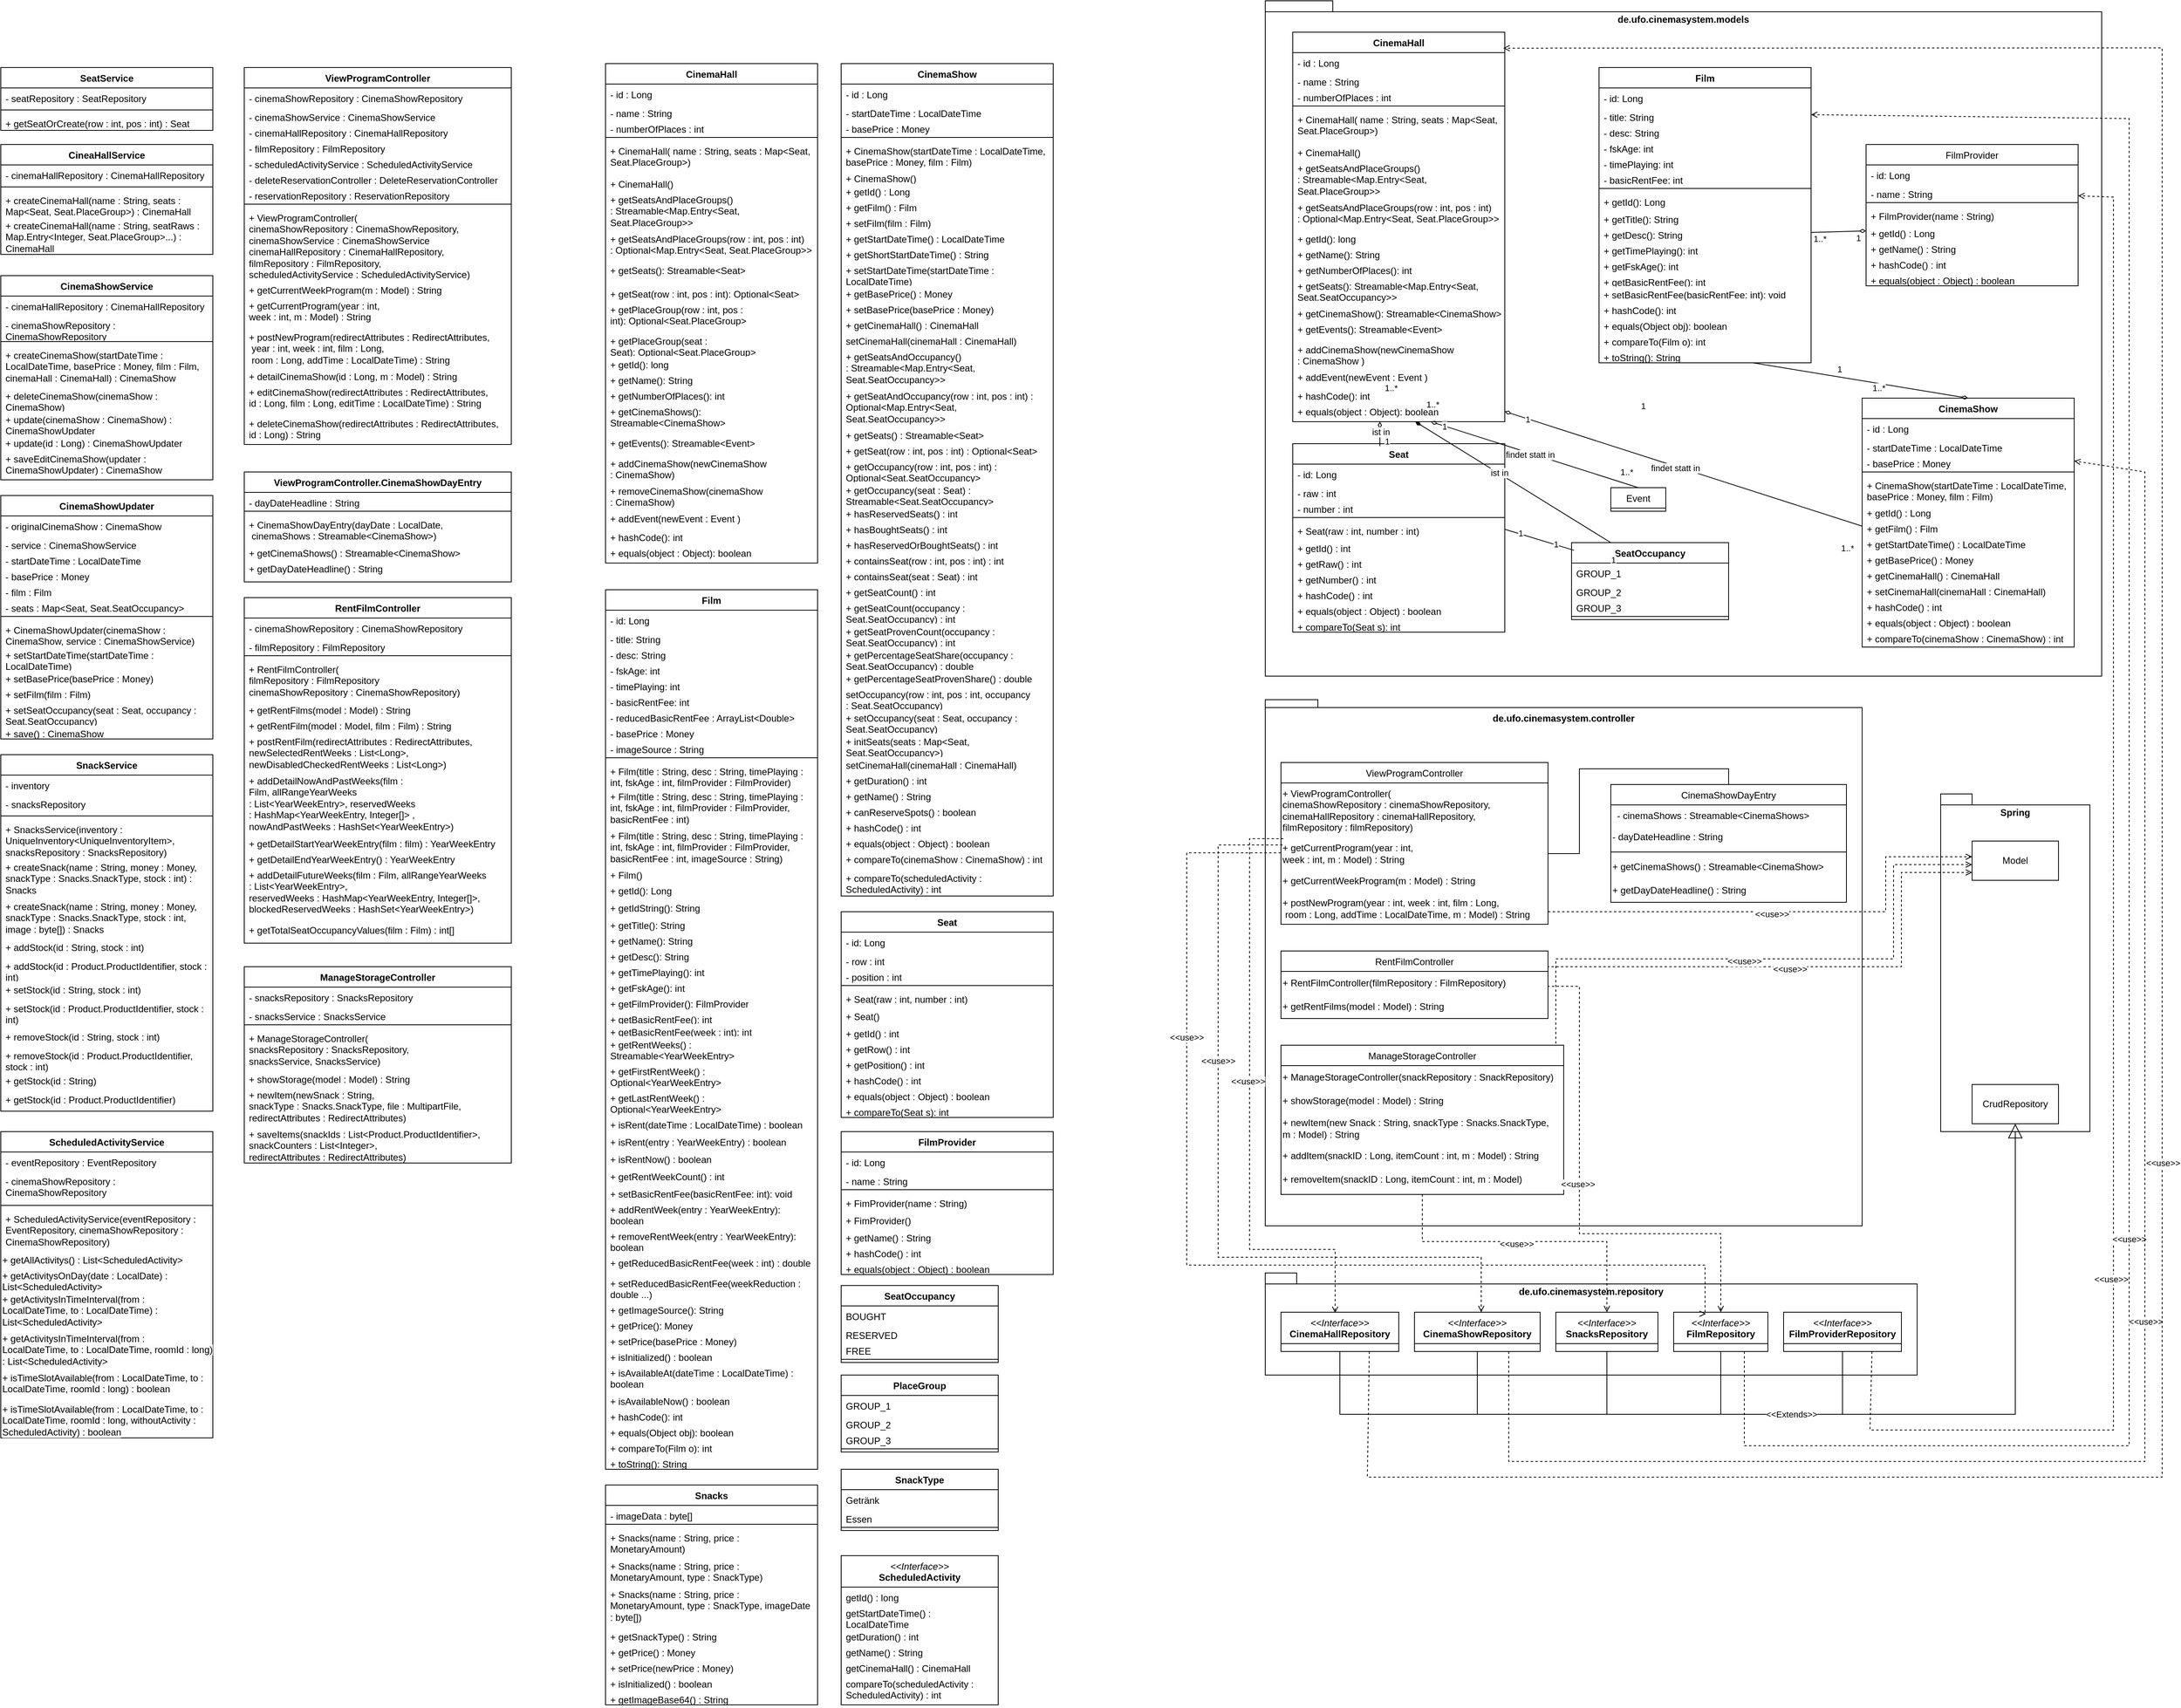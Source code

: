 <mxfile version="24.6.4" type="device">
  <diagram id="C5RBs43oDa-KdzZeNtuy" name="Page-1">
    <mxGraphModel dx="2175" dy="709" grid="1" gridSize="10" guides="1" tooltips="1" connect="1" arrows="1" fold="1" page="1" pageScale="1" pageWidth="827" pageHeight="1169" math="0" shadow="0">
      <root>
        <mxCell id="WIyWlLk6GJQsqaUBKTNV-0" />
        <mxCell id="WIyWlLk6GJQsqaUBKTNV-1" parent="WIyWlLk6GJQsqaUBKTNV-0" />
        <mxCell id="j9wG2tnD-Bj2alD1Jjqa-212" value="de.ufo.cinemasystem.controller" style="shape=folder;fontStyle=1;spacingTop=10;tabWidth=50;tabHeight=10;tabPosition=left;html=1;whiteSpace=wrap;verticalAlign=top;" parent="WIyWlLk6GJQsqaUBKTNV-1" vertex="1">
          <mxGeometry x="40" y="930" width="760" height="670" as="geometry" />
        </mxCell>
        <mxCell id="j9wG2tnD-Bj2alD1Jjqa-190" value="de.ufo.cinemasystem.repository" style="shape=folder;fontStyle=1;spacingTop=10;tabWidth=40;tabHeight=14;tabPosition=left;html=1;whiteSpace=wrap;align=center;verticalAlign=top;strokeColor=default;" parent="WIyWlLk6GJQsqaUBKTNV-1" vertex="1">
          <mxGeometry x="40" y="1660" width="830" height="130" as="geometry" />
        </mxCell>
        <mxCell id="j9wG2tnD-Bj2alD1Jjqa-152" value="de.ufo.cinemasystem.models" style="shape=folder;fontStyle=1;spacingTop=10;tabWidth=40;tabHeight=14;tabPosition=left;html=1;whiteSpace=wrap;align=center;verticalAlign=top;strokeColor=default;" parent="WIyWlLk6GJQsqaUBKTNV-1" vertex="1">
          <mxGeometry x="40" y="40" width="1065" height="860" as="geometry" />
        </mxCell>
        <mxCell id="zkfFHV4jXpPFQw0GAbJ--6" value="ViewProgramController" style="swimlane;fontStyle=0;align=center;verticalAlign=top;childLayout=stackLayout;horizontal=1;startSize=26;horizontalStack=0;resizeParent=1;resizeLast=0;collapsible=1;marginBottom=0;rounded=0;shadow=0;strokeWidth=1;" parent="WIyWlLk6GJQsqaUBKTNV-1" vertex="1">
          <mxGeometry x="60" y="1010" width="340" height="206" as="geometry">
            <mxRectangle x="130" y="380" width="160" height="26" as="alternateBounds" />
          </mxGeometry>
        </mxCell>
        <mxCell id="j9wG2tnD-Bj2alD1Jjqa-15" value="+ ViewProgramController(&lt;div&gt;cinemaShowRepository : cinemaShowRepository,&lt;/div&gt;&lt;div&gt;cinemaHallRepository : cinemaHallRepository,&lt;/div&gt;&lt;div&gt;filmRepository : filmRepository)&lt;/div&gt;" style="text;html=1;align=left;verticalAlign=middle;resizable=0;points=[];autosize=1;strokeColor=none;fillColor=none;" parent="zkfFHV4jXpPFQw0GAbJ--6" vertex="1">
          <mxGeometry y="26" width="340" height="70" as="geometry" />
        </mxCell>
        <mxCell id="j9wG2tnD-Bj2alD1Jjqa-0" value="+ getCurrentProgram(year : int,&amp;nbsp;&lt;div&gt;week : int, m : Model) : String&lt;/div&gt;" style="text;html=1;align=left;verticalAlign=middle;resizable=0;points=[];autosize=1;strokeColor=none;fillColor=none;" parent="zkfFHV4jXpPFQw0GAbJ--6" vertex="1">
          <mxGeometry y="96" width="340" height="40" as="geometry" />
        </mxCell>
        <mxCell id="j9wG2tnD-Bj2alD1Jjqa-14" value="+ getCurrentWeekProgram(m : Model) : String" style="text;html=1;align=left;verticalAlign=middle;resizable=0;points=[];autosize=1;strokeColor=none;fillColor=none;" parent="zkfFHV4jXpPFQw0GAbJ--6" vertex="1">
          <mxGeometry y="136" width="340" height="30" as="geometry" />
        </mxCell>
        <mxCell id="j9wG2tnD-Bj2alD1Jjqa-1" value="+ postNewProgram(year : int, week : int,&amp;nbsp;&lt;span style=&quot;background-color: initial;&quot;&gt;film : Long,&lt;/span&gt;&lt;div&gt;&lt;span style=&quot;background-color: initial;&quot;&gt;&amp;nbsp;room : Long, addTime : LocalDateTime, m : Model) : String&lt;/span&gt;&lt;/div&gt;" style="text;html=1;align=left;verticalAlign=middle;resizable=0;points=[];autosize=1;strokeColor=none;fillColor=none;" parent="zkfFHV4jXpPFQw0GAbJ--6" vertex="1">
          <mxGeometry y="166" width="340" height="40" as="geometry" />
        </mxCell>
        <mxCell id="zkfFHV4jXpPFQw0GAbJ--13" value="CinemaShowDayEntry" style="swimlane;fontStyle=0;align=center;verticalAlign=top;childLayout=stackLayout;horizontal=1;startSize=26;horizontalStack=0;resizeParent=1;resizeLast=0;collapsible=1;marginBottom=0;rounded=0;shadow=0;strokeWidth=1;" parent="WIyWlLk6GJQsqaUBKTNV-1" vertex="1">
          <mxGeometry x="480" y="1038" width="300" height="150" as="geometry">
            <mxRectangle x="340" y="380" width="170" height="26" as="alternateBounds" />
          </mxGeometry>
        </mxCell>
        <mxCell id="zkfFHV4jXpPFQw0GAbJ--14" value="- cinemaShows : Streamable&lt;CinemaShows&gt;" style="text;align=left;verticalAlign=top;spacingLeft=6;spacingRight=4;overflow=hidden;rotatable=0;points=[[0,0.5],[1,0.5]];portConstraint=eastwest;" parent="zkfFHV4jXpPFQw0GAbJ--13" vertex="1">
          <mxGeometry y="26" width="300" height="26" as="geometry" />
        </mxCell>
        <mxCell id="j9wG2tnD-Bj2alD1Jjqa-3" value="- dayDateHeadline : String" style="text;html=1;align=left;verticalAlign=middle;resizable=0;points=[];autosize=1;strokeColor=none;fillColor=none;" parent="zkfFHV4jXpPFQw0GAbJ--13" vertex="1">
          <mxGeometry y="52" width="300" height="30" as="geometry" />
        </mxCell>
        <mxCell id="zkfFHV4jXpPFQw0GAbJ--15" value="" style="line;html=1;strokeWidth=1;align=left;verticalAlign=middle;spacingTop=-1;spacingLeft=3;spacingRight=3;rotatable=0;labelPosition=right;points=[];portConstraint=eastwest;" parent="zkfFHV4jXpPFQw0GAbJ--13" vertex="1">
          <mxGeometry y="82" width="300" height="8" as="geometry" />
        </mxCell>
        <mxCell id="j9wG2tnD-Bj2alD1Jjqa-4" value="+ getCinemaShows() : Streamable&amp;lt;CinemaShow&amp;gt;" style="text;html=1;align=left;verticalAlign=middle;resizable=0;points=[];autosize=1;strokeColor=none;fillColor=none;" parent="zkfFHV4jXpPFQw0GAbJ--13" vertex="1">
          <mxGeometry y="90" width="300" height="30" as="geometry" />
        </mxCell>
        <mxCell id="j9wG2tnD-Bj2alD1Jjqa-5" value="+ getDayDateHeadline() : String" style="text;html=1;align=left;verticalAlign=middle;resizable=0;points=[];autosize=1;strokeColor=none;fillColor=none;" parent="zkfFHV4jXpPFQw0GAbJ--13" vertex="1">
          <mxGeometry y="120" width="300" height="30" as="geometry" />
        </mxCell>
        <mxCell id="j9wG2tnD-Bj2alD1Jjqa-7" value="RentFilmController" style="swimlane;fontStyle=0;align=center;verticalAlign=top;childLayout=stackLayout;horizontal=1;startSize=26;horizontalStack=0;resizeParent=1;resizeLast=0;collapsible=1;marginBottom=0;rounded=0;shadow=0;strokeWidth=1;" parent="WIyWlLk6GJQsqaUBKTNV-1" vertex="1">
          <mxGeometry x="60" y="1250" width="340" height="86" as="geometry">
            <mxRectangle x="130" y="380" width="160" height="26" as="alternateBounds" />
          </mxGeometry>
        </mxCell>
        <mxCell id="j9wG2tnD-Bj2alD1Jjqa-16" value="+ RentFilmController(filmRepository : FilmRepository)" style="text;html=1;align=left;verticalAlign=middle;resizable=0;points=[];autosize=1;strokeColor=none;fillColor=none;" parent="j9wG2tnD-Bj2alD1Jjqa-7" vertex="1">
          <mxGeometry y="26" width="340" height="30" as="geometry" />
        </mxCell>
        <mxCell id="j9wG2tnD-Bj2alD1Jjqa-8" value="+ getRentFilms(model : Model) : String" style="text;html=1;align=left;verticalAlign=middle;resizable=0;points=[];autosize=1;strokeColor=none;fillColor=none;" parent="j9wG2tnD-Bj2alD1Jjqa-7" vertex="1">
          <mxGeometry y="56" width="340" height="30" as="geometry" />
        </mxCell>
        <mxCell id="j9wG2tnD-Bj2alD1Jjqa-227" style="edgeStyle=orthogonalEdgeStyle;rounded=0;orthogonalLoop=1;jettySize=auto;html=1;dashed=1;endArrow=open;endFill=0;" parent="WIyWlLk6GJQsqaUBKTNV-1" source="j9wG2tnD-Bj2alD1Jjqa-11" target="j9wG2tnD-Bj2alD1Jjqa-187" edge="1">
          <mxGeometry relative="1" as="geometry">
            <Array as="points">
              <mxPoint x="240" y="1620" />
              <mxPoint x="475" y="1620" />
            </Array>
          </mxGeometry>
        </mxCell>
        <mxCell id="j9wG2tnD-Bj2alD1Jjqa-228" value="&amp;lt;&amp;lt;use&amp;gt;&amp;gt;" style="edgeLabel;html=1;align=center;verticalAlign=middle;resizable=0;points=[];" parent="j9wG2tnD-Bj2alD1Jjqa-227" vertex="1" connectable="0">
          <mxGeometry x="-0.069" y="-3" relative="1" as="geometry">
            <mxPoint x="1" as="offset" />
          </mxGeometry>
        </mxCell>
        <mxCell id="j9wG2tnD-Bj2alD1Jjqa-11" value="ManageStorageController" style="swimlane;fontStyle=0;align=center;verticalAlign=top;childLayout=stackLayout;horizontal=1;startSize=26;horizontalStack=0;resizeParent=1;resizeLast=0;collapsible=1;marginBottom=0;rounded=0;shadow=0;strokeWidth=1;" parent="WIyWlLk6GJQsqaUBKTNV-1" vertex="1">
          <mxGeometry x="60" y="1370" width="360" height="190" as="geometry">
            <mxRectangle x="130" y="380" width="160" height="26" as="alternateBounds" />
          </mxGeometry>
        </mxCell>
        <mxCell id="j9wG2tnD-Bj2alD1Jjqa-17" value="+ ManageStorageController(snackRepository : SnackRepository)" style="text;html=1;align=left;verticalAlign=middle;resizable=0;points=[];autosize=1;strokeColor=none;fillColor=none;" parent="j9wG2tnD-Bj2alD1Jjqa-11" vertex="1">
          <mxGeometry y="26" width="360" height="30" as="geometry" />
        </mxCell>
        <mxCell id="j9wG2tnD-Bj2alD1Jjqa-19" value="+ showStorage(model : Model) : String" style="text;html=1;align=left;verticalAlign=middle;resizable=0;points=[];autosize=1;strokeColor=none;fillColor=none;" parent="j9wG2tnD-Bj2alD1Jjqa-11" vertex="1">
          <mxGeometry y="56" width="360" height="30" as="geometry" />
        </mxCell>
        <mxCell id="j9wG2tnD-Bj2alD1Jjqa-20" value="+ newItem(new Snack : String, snackType : Snacks.SnackType,&lt;div&gt;m : Model) : String&lt;/div&gt;" style="text;html=1;align=left;verticalAlign=middle;resizable=0;points=[];autosize=1;strokeColor=none;fillColor=none;" parent="j9wG2tnD-Bj2alD1Jjqa-11" vertex="1">
          <mxGeometry y="86" width="360" height="40" as="geometry" />
        </mxCell>
        <mxCell id="j9wG2tnD-Bj2alD1Jjqa-21" value="+ addItem(snackID : Long, itemCount : int, m : Model) : String" style="text;html=1;align=left;verticalAlign=middle;resizable=0;points=[];autosize=1;strokeColor=none;fillColor=none;" parent="j9wG2tnD-Bj2alD1Jjqa-11" vertex="1">
          <mxGeometry y="126" width="360" height="30" as="geometry" />
        </mxCell>
        <mxCell id="j9wG2tnD-Bj2alD1Jjqa-22" value="+ removeItem(snackID : Long, itemCount : int, m : Model)" style="text;html=1;align=left;verticalAlign=middle;resizable=0;points=[];autosize=1;strokeColor=none;fillColor=none;" parent="j9wG2tnD-Bj2alD1Jjqa-11" vertex="1">
          <mxGeometry y="156" width="360" height="30" as="geometry" />
        </mxCell>
        <mxCell id="j9wG2tnD-Bj2alD1Jjqa-49" value="Film" style="swimlane;fontStyle=1;align=center;verticalAlign=top;childLayout=stackLayout;horizontal=1;startSize=26;horizontalStack=0;resizeParent=1;resizeParentMax=0;resizeLast=0;collapsible=1;marginBottom=0;whiteSpace=wrap;html=1;" parent="WIyWlLk6GJQsqaUBKTNV-1" vertex="1">
          <mxGeometry x="465" y="125" width="270" height="376" as="geometry" />
        </mxCell>
        <mxCell id="j9wG2tnD-Bj2alD1Jjqa-50" value="- id: Long" style="text;strokeColor=none;fillColor=none;align=left;verticalAlign=top;spacingLeft=4;spacingRight=4;overflow=hidden;rotatable=0;points=[[0,0.5],[1,0.5]];portConstraint=eastwest;whiteSpace=wrap;html=1;" parent="j9wG2tnD-Bj2alD1Jjqa-49" vertex="1">
          <mxGeometry y="26" width="270" height="24" as="geometry" />
        </mxCell>
        <mxCell id="j9wG2tnD-Bj2alD1Jjqa-51" value="- title: String" style="text;strokeColor=none;fillColor=none;align=left;verticalAlign=top;spacingLeft=4;spacingRight=4;overflow=hidden;rotatable=0;points=[[0,0.5],[1,0.5]];portConstraint=eastwest;whiteSpace=wrap;html=1;" parent="j9wG2tnD-Bj2alD1Jjqa-49" vertex="1">
          <mxGeometry y="50" width="270" height="20" as="geometry" />
        </mxCell>
        <mxCell id="j9wG2tnD-Bj2alD1Jjqa-52" value="- desc: String" style="text;strokeColor=none;fillColor=none;align=left;verticalAlign=top;spacingLeft=4;spacingRight=4;overflow=hidden;rotatable=0;points=[[0,0.5],[1,0.5]];portConstraint=eastwest;whiteSpace=wrap;html=1;" parent="j9wG2tnD-Bj2alD1Jjqa-49" vertex="1">
          <mxGeometry y="70" width="270" height="20" as="geometry" />
        </mxCell>
        <mxCell id="j9wG2tnD-Bj2alD1Jjqa-53" value="- fskAge: int" style="text;strokeColor=none;fillColor=none;align=left;verticalAlign=top;spacingLeft=4;spacingRight=4;overflow=hidden;rotatable=0;points=[[0,0.5],[1,0.5]];portConstraint=eastwest;whiteSpace=wrap;html=1;" parent="j9wG2tnD-Bj2alD1Jjqa-49" vertex="1">
          <mxGeometry y="90" width="270" height="20" as="geometry" />
        </mxCell>
        <mxCell id="j9wG2tnD-Bj2alD1Jjqa-54" value="- timePlaying: int" style="text;strokeColor=none;fillColor=none;align=left;verticalAlign=top;spacingLeft=4;spacingRight=4;overflow=hidden;rotatable=0;points=[[0,0.5],[1,0.5]];portConstraint=eastwest;whiteSpace=wrap;html=1;" parent="j9wG2tnD-Bj2alD1Jjqa-49" vertex="1">
          <mxGeometry y="110" width="270" height="20" as="geometry" />
        </mxCell>
        <mxCell id="j9wG2tnD-Bj2alD1Jjqa-55" value="- basicRentFee: int" style="text;strokeColor=none;fillColor=none;align=left;verticalAlign=top;spacingLeft=4;spacingRight=4;overflow=hidden;rotatable=0;points=[[0,0.5],[1,0.5]];portConstraint=eastwest;whiteSpace=wrap;html=1;" parent="j9wG2tnD-Bj2alD1Jjqa-49" vertex="1">
          <mxGeometry y="130" width="270" height="20" as="geometry" />
        </mxCell>
        <mxCell id="j9wG2tnD-Bj2alD1Jjqa-56" value="" style="line;strokeWidth=1;fillColor=none;align=left;verticalAlign=middle;spacingTop=-1;spacingLeft=3;spacingRight=3;rotatable=0;labelPosition=right;points=[];portConstraint=eastwest;strokeColor=inherit;" parent="j9wG2tnD-Bj2alD1Jjqa-49" vertex="1">
          <mxGeometry y="150" width="270" height="8" as="geometry" />
        </mxCell>
        <mxCell id="j9wG2tnD-Bj2alD1Jjqa-57" value="+ getId(): Long" style="text;strokeColor=none;fillColor=none;align=left;verticalAlign=top;spacingLeft=4;spacingRight=4;overflow=hidden;rotatable=0;points=[[0,0.5],[1,0.5]];portConstraint=eastwest;whiteSpace=wrap;html=1;" parent="j9wG2tnD-Bj2alD1Jjqa-49" vertex="1">
          <mxGeometry y="158" width="270" height="22" as="geometry" />
        </mxCell>
        <mxCell id="j9wG2tnD-Bj2alD1Jjqa-58" value="+ getTitle(): String" style="text;strokeColor=none;fillColor=none;align=left;verticalAlign=top;spacingLeft=4;spacingRight=4;overflow=hidden;rotatable=0;points=[[0,0.5],[1,0.5]];portConstraint=eastwest;whiteSpace=wrap;html=1;" parent="j9wG2tnD-Bj2alD1Jjqa-49" vertex="1">
          <mxGeometry y="180" width="270" height="20" as="geometry" />
        </mxCell>
        <mxCell id="j9wG2tnD-Bj2alD1Jjqa-59" value="+ getDesc(): String" style="text;strokeColor=none;fillColor=none;align=left;verticalAlign=top;spacingLeft=4;spacingRight=4;overflow=hidden;rotatable=0;points=[[0,0.5],[1,0.5]];portConstraint=eastwest;whiteSpace=wrap;html=1;" parent="j9wG2tnD-Bj2alD1Jjqa-49" vertex="1">
          <mxGeometry y="200" width="270" height="20" as="geometry" />
        </mxCell>
        <mxCell id="j9wG2tnD-Bj2alD1Jjqa-60" value="+ getTimePlaying(): int" style="text;strokeColor=none;fillColor=none;align=left;verticalAlign=top;spacingLeft=4;spacingRight=4;overflow=hidden;rotatable=0;points=[[0,0.5],[1,0.5]];portConstraint=eastwest;whiteSpace=wrap;html=1;" parent="j9wG2tnD-Bj2alD1Jjqa-49" vertex="1">
          <mxGeometry y="220" width="270" height="20" as="geometry" />
        </mxCell>
        <mxCell id="j9wG2tnD-Bj2alD1Jjqa-61" value="+ getFskAge(): int" style="text;strokeColor=none;fillColor=none;align=left;verticalAlign=top;spacingLeft=4;spacingRight=4;overflow=hidden;rotatable=0;points=[[0,0.5],[1,0.5]];portConstraint=eastwest;whiteSpace=wrap;html=1;" parent="j9wG2tnD-Bj2alD1Jjqa-49" vertex="1">
          <mxGeometry y="240" width="270" height="20" as="geometry" />
        </mxCell>
        <mxCell id="j9wG2tnD-Bj2alD1Jjqa-62" value="+ getBasicRentFee(): int" style="text;strokeColor=none;fillColor=none;align=left;verticalAlign=top;spacingLeft=4;spacingRight=4;overflow=hidden;rotatable=0;points=[[0,0.5],[1,0.5]];portConstraint=eastwest;whiteSpace=wrap;html=1;" parent="j9wG2tnD-Bj2alD1Jjqa-49" vertex="1">
          <mxGeometry y="260" width="270" height="16" as="geometry" />
        </mxCell>
        <mxCell id="j9wG2tnD-Bj2alD1Jjqa-63" value="+ setBasicRentFee(basicRentFee: int): void" style="text;strokeColor=none;fillColor=none;align=left;verticalAlign=top;spacingLeft=4;spacingRight=4;overflow=hidden;rotatable=0;points=[[0,0.5],[1,0.5]];portConstraint=eastwest;whiteSpace=wrap;html=1;" parent="j9wG2tnD-Bj2alD1Jjqa-49" vertex="1">
          <mxGeometry y="276" width="270" height="20" as="geometry" />
        </mxCell>
        <mxCell id="j9wG2tnD-Bj2alD1Jjqa-64" value="+ hashCode(): int" style="text;strokeColor=none;fillColor=none;align=left;verticalAlign=top;spacingLeft=4;spacingRight=4;overflow=hidden;rotatable=0;points=[[0,0.5],[1,0.5]];portConstraint=eastwest;whiteSpace=wrap;html=1;" parent="j9wG2tnD-Bj2alD1Jjqa-49" vertex="1">
          <mxGeometry y="296" width="270" height="20" as="geometry" />
        </mxCell>
        <mxCell id="j9wG2tnD-Bj2alD1Jjqa-65" value="+ equals(Object obj): boolean" style="text;strokeColor=none;fillColor=none;align=left;verticalAlign=top;spacingLeft=4;spacingRight=4;overflow=hidden;rotatable=0;points=[[0,0.5],[1,0.5]];portConstraint=eastwest;whiteSpace=wrap;html=1;" parent="j9wG2tnD-Bj2alD1Jjqa-49" vertex="1">
          <mxGeometry y="316" width="270" height="20" as="geometry" />
        </mxCell>
        <mxCell id="j9wG2tnD-Bj2alD1Jjqa-66" value="+ compareTo(Film o): int" style="text;strokeColor=none;fillColor=none;align=left;verticalAlign=top;spacingLeft=4;spacingRight=4;overflow=hidden;rotatable=0;points=[[0,0.5],[1,0.5]];portConstraint=eastwest;whiteSpace=wrap;html=1;" parent="j9wG2tnD-Bj2alD1Jjqa-49" vertex="1">
          <mxGeometry y="336" width="270" height="20" as="geometry" />
        </mxCell>
        <mxCell id="j9wG2tnD-Bj2alD1Jjqa-67" value="+ toString(): String" style="text;strokeColor=none;fillColor=none;align=left;verticalAlign=top;spacingLeft=4;spacingRight=4;overflow=hidden;rotatable=0;points=[[0,0.5],[1,0.5]];portConstraint=eastwest;whiteSpace=wrap;html=1;" parent="j9wG2tnD-Bj2alD1Jjqa-49" vertex="1">
          <mxGeometry y="356" width="270" height="20" as="geometry" />
        </mxCell>
        <mxCell id="j9wG2tnD-Bj2alD1Jjqa-68" value="&lt;span style=&quot;font-weight: 400; text-wrap: nowrap;&quot;&gt;FilmProvider&lt;/span&gt;" style="swimlane;fontStyle=1;align=center;verticalAlign=top;childLayout=stackLayout;horizontal=1;startSize=26;horizontalStack=0;resizeParent=1;resizeParentMax=0;resizeLast=0;collapsible=1;marginBottom=0;whiteSpace=wrap;html=1;" parent="WIyWlLk6GJQsqaUBKTNV-1" vertex="1">
          <mxGeometry x="805" y="223" width="270" height="180" as="geometry" />
        </mxCell>
        <mxCell id="j9wG2tnD-Bj2alD1Jjqa-69" value="- id: Long" style="text;strokeColor=none;fillColor=none;align=left;verticalAlign=top;spacingLeft=4;spacingRight=4;overflow=hidden;rotatable=0;points=[[0,0.5],[1,0.5]];portConstraint=eastwest;whiteSpace=wrap;html=1;" parent="j9wG2tnD-Bj2alD1Jjqa-68" vertex="1">
          <mxGeometry y="26" width="270" height="24" as="geometry" />
        </mxCell>
        <mxCell id="j9wG2tnD-Bj2alD1Jjqa-70" value="&lt;span style=&quot;text-wrap: nowrap;&quot;&gt;- name : String&lt;/span&gt;" style="text;strokeColor=none;fillColor=none;align=left;verticalAlign=top;spacingLeft=4;spacingRight=4;overflow=hidden;rotatable=0;points=[[0,0.5],[1,0.5]];portConstraint=eastwest;whiteSpace=wrap;html=1;" parent="j9wG2tnD-Bj2alD1Jjqa-68" vertex="1">
          <mxGeometry y="50" width="270" height="20" as="geometry" />
        </mxCell>
        <mxCell id="j9wG2tnD-Bj2alD1Jjqa-75" value="" style="line;strokeWidth=1;fillColor=none;align=left;verticalAlign=middle;spacingTop=-1;spacingLeft=3;spacingRight=3;rotatable=0;labelPosition=right;points=[];portConstraint=eastwest;strokeColor=inherit;" parent="j9wG2tnD-Bj2alD1Jjqa-68" vertex="1">
          <mxGeometry y="70" width="270" height="8" as="geometry" />
        </mxCell>
        <mxCell id="j9wG2tnD-Bj2alD1Jjqa-76" value="&lt;span style=&quot;text-wrap: nowrap;&quot;&gt;+ FilmProvider(name : String)&lt;/span&gt;" style="text;strokeColor=none;fillColor=none;align=left;verticalAlign=top;spacingLeft=4;spacingRight=4;overflow=hidden;rotatable=0;points=[[0,0.5],[1,0.5]];portConstraint=eastwest;whiteSpace=wrap;html=1;" parent="j9wG2tnD-Bj2alD1Jjqa-68" vertex="1">
          <mxGeometry y="78" width="270" height="22" as="geometry" />
        </mxCell>
        <mxCell id="j9wG2tnD-Bj2alD1Jjqa-77" value="&lt;span style=&quot;text-wrap: nowrap;&quot;&gt;+ getId() : Long&lt;/span&gt;" style="text;strokeColor=none;fillColor=none;align=left;verticalAlign=top;spacingLeft=4;spacingRight=4;overflow=hidden;rotatable=0;points=[[0,0.5],[1,0.5]];portConstraint=eastwest;whiteSpace=wrap;html=1;" parent="j9wG2tnD-Bj2alD1Jjqa-68" vertex="1">
          <mxGeometry y="100" width="270" height="20" as="geometry" />
        </mxCell>
        <mxCell id="j9wG2tnD-Bj2alD1Jjqa-78" value="&lt;span style=&quot;text-wrap: nowrap;&quot;&gt;+ getName() : String&lt;/span&gt;" style="text;strokeColor=none;fillColor=none;align=left;verticalAlign=top;spacingLeft=4;spacingRight=4;overflow=hidden;rotatable=0;points=[[0,0.5],[1,0.5]];portConstraint=eastwest;whiteSpace=wrap;html=1;" parent="j9wG2tnD-Bj2alD1Jjqa-68" vertex="1">
          <mxGeometry y="120" width="270" height="20" as="geometry" />
        </mxCell>
        <mxCell id="j9wG2tnD-Bj2alD1Jjqa-79" value="&lt;span style=&quot;text-wrap: nowrap;&quot;&gt;+ hashCode() : int&lt;/span&gt;" style="text;strokeColor=none;fillColor=none;align=left;verticalAlign=top;spacingLeft=4;spacingRight=4;overflow=hidden;rotatable=0;points=[[0,0.5],[1,0.5]];portConstraint=eastwest;whiteSpace=wrap;html=1;" parent="j9wG2tnD-Bj2alD1Jjqa-68" vertex="1">
          <mxGeometry y="140" width="270" height="20" as="geometry" />
        </mxCell>
        <mxCell id="j9wG2tnD-Bj2alD1Jjqa-80" value="&lt;span style=&quot;text-wrap: nowrap;&quot;&gt;+ equals(object : Object) : boolean&lt;/span&gt;" style="text;strokeColor=none;fillColor=none;align=left;verticalAlign=top;spacingLeft=4;spacingRight=4;overflow=hidden;rotatable=0;points=[[0,0.5],[1,0.5]];portConstraint=eastwest;whiteSpace=wrap;html=1;" parent="j9wG2tnD-Bj2alD1Jjqa-68" vertex="1">
          <mxGeometry y="160" width="270" height="20" as="geometry" />
        </mxCell>
        <mxCell id="j9wG2tnD-Bj2alD1Jjqa-91" value="CinemaHall" style="swimlane;fontStyle=1;align=center;verticalAlign=top;childLayout=stackLayout;horizontal=1;startSize=26;horizontalStack=0;resizeParent=1;resizeParentMax=0;resizeLast=0;collapsible=1;marginBottom=0;whiteSpace=wrap;html=1;" parent="WIyWlLk6GJQsqaUBKTNV-1" vertex="1">
          <mxGeometry x="75" y="80" width="270" height="496" as="geometry" />
        </mxCell>
        <mxCell id="j9wG2tnD-Bj2alD1Jjqa-92" value="- id : Long" style="text;strokeColor=none;fillColor=none;align=left;verticalAlign=top;spacingLeft=4;spacingRight=4;overflow=hidden;rotatable=0;points=[[0,0.5],[1,0.5]];portConstraint=eastwest;whiteSpace=wrap;html=1;" parent="j9wG2tnD-Bj2alD1Jjqa-91" vertex="1">
          <mxGeometry y="26" width="270" height="24" as="geometry" />
        </mxCell>
        <mxCell id="j9wG2tnD-Bj2alD1Jjqa-93" value="- name : String" style="text;strokeColor=none;fillColor=none;align=left;verticalAlign=top;spacingLeft=4;spacingRight=4;overflow=hidden;rotatable=0;points=[[0,0.5],[1,0.5]];portConstraint=eastwest;whiteSpace=wrap;html=1;" parent="j9wG2tnD-Bj2alD1Jjqa-91" vertex="1">
          <mxGeometry y="50" width="270" height="20" as="geometry" />
        </mxCell>
        <mxCell id="j9wG2tnD-Bj2alD1Jjqa-94" value="&lt;font face=&quot;ywTWA3tYlKPthzdufxkg&quot;&gt;-&lt;/font&gt;&lt;font face=&quot;Helvetica&quot;&gt;&amp;nbsp;numberOfPlaces : int&lt;/font&gt;" style="text;strokeColor=none;fillColor=none;align=left;verticalAlign=top;spacingLeft=4;spacingRight=4;overflow=hidden;rotatable=0;points=[[0,0.5],[1,0.5]];portConstraint=eastwest;whiteSpace=wrap;html=1;" parent="j9wG2tnD-Bj2alD1Jjqa-91" vertex="1">
          <mxGeometry y="70" width="270" height="20" as="geometry" />
        </mxCell>
        <mxCell id="j9wG2tnD-Bj2alD1Jjqa-98" value="" style="line;strokeWidth=1;fillColor=none;align=left;verticalAlign=middle;spacingTop=-1;spacingLeft=3;spacingRight=3;rotatable=0;labelPosition=right;points=[];portConstraint=eastwest;strokeColor=inherit;" parent="j9wG2tnD-Bj2alD1Jjqa-91" vertex="1">
          <mxGeometry y="90" width="270" height="8" as="geometry" />
        </mxCell>
        <mxCell id="j9wG2tnD-Bj2alD1Jjqa-99" value="+&amp;nbsp;CinemaHall( name :&amp;nbsp;String, seats : Map&amp;lt;Seat, Seat.PlaceGroup&amp;gt;)&lt;div&gt;&lt;br&gt;&lt;/div&gt;" style="text;strokeColor=none;fillColor=none;align=left;verticalAlign=top;spacingLeft=4;spacingRight=4;overflow=hidden;rotatable=0;points=[[0,0.5],[1,0.5]];portConstraint=eastwest;whiteSpace=wrap;html=1;" parent="j9wG2tnD-Bj2alD1Jjqa-91" vertex="1">
          <mxGeometry y="98" width="270" height="42" as="geometry" />
        </mxCell>
        <mxCell id="j9wG2tnD-Bj2alD1Jjqa-100" value="+&amp;nbsp;CinemaHall()" style="text;strokeColor=none;fillColor=none;align=left;verticalAlign=top;spacingLeft=4;spacingRight=4;overflow=hidden;rotatable=0;points=[[0,0.5],[1,0.5]];portConstraint=eastwest;whiteSpace=wrap;html=1;" parent="j9wG2tnD-Bj2alD1Jjqa-91" vertex="1">
          <mxGeometry y="140" width="270" height="20" as="geometry" />
        </mxCell>
        <mxCell id="CPUWAKYl9z688GiTzm30-58" value="+&amp;nbsp;getSeatsAndPlaceGroups() :&amp;nbsp;Streamable&amp;lt;Map.Entry&amp;lt;Seat, Seat.PlaceGroup&amp;gt;&amp;gt;" style="text;strokeColor=none;fillColor=none;align=left;verticalAlign=top;spacingLeft=4;spacingRight=4;overflow=hidden;rotatable=0;points=[[0,0.5],[1,0.5]];portConstraint=eastwest;whiteSpace=wrap;html=1;" parent="j9wG2tnD-Bj2alD1Jjqa-91" vertex="1">
          <mxGeometry y="160" width="270" height="50" as="geometry" />
        </mxCell>
        <mxCell id="CPUWAKYl9z688GiTzm30-57" value="+&amp;nbsp;getSeatsAndPlaceGroups(row : int, pos : int) :&amp;nbsp;Optional&amp;lt;Map.Entry&amp;lt;Seat, Seat.PlaceGroup&amp;gt;&amp;gt;" style="text;strokeColor=none;fillColor=none;align=left;verticalAlign=top;spacingLeft=4;spacingRight=4;overflow=hidden;rotatable=0;points=[[0,0.5],[1,0.5]];portConstraint=eastwest;whiteSpace=wrap;html=1;" parent="j9wG2tnD-Bj2alD1Jjqa-91" vertex="1">
          <mxGeometry y="210" width="270" height="40" as="geometry" />
        </mxCell>
        <mxCell id="j9wG2tnD-Bj2alD1Jjqa-101" value="+ getId(): long" style="text;strokeColor=none;fillColor=none;align=left;verticalAlign=top;spacingLeft=4;spacingRight=4;overflow=hidden;rotatable=0;points=[[0,0.5],[1,0.5]];portConstraint=eastwest;whiteSpace=wrap;html=1;" parent="j9wG2tnD-Bj2alD1Jjqa-91" vertex="1">
          <mxGeometry y="250" width="270" height="20" as="geometry" />
        </mxCell>
        <mxCell id="j9wG2tnD-Bj2alD1Jjqa-102" value="+ getName(): String" style="text;strokeColor=none;fillColor=none;align=left;verticalAlign=top;spacingLeft=4;spacingRight=4;overflow=hidden;rotatable=0;points=[[0,0.5],[1,0.5]];portConstraint=eastwest;whiteSpace=wrap;html=1;" parent="j9wG2tnD-Bj2alD1Jjqa-91" vertex="1">
          <mxGeometry y="270" width="270" height="20" as="geometry" />
        </mxCell>
        <mxCell id="j9wG2tnD-Bj2alD1Jjqa-103" value="+ getNumberOfPlaces(): int" style="text;strokeColor=none;fillColor=none;align=left;verticalAlign=top;spacingLeft=4;spacingRight=4;overflow=hidden;rotatable=0;points=[[0,0.5],[1,0.5]];portConstraint=eastwest;whiteSpace=wrap;html=1;" parent="j9wG2tnD-Bj2alD1Jjqa-91" vertex="1">
          <mxGeometry y="290" width="270" height="20" as="geometry" />
        </mxCell>
        <mxCell id="j9wG2tnD-Bj2alD1Jjqa-104" value="+&amp;nbsp;getSeats():&amp;nbsp;Streamable&amp;lt;Map.Entry&amp;lt;Seat,&lt;div&gt;Seat.SeatOccupancy&amp;gt;&amp;gt;&lt;/div&gt;" style="text;strokeColor=none;fillColor=none;align=left;verticalAlign=top;spacingLeft=4;spacingRight=4;overflow=hidden;rotatable=0;points=[[0,0.5],[1,0.5]];portConstraint=eastwest;whiteSpace=wrap;html=1;" parent="j9wG2tnD-Bj2alD1Jjqa-91" vertex="1">
          <mxGeometry y="310" width="270" height="35" as="geometry" />
        </mxCell>
        <mxCell id="j9wG2tnD-Bj2alD1Jjqa-105" value="+ getCinemaShow():&amp;nbsp;Streamable&amp;lt;CinemaShow&amp;gt;" style="text;strokeColor=none;fillColor=none;align=left;verticalAlign=top;spacingLeft=4;spacingRight=4;overflow=hidden;rotatable=0;points=[[0,0.5],[1,0.5]];portConstraint=eastwest;whiteSpace=wrap;html=1;" parent="j9wG2tnD-Bj2alD1Jjqa-91" vertex="1">
          <mxGeometry y="345" width="270" height="20" as="geometry" />
        </mxCell>
        <mxCell id="j9wG2tnD-Bj2alD1Jjqa-111" value="+&amp;nbsp;getEvents():&amp;nbsp;Streamable&amp;lt;Event&amp;gt;" style="text;strokeColor=none;fillColor=none;align=left;verticalAlign=top;spacingLeft=4;spacingRight=4;overflow=hidden;rotatable=0;points=[[0,0.5],[1,0.5]];portConstraint=eastwest;whiteSpace=wrap;html=1;" parent="j9wG2tnD-Bj2alD1Jjqa-91" vertex="1">
          <mxGeometry y="365" width="270" height="26" as="geometry" />
        </mxCell>
        <mxCell id="j9wG2tnD-Bj2alD1Jjqa-106" value="+&amp;nbsp;addCinemaShow(newCinemaShow :&amp;nbsp;CinemaShow )" style="text;strokeColor=none;fillColor=none;align=left;verticalAlign=top;spacingLeft=4;spacingRight=4;overflow=hidden;rotatable=0;points=[[0,0.5],[1,0.5]];portConstraint=eastwest;whiteSpace=wrap;html=1;" parent="j9wG2tnD-Bj2alD1Jjqa-91" vertex="1">
          <mxGeometry y="391" width="270" height="35" as="geometry" />
        </mxCell>
        <mxCell id="j9wG2tnD-Bj2alD1Jjqa-107" value="+&amp;nbsp;addEvent(newEvent :&amp;nbsp;Event&amp;nbsp;)" style="text;strokeColor=none;fillColor=none;align=left;verticalAlign=top;spacingLeft=4;spacingRight=4;overflow=hidden;rotatable=0;points=[[0,0.5],[1,0.5]];portConstraint=eastwest;whiteSpace=wrap;html=1;" parent="j9wG2tnD-Bj2alD1Jjqa-91" vertex="1">
          <mxGeometry y="426" width="270" height="24" as="geometry" />
        </mxCell>
        <mxCell id="j9wG2tnD-Bj2alD1Jjqa-108" value="+ hashCode(): int" style="text;strokeColor=none;fillColor=none;align=left;verticalAlign=top;spacingLeft=4;spacingRight=4;overflow=hidden;rotatable=0;points=[[0,0.5],[1,0.5]];portConstraint=eastwest;whiteSpace=wrap;html=1;" parent="j9wG2tnD-Bj2alD1Jjqa-91" vertex="1">
          <mxGeometry y="450" width="270" height="20" as="geometry" />
        </mxCell>
        <mxCell id="j9wG2tnD-Bj2alD1Jjqa-109" value="+ equals(object : Object): boolean" style="text;strokeColor=none;fillColor=none;align=left;verticalAlign=top;spacingLeft=4;spacingRight=4;overflow=hidden;rotatable=0;points=[[0,0.5],[1,0.5]];portConstraint=eastwest;whiteSpace=wrap;html=1;" parent="j9wG2tnD-Bj2alD1Jjqa-91" vertex="1">
          <mxGeometry y="470" width="270" height="26" as="geometry" />
        </mxCell>
        <mxCell id="j9wG2tnD-Bj2alD1Jjqa-112" value="CinemaShow" style="swimlane;fontStyle=1;align=center;verticalAlign=top;childLayout=stackLayout;horizontal=1;startSize=26;horizontalStack=0;resizeParent=1;resizeParentMax=0;resizeLast=0;collapsible=1;marginBottom=0;whiteSpace=wrap;html=1;" parent="WIyWlLk6GJQsqaUBKTNV-1" vertex="1">
          <mxGeometry x="800" y="546" width="270" height="317" as="geometry">
            <mxRectangle x="640" y="1456" width="110" height="30" as="alternateBounds" />
          </mxGeometry>
        </mxCell>
        <mxCell id="j9wG2tnD-Bj2alD1Jjqa-113" value="- id : Long" style="text;strokeColor=none;fillColor=none;align=left;verticalAlign=top;spacingLeft=4;spacingRight=4;overflow=hidden;rotatable=0;points=[[0,0.5],[1,0.5]];portConstraint=eastwest;whiteSpace=wrap;html=1;" parent="j9wG2tnD-Bj2alD1Jjqa-112" vertex="1">
          <mxGeometry y="26" width="270" height="24" as="geometry" />
        </mxCell>
        <mxCell id="j9wG2tnD-Bj2alD1Jjqa-114" value="- startDateTime : LocalDateTime" style="text;strokeColor=none;fillColor=none;align=left;verticalAlign=top;spacingLeft=4;spacingRight=4;overflow=hidden;rotatable=0;points=[[0,0.5],[1,0.5]];portConstraint=eastwest;whiteSpace=wrap;html=1;" parent="j9wG2tnD-Bj2alD1Jjqa-112" vertex="1">
          <mxGeometry y="50" width="270" height="20" as="geometry" />
        </mxCell>
        <mxCell id="j9wG2tnD-Bj2alD1Jjqa-115" value="- basePrice : Money" style="text;strokeColor=none;fillColor=none;align=left;verticalAlign=top;spacingLeft=4;spacingRight=4;overflow=hidden;rotatable=0;points=[[0,0.5],[1,0.5]];portConstraint=eastwest;whiteSpace=wrap;html=1;" parent="j9wG2tnD-Bj2alD1Jjqa-112" vertex="1">
          <mxGeometry y="70" width="270" height="20" as="geometry" />
        </mxCell>
        <mxCell id="j9wG2tnD-Bj2alD1Jjqa-120" value="" style="line;strokeWidth=1;fillColor=none;align=left;verticalAlign=middle;spacingTop=-1;spacingLeft=3;spacingRight=3;rotatable=0;labelPosition=right;points=[];portConstraint=eastwest;strokeColor=inherit;" parent="j9wG2tnD-Bj2alD1Jjqa-112" vertex="1">
          <mxGeometry y="90" width="270" height="8" as="geometry" />
        </mxCell>
        <mxCell id="j9wG2tnD-Bj2alD1Jjqa-121" value="+ CinemaShow(startDateTime : LocalDateTime,&lt;div&gt;basePrice : Money, film : Film)&lt;/div&gt;" style="text;strokeColor=none;fillColor=none;align=left;verticalAlign=top;spacingLeft=4;spacingRight=4;overflow=hidden;rotatable=0;points=[[0,0.5],[1,0.5]];portConstraint=eastwest;whiteSpace=wrap;html=1;" parent="j9wG2tnD-Bj2alD1Jjqa-112" vertex="1">
          <mxGeometry y="98" width="270" height="35" as="geometry" />
        </mxCell>
        <mxCell id="j9wG2tnD-Bj2alD1Jjqa-122" value="+ getId() : Long" style="text;strokeColor=none;fillColor=none;align=left;verticalAlign=top;spacingLeft=4;spacingRight=4;overflow=hidden;rotatable=0;points=[[0,0.5],[1,0.5]];portConstraint=eastwest;whiteSpace=wrap;html=1;" parent="j9wG2tnD-Bj2alD1Jjqa-112" vertex="1">
          <mxGeometry y="133" width="270" height="20" as="geometry" />
        </mxCell>
        <mxCell id="j9wG2tnD-Bj2alD1Jjqa-123" value="+ getFilm() : Film" style="text;strokeColor=none;fillColor=none;align=left;verticalAlign=top;spacingLeft=4;spacingRight=4;overflow=hidden;rotatable=0;points=[[0,0.5],[1,0.5]];portConstraint=eastwest;whiteSpace=wrap;html=1;" parent="j9wG2tnD-Bj2alD1Jjqa-112" vertex="1">
          <mxGeometry y="153" width="270" height="20" as="geometry" />
        </mxCell>
        <mxCell id="j9wG2tnD-Bj2alD1Jjqa-124" value="+ getStartDateTime() : LocalDateTime" style="text;strokeColor=none;fillColor=none;align=left;verticalAlign=top;spacingLeft=4;spacingRight=4;overflow=hidden;rotatable=0;points=[[0,0.5],[1,0.5]];portConstraint=eastwest;whiteSpace=wrap;html=1;" parent="j9wG2tnD-Bj2alD1Jjqa-112" vertex="1">
          <mxGeometry y="173" width="270" height="20" as="geometry" />
        </mxCell>
        <mxCell id="j9wG2tnD-Bj2alD1Jjqa-125" value="+ getBasePrice() : Money" style="text;strokeColor=none;fillColor=none;align=left;verticalAlign=top;spacingLeft=4;spacingRight=4;overflow=hidden;rotatable=0;points=[[0,0.5],[1,0.5]];portConstraint=eastwest;whiteSpace=wrap;html=1;" parent="j9wG2tnD-Bj2alD1Jjqa-112" vertex="1">
          <mxGeometry y="193" width="270" height="20" as="geometry" />
        </mxCell>
        <mxCell id="j9wG2tnD-Bj2alD1Jjqa-126" value="+ getCinemaHall() : CinemaHall" style="text;strokeColor=none;fillColor=none;align=left;verticalAlign=top;spacingLeft=4;spacingRight=4;overflow=hidden;rotatable=0;points=[[0,0.5],[1,0.5]];portConstraint=eastwest;whiteSpace=wrap;html=1;" parent="j9wG2tnD-Bj2alD1Jjqa-112" vertex="1">
          <mxGeometry y="213" width="270" height="20" as="geometry" />
        </mxCell>
        <mxCell id="j9wG2tnD-Bj2alD1Jjqa-127" value="+ setCinemaHall(cinemaHall : CinemaHall)" style="text;strokeColor=none;fillColor=none;align=left;verticalAlign=top;spacingLeft=4;spacingRight=4;overflow=hidden;rotatable=0;points=[[0,0.5],[1,0.5]];portConstraint=eastwest;whiteSpace=wrap;html=1;" parent="j9wG2tnD-Bj2alD1Jjqa-112" vertex="1">
          <mxGeometry y="233" width="270" height="20" as="geometry" />
        </mxCell>
        <mxCell id="j9wG2tnD-Bj2alD1Jjqa-128" value="+ hashCode() : int" style="text;strokeColor=none;fillColor=none;align=left;verticalAlign=top;spacingLeft=4;spacingRight=4;overflow=hidden;rotatable=0;points=[[0,0.5],[1,0.5]];portConstraint=eastwest;whiteSpace=wrap;html=1;" parent="j9wG2tnD-Bj2alD1Jjqa-112" vertex="1">
          <mxGeometry y="253" width="270" height="20" as="geometry" />
        </mxCell>
        <mxCell id="j9wG2tnD-Bj2alD1Jjqa-129" value="+ equals(object : Object) : boolean" style="text;strokeColor=none;fillColor=none;align=left;verticalAlign=top;spacingLeft=4;spacingRight=4;overflow=hidden;rotatable=0;points=[[0,0.5],[1,0.5]];portConstraint=eastwest;whiteSpace=wrap;html=1;" parent="j9wG2tnD-Bj2alD1Jjqa-112" vertex="1">
          <mxGeometry y="273" width="270" height="20" as="geometry" />
        </mxCell>
        <mxCell id="j9wG2tnD-Bj2alD1Jjqa-130" value="+ compareTo(cinemaShow : CinemaShow) : int" style="text;strokeColor=none;fillColor=none;align=left;verticalAlign=top;spacingLeft=4;spacingRight=4;overflow=hidden;rotatable=0;points=[[0,0.5],[1,0.5]];portConstraint=eastwest;whiteSpace=wrap;html=1;" parent="j9wG2tnD-Bj2alD1Jjqa-112" vertex="1">
          <mxGeometry y="293" width="270" height="24" as="geometry" />
        </mxCell>
        <mxCell id="j9wG2tnD-Bj2alD1Jjqa-133" value="Seat" style="swimlane;fontStyle=1;align=center;verticalAlign=top;childLayout=stackLayout;horizontal=1;startSize=26;horizontalStack=0;resizeParent=1;resizeParentMax=0;resizeLast=0;collapsible=1;marginBottom=0;whiteSpace=wrap;html=1;" parent="WIyWlLk6GJQsqaUBKTNV-1" vertex="1">
          <mxGeometry x="75" y="604" width="270" height="240" as="geometry" />
        </mxCell>
        <mxCell id="j9wG2tnD-Bj2alD1Jjqa-134" value="- id: Long" style="text;strokeColor=none;fillColor=none;align=left;verticalAlign=top;spacingLeft=4;spacingRight=4;overflow=hidden;rotatable=0;points=[[0,0.5],[1,0.5]];portConstraint=eastwest;whiteSpace=wrap;html=1;" parent="j9wG2tnD-Bj2alD1Jjqa-133" vertex="1">
          <mxGeometry y="26" width="270" height="24" as="geometry" />
        </mxCell>
        <mxCell id="j9wG2tnD-Bj2alD1Jjqa-135" value="- raw : int" style="text;strokeColor=none;fillColor=none;align=left;verticalAlign=top;spacingLeft=4;spacingRight=4;overflow=hidden;rotatable=0;points=[[0,0.5],[1,0.5]];portConstraint=eastwest;whiteSpace=wrap;html=1;" parent="j9wG2tnD-Bj2alD1Jjqa-133" vertex="1">
          <mxGeometry y="50" width="270" height="20" as="geometry" />
        </mxCell>
        <mxCell id="j9wG2tnD-Bj2alD1Jjqa-136" value="- number : int" style="text;strokeColor=none;fillColor=none;align=left;verticalAlign=top;spacingLeft=4;spacingRight=4;overflow=hidden;rotatable=0;points=[[0,0.5],[1,0.5]];portConstraint=eastwest;whiteSpace=wrap;html=1;" parent="j9wG2tnD-Bj2alD1Jjqa-133" vertex="1">
          <mxGeometry y="70" width="270" height="20" as="geometry" />
        </mxCell>
        <mxCell id="j9wG2tnD-Bj2alD1Jjqa-140" value="" style="line;strokeWidth=1;fillColor=none;align=left;verticalAlign=middle;spacingTop=-1;spacingLeft=3;spacingRight=3;rotatable=0;labelPosition=right;points=[];portConstraint=eastwest;strokeColor=inherit;" parent="j9wG2tnD-Bj2alD1Jjqa-133" vertex="1">
          <mxGeometry y="90" width="270" height="8" as="geometry" />
        </mxCell>
        <mxCell id="j9wG2tnD-Bj2alD1Jjqa-141" value="+ Seat(raw : int, number : int)" style="text;strokeColor=none;fillColor=none;align=left;verticalAlign=top;spacingLeft=4;spacingRight=4;overflow=hidden;rotatable=0;points=[[0,0.5],[1,0.5]];portConstraint=eastwest;whiteSpace=wrap;html=1;" parent="j9wG2tnD-Bj2alD1Jjqa-133" vertex="1">
          <mxGeometry y="98" width="270" height="22" as="geometry" />
        </mxCell>
        <mxCell id="j9wG2tnD-Bj2alD1Jjqa-144" value="+ getId() : int" style="text;strokeColor=none;fillColor=none;align=left;verticalAlign=top;spacingLeft=4;spacingRight=4;overflow=hidden;rotatable=0;points=[[0,0.5],[1,0.5]];portConstraint=eastwest;whiteSpace=wrap;html=1;" parent="j9wG2tnD-Bj2alD1Jjqa-133" vertex="1">
          <mxGeometry y="120" width="270" height="20" as="geometry" />
        </mxCell>
        <mxCell id="j9wG2tnD-Bj2alD1Jjqa-142" value="+ getRaw() : int" style="text;strokeColor=none;fillColor=none;align=left;verticalAlign=top;spacingLeft=4;spacingRight=4;overflow=hidden;rotatable=0;points=[[0,0.5],[1,0.5]];portConstraint=eastwest;whiteSpace=wrap;html=1;" parent="j9wG2tnD-Bj2alD1Jjqa-133" vertex="1">
          <mxGeometry y="140" width="270" height="20" as="geometry" />
        </mxCell>
        <mxCell id="j9wG2tnD-Bj2alD1Jjqa-143" value="+ getNumber() : int" style="text;strokeColor=none;fillColor=none;align=left;verticalAlign=top;spacingLeft=4;spacingRight=4;overflow=hidden;rotatable=0;points=[[0,0.5],[1,0.5]];portConstraint=eastwest;whiteSpace=wrap;html=1;" parent="j9wG2tnD-Bj2alD1Jjqa-133" vertex="1">
          <mxGeometry y="160" width="270" height="20" as="geometry" />
        </mxCell>
        <mxCell id="j9wG2tnD-Bj2alD1Jjqa-145" value="+ hashCode() : int" style="text;strokeColor=none;fillColor=none;align=left;verticalAlign=top;spacingLeft=4;spacingRight=4;overflow=hidden;rotatable=0;points=[[0,0.5],[1,0.5]];portConstraint=eastwest;whiteSpace=wrap;html=1;" parent="j9wG2tnD-Bj2alD1Jjqa-133" vertex="1">
          <mxGeometry y="180" width="270" height="20" as="geometry" />
        </mxCell>
        <mxCell id="j9wG2tnD-Bj2alD1Jjqa-146" value="+ equals(object : Object) : boolean" style="text;strokeColor=none;fillColor=none;align=left;verticalAlign=top;spacingLeft=4;spacingRight=4;overflow=hidden;rotatable=0;points=[[0,0.5],[1,0.5]];portConstraint=eastwest;whiteSpace=wrap;html=1;" parent="j9wG2tnD-Bj2alD1Jjqa-133" vertex="1">
          <mxGeometry y="200" width="270" height="20" as="geometry" />
        </mxCell>
        <mxCell id="j9wG2tnD-Bj2alD1Jjqa-150" value="+ compareTo(Seat s): int" style="text;strokeColor=none;fillColor=none;align=left;verticalAlign=top;spacingLeft=4;spacingRight=4;overflow=hidden;rotatable=0;points=[[0,0.5],[1,0.5]];portConstraint=eastwest;whiteSpace=wrap;html=1;" parent="j9wG2tnD-Bj2alD1Jjqa-133" vertex="1">
          <mxGeometry y="220" width="270" height="20" as="geometry" />
        </mxCell>
        <mxCell id="j9wG2tnD-Bj2alD1Jjqa-159" value="" style="endArrow=diamondThin;html=1;rounded=0;endFill=0;entryX=0.5;entryY=0;entryDx=0;entryDy=0;" parent="WIyWlLk6GJQsqaUBKTNV-1" source="j9wG2tnD-Bj2alD1Jjqa-67" target="j9wG2tnD-Bj2alD1Jjqa-112" edge="1">
          <mxGeometry width="50" height="50" relative="1" as="geometry">
            <mxPoint x="1080" y="1450" as="sourcePoint" />
            <mxPoint x="1130" y="1400" as="targetPoint" />
          </mxGeometry>
        </mxCell>
        <mxCell id="j9wG2tnD-Bj2alD1Jjqa-160" value="1" style="edgeLabel;html=1;align=center;verticalAlign=middle;resizable=0;points=[];" parent="j9wG2tnD-Bj2alD1Jjqa-159" vertex="1" connectable="0">
          <mxGeometry x="-0.244" y="1" relative="1" as="geometry">
            <mxPoint x="6" y="-8" as="offset" />
          </mxGeometry>
        </mxCell>
        <mxCell id="j9wG2tnD-Bj2alD1Jjqa-161" value="1..*" style="edgeLabel;html=1;align=center;verticalAlign=middle;resizable=0;points=[];" parent="j9wG2tnD-Bj2alD1Jjqa-159" vertex="1" connectable="0">
          <mxGeometry x="0.067" relative="1" as="geometry">
            <mxPoint x="14" y="8" as="offset" />
          </mxGeometry>
        </mxCell>
        <mxCell id="j9wG2tnD-Bj2alD1Jjqa-162" value="" style="endArrow=diamondThin;html=1;rounded=0;endFill=0;entryX=0.411;entryY=1;entryDx=0;entryDy=0;entryPerimeter=0;exitX=0.411;exitY=0.013;exitDx=0;exitDy=0;exitPerimeter=0;" parent="WIyWlLk6GJQsqaUBKTNV-1" source="j9wG2tnD-Bj2alD1Jjqa-133" target="j9wG2tnD-Bj2alD1Jjqa-109" edge="1">
          <mxGeometry width="50" height="50" relative="1" as="geometry">
            <mxPoint x="380" y="1470" as="sourcePoint" />
            <mxPoint x="370" y="1501" as="targetPoint" />
          </mxGeometry>
        </mxCell>
        <mxCell id="j9wG2tnD-Bj2alD1Jjqa-163" value="1..*" style="edgeLabel;html=1;align=center;verticalAlign=middle;resizable=0;points=[];" parent="j9wG2tnD-Bj2alD1Jjqa-162" vertex="1" connectable="0">
          <mxGeometry x="-0.244" y="1" relative="1" as="geometry">
            <mxPoint x="15" y="-62" as="offset" />
          </mxGeometry>
        </mxCell>
        <mxCell id="j9wG2tnD-Bj2alD1Jjqa-165" value="1" style="edgeLabel;html=1;align=center;verticalAlign=middle;resizable=0;points=[];" parent="j9wG2tnD-Bj2alD1Jjqa-162" vertex="1" connectable="0">
          <mxGeometry x="-0.276" y="-3" relative="1" as="geometry">
            <mxPoint x="6" y="5" as="offset" />
          </mxGeometry>
        </mxCell>
        <mxCell id="j9wG2tnD-Bj2alD1Jjqa-166" value="ist in" style="edgeLabel;html=1;align=center;verticalAlign=middle;resizable=0;points=[];" parent="j9wG2tnD-Bj2alD1Jjqa-162" vertex="1" connectable="0">
          <mxGeometry x="0.149" y="-1" relative="1" as="geometry">
            <mxPoint as="offset" />
          </mxGeometry>
        </mxCell>
        <mxCell id="j9wG2tnD-Bj2alD1Jjqa-167" value="" style="endArrow=diamondThin;html=1;rounded=0;endFill=0;exitX=0;exitY=0.5;exitDx=0;exitDy=0;entryX=1;entryY=0.5;entryDx=0;entryDy=0;" parent="WIyWlLk6GJQsqaUBKTNV-1" source="j9wG2tnD-Bj2alD1Jjqa-123" target="j9wG2tnD-Bj2alD1Jjqa-109" edge="1">
          <mxGeometry width="50" height="50" relative="1" as="geometry">
            <mxPoint x="785" y="1421" as="sourcePoint" />
            <mxPoint x="785" y="1466" as="targetPoint" />
          </mxGeometry>
        </mxCell>
        <mxCell id="j9wG2tnD-Bj2alD1Jjqa-168" value="1..*" style="edgeLabel;html=1;align=center;verticalAlign=middle;resizable=0;points=[];" parent="j9wG2tnD-Bj2alD1Jjqa-167" vertex="1" connectable="0">
          <mxGeometry x="-0.244" y="1" relative="1" as="geometry">
            <mxPoint x="153" y="82" as="offset" />
          </mxGeometry>
        </mxCell>
        <mxCell id="j9wG2tnD-Bj2alD1Jjqa-169" value="1" style="edgeLabel;html=1;align=center;verticalAlign=middle;resizable=0;points=[];" parent="j9wG2tnD-Bj2alD1Jjqa-167" vertex="1" connectable="0">
          <mxGeometry x="0.067" relative="1" as="geometry">
            <mxPoint x="-36" y="-75" as="offset" />
          </mxGeometry>
        </mxCell>
        <mxCell id="j9wG2tnD-Bj2alD1Jjqa-170" value="findet statt in" style="edgeLabel;html=1;align=center;verticalAlign=middle;resizable=0;points=[];" parent="j9wG2tnD-Bj2alD1Jjqa-167" vertex="1" connectable="0">
          <mxGeometry x="0.044" y="2" relative="1" as="geometry">
            <mxPoint as="offset" />
          </mxGeometry>
        </mxCell>
        <mxCell id="CPUWAKYl9z688GiTzm30-41" value="1" style="edgeLabel;html=1;align=center;verticalAlign=middle;resizable=0;points=[];" parent="j9wG2tnD-Bj2alD1Jjqa-167" vertex="1" connectable="0">
          <mxGeometry x="0.873" relative="1" as="geometry">
            <mxPoint as="offset" />
          </mxGeometry>
        </mxCell>
        <mxCell id="j9wG2tnD-Bj2alD1Jjqa-171" value="" style="endArrow=diamondThin;html=1;rounded=0;endFill=0;entryX=0;entryY=0.5;entryDx=0;entryDy=0;exitX=1;exitY=0.5;exitDx=0;exitDy=0;" parent="WIyWlLk6GJQsqaUBKTNV-1" source="j9wG2tnD-Bj2alD1Jjqa-59" target="j9wG2tnD-Bj2alD1Jjqa-77" edge="1">
          <mxGeometry width="50" height="50" relative="1" as="geometry">
            <mxPoint x="1010" y="1411" as="sourcePoint" />
            <mxPoint x="1010" y="1456" as="targetPoint" />
          </mxGeometry>
        </mxCell>
        <mxCell id="j9wG2tnD-Bj2alD1Jjqa-172" value="1..*" style="edgeLabel;html=1;align=center;verticalAlign=middle;resizable=0;points=[];" parent="j9wG2tnD-Bj2alD1Jjqa-171" vertex="1" connectable="0">
          <mxGeometry x="-0.244" y="1" relative="1" as="geometry">
            <mxPoint x="-16" y="10" as="offset" />
          </mxGeometry>
        </mxCell>
        <mxCell id="j9wG2tnD-Bj2alD1Jjqa-173" value="1" style="edgeLabel;html=1;align=center;verticalAlign=middle;resizable=0;points=[];" parent="j9wG2tnD-Bj2alD1Jjqa-171" vertex="1" connectable="0">
          <mxGeometry x="0.067" relative="1" as="geometry">
            <mxPoint x="22" y="8" as="offset" />
          </mxGeometry>
        </mxCell>
        <mxCell id="j9wG2tnD-Bj2alD1Jjqa-174" value="&lt;span style=&quot;font-weight: normal;&quot;&gt;&lt;i&gt;&amp;lt;&amp;lt;Interface&amp;gt;&amp;gt;&lt;/i&gt;&lt;/span&gt;&lt;div&gt;CinemaHallRepository&lt;/div&gt;" style="swimlane;fontStyle=1;align=center;verticalAlign=top;childLayout=stackLayout;horizontal=1;startSize=40;horizontalStack=0;resizeParent=1;resizeParentMax=0;resizeLast=0;collapsible=1;marginBottom=0;whiteSpace=wrap;html=1;" parent="WIyWlLk6GJQsqaUBKTNV-1" vertex="1">
          <mxGeometry x="60" y="1710" width="150" height="50" as="geometry">
            <mxRectangle x="430" y="1880" width="160" height="40" as="alternateBounds" />
          </mxGeometry>
        </mxCell>
        <mxCell id="j9wG2tnD-Bj2alD1Jjqa-221" style="edgeStyle=orthogonalEdgeStyle;rounded=0;orthogonalLoop=1;jettySize=auto;html=1;exitX=0.5;exitY=1;exitDx=0;exitDy=0;" parent="WIyWlLk6GJQsqaUBKTNV-1" source="j9wG2tnD-Bj2alD1Jjqa-186" target="j9wG2tnD-Bj2alD1Jjqa-194" edge="1">
          <mxGeometry relative="1" as="geometry">
            <Array as="points">
              <mxPoint x="310" y="1840" />
              <mxPoint x="995" y="1840" />
            </Array>
          </mxGeometry>
        </mxCell>
        <mxCell id="j9wG2tnD-Bj2alD1Jjqa-186" value="&lt;span style=&quot;font-weight: normal;&quot;&gt;&lt;i&gt;&amp;lt;&amp;lt;Interface&amp;gt;&amp;gt;&lt;/i&gt;&lt;/span&gt;&lt;div&gt;CinemaShowRepository&lt;/div&gt;" style="swimlane;fontStyle=1;align=center;verticalAlign=top;childLayout=stackLayout;horizontal=1;startSize=40;horizontalStack=0;resizeParent=1;resizeParentMax=0;resizeLast=0;collapsible=1;marginBottom=0;whiteSpace=wrap;html=1;" parent="WIyWlLk6GJQsqaUBKTNV-1" vertex="1">
          <mxGeometry x="230" y="1710" width="160" height="50" as="geometry">
            <mxRectangle x="430" y="1880" width="160" height="40" as="alternateBounds" />
          </mxGeometry>
        </mxCell>
        <mxCell id="j9wG2tnD-Bj2alD1Jjqa-222" style="edgeStyle=orthogonalEdgeStyle;rounded=0;orthogonalLoop=1;jettySize=auto;html=1;exitX=0.5;exitY=1;exitDx=0;exitDy=0;" parent="WIyWlLk6GJQsqaUBKTNV-1" source="j9wG2tnD-Bj2alD1Jjqa-187" target="j9wG2tnD-Bj2alD1Jjqa-194" edge="1">
          <mxGeometry relative="1" as="geometry">
            <Array as="points">
              <mxPoint x="475" y="1840" />
              <mxPoint x="995" y="1840" />
            </Array>
          </mxGeometry>
        </mxCell>
        <mxCell id="j9wG2tnD-Bj2alD1Jjqa-187" value="&lt;span style=&quot;font-weight: normal;&quot;&gt;&lt;i&gt;&amp;lt;&amp;lt;Interface&amp;gt;&amp;gt;&lt;/i&gt;&lt;/span&gt;&lt;div&gt;SnacksRepository&lt;/div&gt;" style="swimlane;fontStyle=1;align=center;verticalAlign=top;childLayout=stackLayout;horizontal=1;startSize=40;horizontalStack=0;resizeParent=1;resizeParentMax=0;resizeLast=0;collapsible=1;marginBottom=0;whiteSpace=wrap;html=1;" parent="WIyWlLk6GJQsqaUBKTNV-1" vertex="1">
          <mxGeometry x="410" y="1710" width="130" height="50" as="geometry">
            <mxRectangle x="430" y="1880" width="160" height="40" as="alternateBounds" />
          </mxGeometry>
        </mxCell>
        <mxCell id="j9wG2tnD-Bj2alD1Jjqa-223" style="edgeStyle=orthogonalEdgeStyle;rounded=0;orthogonalLoop=1;jettySize=auto;html=1;exitX=0.5;exitY=1;exitDx=0;exitDy=0;" parent="WIyWlLk6GJQsqaUBKTNV-1" source="j9wG2tnD-Bj2alD1Jjqa-188" target="j9wG2tnD-Bj2alD1Jjqa-194" edge="1">
          <mxGeometry relative="1" as="geometry">
            <Array as="points">
              <mxPoint x="620" y="1840" />
              <mxPoint x="995" y="1840" />
            </Array>
          </mxGeometry>
        </mxCell>
        <mxCell id="j9wG2tnD-Bj2alD1Jjqa-188" value="&lt;span style=&quot;font-weight: normal;&quot;&gt;&lt;i&gt;&amp;lt;&amp;lt;Interface&amp;gt;&amp;gt;&lt;/i&gt;&lt;/span&gt;&lt;div&gt;FilmRepository&lt;/div&gt;" style="swimlane;fontStyle=1;align=center;verticalAlign=top;childLayout=stackLayout;horizontal=1;startSize=40;horizontalStack=0;resizeParent=1;resizeParentMax=0;resizeLast=0;collapsible=1;marginBottom=0;whiteSpace=wrap;html=1;" parent="WIyWlLk6GJQsqaUBKTNV-1" vertex="1">
          <mxGeometry x="560" y="1710" width="120" height="50" as="geometry">
            <mxRectangle x="430" y="1880" width="160" height="40" as="alternateBounds" />
          </mxGeometry>
        </mxCell>
        <mxCell id="j9wG2tnD-Bj2alD1Jjqa-224" style="edgeStyle=orthogonalEdgeStyle;rounded=0;orthogonalLoop=1;jettySize=auto;html=1;exitX=0.5;exitY=1;exitDx=0;exitDy=0;entryX=0.5;entryY=1;entryDx=0;entryDy=0;" parent="WIyWlLk6GJQsqaUBKTNV-1" source="j9wG2tnD-Bj2alD1Jjqa-189" target="j9wG2tnD-Bj2alD1Jjqa-194" edge="1">
          <mxGeometry relative="1" as="geometry">
            <Array as="points">
              <mxPoint x="775" y="1840" />
              <mxPoint x="995" y="1840" />
            </Array>
          </mxGeometry>
        </mxCell>
        <mxCell id="j9wG2tnD-Bj2alD1Jjqa-189" value="&lt;span style=&quot;font-weight: normal;&quot;&gt;&lt;i&gt;&amp;lt;&amp;lt;Interface&amp;gt;&amp;gt;&lt;/i&gt;&lt;/span&gt;&lt;div&gt;FilmProviderRepository&lt;/div&gt;" style="swimlane;fontStyle=1;align=center;verticalAlign=top;childLayout=stackLayout;horizontal=1;startSize=40;horizontalStack=0;resizeParent=1;resizeParentMax=0;resizeLast=0;collapsible=1;marginBottom=0;whiteSpace=wrap;html=1;" parent="WIyWlLk6GJQsqaUBKTNV-1" vertex="1">
          <mxGeometry x="700" y="1710" width="150" height="50" as="geometry">
            <mxRectangle x="430" y="1880" width="160" height="40" as="alternateBounds" />
          </mxGeometry>
        </mxCell>
        <mxCell id="j9wG2tnD-Bj2alD1Jjqa-193" value="Spring" style="shape=folder;fontStyle=1;spacingTop=10;tabWidth=40;tabHeight=14;tabPosition=left;html=1;whiteSpace=wrap;align=center;verticalAlign=top;strokeColor=default;" parent="WIyWlLk6GJQsqaUBKTNV-1" vertex="1">
          <mxGeometry x="900" y="1050" width="190" height="430" as="geometry" />
        </mxCell>
        <mxCell id="j9wG2tnD-Bj2alD1Jjqa-194" value="CrudRepository" style="html=1;whiteSpace=wrap;" parent="WIyWlLk6GJQsqaUBKTNV-1" vertex="1">
          <mxGeometry x="940" y="1420" width="110" height="50" as="geometry" />
        </mxCell>
        <mxCell id="j9wG2tnD-Bj2alD1Jjqa-213" value="" style="edgeStyle=orthogonalEdgeStyle;rounded=0;orthogonalLoop=1;jettySize=auto;html=1;exitX=0.5;exitY=0;exitDx=0;exitDy=0;startArrow=none;startFill=0;endArrow=none;endFill=0;" parent="WIyWlLk6GJQsqaUBKTNV-1" source="zkfFHV4jXpPFQw0GAbJ--13" target="j9wG2tnD-Bj2alD1Jjqa-0" edge="1">
          <mxGeometry relative="1" as="geometry">
            <mxPoint x="210" y="1040" as="sourcePoint" />
            <mxPoint x="390" y="1093" as="targetPoint" />
          </mxGeometry>
        </mxCell>
        <mxCell id="j9wG2tnD-Bj2alD1Jjqa-216" value="&amp;lt;&amp;lt;Extends&amp;gt;&amp;gt;" style="endArrow=block;endSize=16;endFill=0;html=1;rounded=0;edgeStyle=orthogonalEdgeStyle;" parent="WIyWlLk6GJQsqaUBKTNV-1" source="j9wG2tnD-Bj2alD1Jjqa-174" target="j9wG2tnD-Bj2alD1Jjqa-194" edge="1">
          <mxGeometry width="160" relative="1" as="geometry">
            <mxPoint x="110" y="1640" as="sourcePoint" />
            <mxPoint x="670" y="1878" as="targetPoint" />
            <Array as="points">
              <mxPoint x="135" y="1840" />
              <mxPoint x="995" y="1840" />
            </Array>
          </mxGeometry>
        </mxCell>
        <mxCell id="j9wG2tnD-Bj2alD1Jjqa-229" style="edgeStyle=orthogonalEdgeStyle;rounded=0;orthogonalLoop=1;jettySize=auto;html=1;dashed=1;endArrow=open;endFill=0;exitX=1;exitY=0.867;exitDx=0;exitDy=0;exitPerimeter=0;" parent="WIyWlLk6GJQsqaUBKTNV-1" source="j9wG2tnD-Bj2alD1Jjqa-16" target="j9wG2tnD-Bj2alD1Jjqa-188" edge="1">
          <mxGeometry relative="1" as="geometry">
            <mxPoint x="390.0" y="1294.99" as="sourcePoint" />
            <mxPoint x="607.96" y="1710" as="targetPoint" />
            <Array as="points">
              <mxPoint x="400" y="1295" />
              <mxPoint x="440" y="1295" />
              <mxPoint x="440" y="1610" />
              <mxPoint x="620" y="1610" />
            </Array>
          </mxGeometry>
        </mxCell>
        <mxCell id="j9wG2tnD-Bj2alD1Jjqa-230" value="&amp;lt;&amp;lt;use&amp;gt;&amp;gt;" style="edgeLabel;html=1;align=center;verticalAlign=middle;resizable=0;points=[];" parent="j9wG2tnD-Bj2alD1Jjqa-229" vertex="1" connectable="0">
          <mxGeometry x="-0.069" y="-3" relative="1" as="geometry">
            <mxPoint x="1" as="offset" />
          </mxGeometry>
        </mxCell>
        <mxCell id="j9wG2tnD-Bj2alD1Jjqa-231" style="edgeStyle=orthogonalEdgeStyle;rounded=0;orthogonalLoop=1;jettySize=auto;html=1;dashed=1;endArrow=open;endFill=0;exitX=0.009;exitY=0.025;exitDx=0;exitDy=0;exitPerimeter=0;entryX=0.46;entryY=0.02;entryDx=0;entryDy=0;entryPerimeter=0;" parent="WIyWlLk6GJQsqaUBKTNV-1" source="j9wG2tnD-Bj2alD1Jjqa-0" target="j9wG2tnD-Bj2alD1Jjqa-174" edge="1">
          <mxGeometry relative="1" as="geometry">
            <mxPoint x="-161.0" y="1176" as="sourcePoint" />
            <mxPoint x="413.08" y="1784" as="targetPoint" />
            <Array as="points">
              <mxPoint x="20" y="1107" />
              <mxPoint x="20" y="1630" />
              <mxPoint x="129" y="1630" />
            </Array>
          </mxGeometry>
        </mxCell>
        <mxCell id="j9wG2tnD-Bj2alD1Jjqa-232" value="&amp;lt;&amp;lt;use&amp;gt;&amp;gt;" style="edgeLabel;html=1;align=center;verticalAlign=middle;resizable=0;points=[];" parent="j9wG2tnD-Bj2alD1Jjqa-231" vertex="1" connectable="0">
          <mxGeometry x="-0.069" y="-3" relative="1" as="geometry">
            <mxPoint x="1" as="offset" />
          </mxGeometry>
        </mxCell>
        <mxCell id="j9wG2tnD-Bj2alD1Jjqa-236" style="edgeStyle=orthogonalEdgeStyle;rounded=0;orthogonalLoop=1;jettySize=auto;html=1;dashed=1;endArrow=open;endFill=0;exitX=0.006;exitY=0.225;exitDx=0;exitDy=0;exitPerimeter=0;" parent="WIyWlLk6GJQsqaUBKTNV-1" source="j9wG2tnD-Bj2alD1Jjqa-0" target="j9wG2tnD-Bj2alD1Jjqa-186" edge="1">
          <mxGeometry relative="1" as="geometry">
            <mxPoint x="63" y="1290" as="sourcePoint" />
            <mxPoint x="129" y="1894" as="targetPoint" />
            <Array as="points">
              <mxPoint x="-20" y="1115" />
              <mxPoint x="-20" y="1640" />
              <mxPoint x="315" y="1640" />
            </Array>
          </mxGeometry>
        </mxCell>
        <mxCell id="j9wG2tnD-Bj2alD1Jjqa-238" value="&amp;lt;&amp;lt;use&amp;gt;&amp;gt;" style="edgeLabel;html=1;align=center;verticalAlign=middle;resizable=0;points=[];" parent="j9wG2tnD-Bj2alD1Jjqa-236" vertex="1" connectable="0">
          <mxGeometry x="-0.478" relative="1" as="geometry">
            <mxPoint y="93" as="offset" />
          </mxGeometry>
        </mxCell>
        <mxCell id="j9wG2tnD-Bj2alD1Jjqa-239" style="edgeStyle=orthogonalEdgeStyle;rounded=0;orthogonalLoop=1;jettySize=auto;html=1;dashed=1;endArrow=open;endFill=0;entryX=0.342;entryY=0.04;entryDx=0;entryDy=0;entryPerimeter=0;" parent="WIyWlLk6GJQsqaUBKTNV-1" source="j9wG2tnD-Bj2alD1Jjqa-0" target="j9wG2tnD-Bj2alD1Jjqa-188" edge="1">
          <mxGeometry relative="1" as="geometry">
            <mxPoint x="22" y="1125" as="sourcePoint" />
            <mxPoint x="275" y="1720" as="targetPoint" />
            <Array as="points">
              <mxPoint x="-60" y="1125" />
              <mxPoint x="-60" y="1650" />
              <mxPoint x="600" y="1650" />
            </Array>
          </mxGeometry>
        </mxCell>
        <mxCell id="j9wG2tnD-Bj2alD1Jjqa-240" value="&amp;lt;&amp;lt;use&amp;gt;&amp;gt;" style="edgeLabel;html=1;align=center;verticalAlign=middle;resizable=0;points=[];" parent="j9wG2tnD-Bj2alD1Jjqa-239" vertex="1" connectable="0">
          <mxGeometry x="-0.478" relative="1" as="geometry">
            <mxPoint y="-2" as="offset" />
          </mxGeometry>
        </mxCell>
        <mxCell id="j9wG2tnD-Bj2alD1Jjqa-241" value="Model" style="html=1;whiteSpace=wrap;" parent="WIyWlLk6GJQsqaUBKTNV-1" vertex="1">
          <mxGeometry x="940" y="1110" width="110" height="50" as="geometry" />
        </mxCell>
        <mxCell id="j9wG2tnD-Bj2alD1Jjqa-243" style="edgeStyle=orthogonalEdgeStyle;rounded=0;orthogonalLoop=1;jettySize=auto;html=1;dashed=1;endArrow=open;endFill=0;exitX=1;exitY=0.25;exitDx=0;exitDy=0;" parent="WIyWlLk6GJQsqaUBKTNV-1" source="j9wG2tnD-Bj2alD1Jjqa-7" target="j9wG2tnD-Bj2alD1Jjqa-241" edge="1">
          <mxGeometry relative="1" as="geometry">
            <mxPoint x="412" y="1305" as="sourcePoint" />
            <mxPoint x="630" y="1720" as="targetPoint" />
            <Array as="points">
              <mxPoint x="400" y="1270" />
              <mxPoint x="850" y="1270" />
              <mxPoint x="850" y="1150" />
            </Array>
          </mxGeometry>
        </mxCell>
        <mxCell id="j9wG2tnD-Bj2alD1Jjqa-244" value="&amp;lt;&amp;lt;use&amp;gt;&amp;gt;" style="edgeLabel;html=1;align=center;verticalAlign=middle;resizable=0;points=[];" parent="j9wG2tnD-Bj2alD1Jjqa-243" vertex="1" connectable="0">
          <mxGeometry x="-0.069" y="-3" relative="1" as="geometry">
            <mxPoint x="1" as="offset" />
          </mxGeometry>
        </mxCell>
        <mxCell id="j9wG2tnD-Bj2alD1Jjqa-245" style="edgeStyle=orthogonalEdgeStyle;rounded=0;orthogonalLoop=1;jettySize=auto;html=1;dashed=1;endArrow=open;endFill=0;exitX=1;exitY=0;exitDx=0;exitDy=0;" parent="WIyWlLk6GJQsqaUBKTNV-1" source="j9wG2tnD-Bj2alD1Jjqa-11" target="j9wG2tnD-Bj2alD1Jjqa-241" edge="1">
          <mxGeometry relative="1" as="geometry">
            <mxPoint x="410" y="1282" as="sourcePoint" />
            <mxPoint x="950" y="1145" as="targetPoint" />
            <Array as="points">
              <mxPoint x="410" y="1370" />
              <mxPoint x="410" y="1260" />
              <mxPoint x="840" y="1260" />
              <mxPoint x="840" y="1140" />
            </Array>
          </mxGeometry>
        </mxCell>
        <mxCell id="j9wG2tnD-Bj2alD1Jjqa-246" value="&amp;lt;&amp;lt;use&amp;gt;&amp;gt;" style="edgeLabel;html=1;align=center;verticalAlign=middle;resizable=0;points=[];" parent="j9wG2tnD-Bj2alD1Jjqa-245" vertex="1" connectable="0">
          <mxGeometry x="-0.069" y="-3" relative="1" as="geometry">
            <mxPoint x="1" as="offset" />
          </mxGeometry>
        </mxCell>
        <mxCell id="j9wG2tnD-Bj2alD1Jjqa-247" style="edgeStyle=orthogonalEdgeStyle;rounded=0;orthogonalLoop=1;jettySize=auto;html=1;dashed=1;endArrow=open;endFill=0;" parent="WIyWlLk6GJQsqaUBKTNV-1" source="j9wG2tnD-Bj2alD1Jjqa-1" target="j9wG2tnD-Bj2alD1Jjqa-241" edge="1">
          <mxGeometry relative="1" as="geometry">
            <mxPoint x="410" y="1202" as="sourcePoint" />
            <mxPoint x="950" y="1080" as="targetPoint" />
            <Array as="points">
              <mxPoint x="830" y="1200" />
              <mxPoint x="830" y="1130" />
            </Array>
          </mxGeometry>
        </mxCell>
        <mxCell id="j9wG2tnD-Bj2alD1Jjqa-248" value="&amp;lt;&amp;lt;use&amp;gt;&amp;gt;" style="edgeLabel;html=1;align=center;verticalAlign=middle;resizable=0;points=[];" parent="j9wG2tnD-Bj2alD1Jjqa-247" vertex="1" connectable="0">
          <mxGeometry x="-0.069" y="-3" relative="1" as="geometry">
            <mxPoint x="1" as="offset" />
          </mxGeometry>
        </mxCell>
        <mxCell id="GZWpoEK9zJhhvx7mUy16-3" value="" style="endArrow=open;dashed=1;html=1;rounded=0;endFill=0;exitX=0.75;exitY=1;exitDx=0;exitDy=0;" parent="WIyWlLk6GJQsqaUBKTNV-1" source="j9wG2tnD-Bj2alD1Jjqa-189" target="j9wG2tnD-Bj2alD1Jjqa-70" edge="1">
          <mxGeometry width="50" height="50" relative="1" as="geometry">
            <mxPoint x="830" y="1880" as="sourcePoint" />
            <mxPoint x="1120" y="150" as="targetPoint" />
            <Array as="points">
              <mxPoint x="810" y="1860" />
              <mxPoint x="1120" y="1860" />
              <mxPoint x="1120" y="290" />
            </Array>
          </mxGeometry>
        </mxCell>
        <mxCell id="GZWpoEK9zJhhvx7mUy16-4" value="&amp;lt;&amp;lt;use&amp;gt;&amp;gt;" style="edgeLabel;html=1;align=center;verticalAlign=middle;resizable=0;points=[];" parent="GZWpoEK9zJhhvx7mUy16-3" vertex="1" connectable="0">
          <mxGeometry x="-0.405" y="3" relative="1" as="geometry">
            <mxPoint as="offset" />
          </mxGeometry>
        </mxCell>
        <mxCell id="GZWpoEK9zJhhvx7mUy16-5" value="" style="endArrow=open;dashed=1;html=1;rounded=0;endFill=0;exitX=0.75;exitY=1;exitDx=0;exitDy=0;entryX=1;entryY=0.5;entryDx=0;entryDy=0;" parent="WIyWlLk6GJQsqaUBKTNV-1" source="j9wG2tnD-Bj2alD1Jjqa-188" target="j9wG2tnD-Bj2alD1Jjqa-51" edge="1">
          <mxGeometry width="50" height="50" relative="1" as="geometry">
            <mxPoint x="660" y="1960" as="sourcePoint" />
            <mxPoint x="1140" y="190" as="targetPoint" />
            <Array as="points">
              <mxPoint x="650" y="1880" />
              <mxPoint x="1140" y="1880" />
              <mxPoint x="1140" y="190" />
            </Array>
          </mxGeometry>
        </mxCell>
        <mxCell id="GZWpoEK9zJhhvx7mUy16-6" value="&amp;lt;&amp;lt;use&amp;gt;&amp;gt;" style="edgeLabel;html=1;align=center;verticalAlign=middle;resizable=0;points=[];" parent="GZWpoEK9zJhhvx7mUy16-5" vertex="1" connectable="0">
          <mxGeometry x="-0.354" relative="1" as="geometry">
            <mxPoint as="offset" />
          </mxGeometry>
        </mxCell>
        <mxCell id="GZWpoEK9zJhhvx7mUy16-7" value="" style="endArrow=open;dashed=1;html=1;rounded=0;endFill=0;exitX=0.75;exitY=1;exitDx=0;exitDy=0;entryX=1;entryY=0.5;entryDx=0;entryDy=0;" parent="WIyWlLk6GJQsqaUBKTNV-1" source="j9wG2tnD-Bj2alD1Jjqa-186" target="j9wG2tnD-Bj2alD1Jjqa-115" edge="1">
          <mxGeometry width="50" height="50" relative="1" as="geometry">
            <mxPoint x="570" y="2000" as="sourcePoint" />
            <mxPoint x="1160" y="598" as="targetPoint" />
            <Array as="points">
              <mxPoint x="350" y="1900" />
              <mxPoint x="1160" y="1900" />
              <mxPoint x="1160" y="640" />
            </Array>
          </mxGeometry>
        </mxCell>
        <mxCell id="GZWpoEK9zJhhvx7mUy16-8" value="&amp;lt;&amp;lt;use&amp;gt;&amp;gt;" style="edgeLabel;html=1;align=center;verticalAlign=middle;resizable=0;points=[];" parent="GZWpoEK9zJhhvx7mUy16-7" vertex="1" connectable="0">
          <mxGeometry x="-0.089" y="-1" relative="1" as="geometry">
            <mxPoint y="-80" as="offset" />
          </mxGeometry>
        </mxCell>
        <mxCell id="GZWpoEK9zJhhvx7mUy16-9" value="" style="endArrow=open;dashed=1;html=1;rounded=0;endFill=0;exitX=0.75;exitY=1;exitDx=0;exitDy=0;entryX=0.993;entryY=0.041;entryDx=0;entryDy=0;entryPerimeter=0;" parent="WIyWlLk6GJQsqaUBKTNV-1" source="j9wG2tnD-Bj2alD1Jjqa-174" target="j9wG2tnD-Bj2alD1Jjqa-91" edge="1">
          <mxGeometry width="50" height="50" relative="1" as="geometry">
            <mxPoint x="215" y="1930" as="sourcePoint" />
            <mxPoint x="1190" y="98" as="targetPoint" />
            <Array as="points">
              <mxPoint x="170" y="1920" />
              <mxPoint x="1182" y="1920" />
              <mxPoint x="1182" y="100" />
            </Array>
          </mxGeometry>
        </mxCell>
        <mxCell id="GZWpoEK9zJhhvx7mUy16-10" value="&amp;lt;&amp;lt;use&amp;gt;&amp;gt;" style="edgeLabel;html=1;align=center;verticalAlign=middle;resizable=0;points=[];" parent="GZWpoEK9zJhhvx7mUy16-9" vertex="1" connectable="0">
          <mxGeometry x="-0.179" y="-1" relative="1" as="geometry">
            <mxPoint as="offset" />
          </mxGeometry>
        </mxCell>
        <mxCell id="CPUWAKYl9z688GiTzm30-19" value="SeatOccupancy" style="swimlane;fontStyle=1;align=center;verticalAlign=top;childLayout=stackLayout;horizontal=1;startSize=26;horizontalStack=0;resizeParent=1;resizeParentMax=0;resizeLast=0;collapsible=1;marginBottom=0;whiteSpace=wrap;html=1;" parent="WIyWlLk6GJQsqaUBKTNV-1" vertex="1">
          <mxGeometry x="430" y="730" width="200" height="98" as="geometry" />
        </mxCell>
        <mxCell id="CPUWAKYl9z688GiTzm30-20" value="GROUP_1" style="text;strokeColor=none;fillColor=none;align=left;verticalAlign=top;spacingLeft=4;spacingRight=4;overflow=hidden;rotatable=0;points=[[0,0.5],[1,0.5]];portConstraint=eastwest;whiteSpace=wrap;html=1;" parent="CPUWAKYl9z688GiTzm30-19" vertex="1">
          <mxGeometry y="26" width="200" height="24" as="geometry" />
        </mxCell>
        <mxCell id="CPUWAKYl9z688GiTzm30-21" value="GROUP_2" style="text;strokeColor=none;fillColor=none;align=left;verticalAlign=top;spacingLeft=4;spacingRight=4;overflow=hidden;rotatable=0;points=[[0,0.5],[1,0.5]];portConstraint=eastwest;whiteSpace=wrap;html=1;" parent="CPUWAKYl9z688GiTzm30-19" vertex="1">
          <mxGeometry y="50" width="200" height="20" as="geometry" />
        </mxCell>
        <mxCell id="CPUWAKYl9z688GiTzm30-22" value="GROUP_3" style="text;strokeColor=none;fillColor=none;align=left;verticalAlign=top;spacingLeft=4;spacingRight=4;overflow=hidden;rotatable=0;points=[[0,0.5],[1,0.5]];portConstraint=eastwest;whiteSpace=wrap;html=1;" parent="CPUWAKYl9z688GiTzm30-19" vertex="1">
          <mxGeometry y="70" width="200" height="20" as="geometry" />
        </mxCell>
        <mxCell id="CPUWAKYl9z688GiTzm30-23" value="" style="line;strokeWidth=1;fillColor=none;align=left;verticalAlign=middle;spacingTop=-1;spacingLeft=3;spacingRight=3;rotatable=0;labelPosition=right;points=[];portConstraint=eastwest;strokeColor=inherit;" parent="CPUWAKYl9z688GiTzm30-19" vertex="1">
          <mxGeometry y="90" width="200" height="8" as="geometry" />
        </mxCell>
        <mxCell id="CPUWAKYl9z688GiTzm30-31" value="" style="endArrow=diamondThin;html=1;rounded=0;endFill=1;exitX=0.25;exitY=0;exitDx=0;exitDy=0;" parent="WIyWlLk6GJQsqaUBKTNV-1" source="CPUWAKYl9z688GiTzm30-19" target="j9wG2tnD-Bj2alD1Jjqa-109" edge="1">
          <mxGeometry width="50" height="50" relative="1" as="geometry">
            <mxPoint x="196" y="617" as="sourcePoint" />
            <mxPoint x="196" y="536" as="targetPoint" />
          </mxGeometry>
        </mxCell>
        <mxCell id="CPUWAKYl9z688GiTzm30-32" value="1..*" style="edgeLabel;html=1;align=center;verticalAlign=middle;resizable=0;points=[];" parent="CPUWAKYl9z688GiTzm30-31" vertex="1" connectable="0">
          <mxGeometry x="-0.244" y="1" relative="1" as="geometry">
            <mxPoint x="-133" y="-119" as="offset" />
          </mxGeometry>
        </mxCell>
        <mxCell id="CPUWAKYl9z688GiTzm30-33" value="1" style="edgeLabel;html=1;align=center;verticalAlign=middle;resizable=0;points=[];" parent="CPUWAKYl9z688GiTzm30-31" vertex="1" connectable="0">
          <mxGeometry x="-0.276" y="-3" relative="1" as="geometry">
            <mxPoint x="91" y="80" as="offset" />
          </mxGeometry>
        </mxCell>
        <mxCell id="CPUWAKYl9z688GiTzm30-34" value="ist in" style="edgeLabel;html=1;align=center;verticalAlign=middle;resizable=0;points=[];" parent="CPUWAKYl9z688GiTzm30-31" vertex="1" connectable="0">
          <mxGeometry x="0.149" y="-1" relative="1" as="geometry">
            <mxPoint as="offset" />
          </mxGeometry>
        </mxCell>
        <mxCell id="CPUWAKYl9z688GiTzm30-35" value="" style="endArrow=none;html=1;rounded=0;endFill=0;entryX=1;entryY=0.5;entryDx=0;entryDy=0;exitX=0.016;exitY=0.1;exitDx=0;exitDy=0;exitPerimeter=0;" parent="WIyWlLk6GJQsqaUBKTNV-1" source="CPUWAKYl9z688GiTzm30-19" target="j9wG2tnD-Bj2alD1Jjqa-141" edge="1">
          <mxGeometry width="50" height="50" relative="1" as="geometry">
            <mxPoint x="370" y="764.5" as="sourcePoint" />
            <mxPoint x="370" y="683.5" as="targetPoint" />
          </mxGeometry>
        </mxCell>
        <mxCell id="CPUWAKYl9z688GiTzm30-39" value="1" style="edgeLabel;html=1;align=center;verticalAlign=middle;resizable=0;points=[];" parent="CPUWAKYl9z688GiTzm30-35" vertex="1" connectable="0">
          <mxGeometry x="0.559" y="-1" relative="1" as="geometry">
            <mxPoint as="offset" />
          </mxGeometry>
        </mxCell>
        <mxCell id="CPUWAKYl9z688GiTzm30-40" value="1" style="edgeLabel;html=1;align=center;verticalAlign=middle;resizable=0;points=[];" parent="CPUWAKYl9z688GiTzm30-35" vertex="1" connectable="0">
          <mxGeometry x="-0.504" y="2" relative="1" as="geometry">
            <mxPoint x="-1" y="-3" as="offset" />
          </mxGeometry>
        </mxCell>
        <mxCell id="CPUWAKYl9z688GiTzm30-42" value="&lt;span style=&quot;font-weight: 400; text-wrap: nowrap;&quot;&gt;Event&lt;/span&gt;" style="swimlane;fontStyle=1;align=center;verticalAlign=top;childLayout=stackLayout;horizontal=1;startSize=26;horizontalStack=0;resizeParent=1;resizeParentMax=0;resizeLast=0;collapsible=1;marginBottom=0;whiteSpace=wrap;html=1;" parent="WIyWlLk6GJQsqaUBKTNV-1" vertex="1" collapsed="1">
          <mxGeometry x="480" y="660" width="70" height="30" as="geometry">
            <mxRectangle x="480" y="660" width="190" height="34" as="alternateBounds" />
          </mxGeometry>
        </mxCell>
        <mxCell id="CPUWAKYl9z688GiTzm30-45" value="" style="line;strokeWidth=1;fillColor=none;align=left;verticalAlign=middle;spacingTop=-1;spacingLeft=3;spacingRight=3;rotatable=0;labelPosition=right;points=[];portConstraint=eastwest;strokeColor=inherit;" parent="CPUWAKYl9z688GiTzm30-42" vertex="1">
          <mxGeometry y="26" width="190" height="8" as="geometry" />
        </mxCell>
        <mxCell id="CPUWAKYl9z688GiTzm30-51" value="" style="endArrow=diamondThin;html=1;rounded=0;endFill=0;exitX=0.5;exitY=0;exitDx=0;exitDy=0;" parent="WIyWlLk6GJQsqaUBKTNV-1" source="CPUWAKYl9z688GiTzm30-42" target="j9wG2tnD-Bj2alD1Jjqa-109" edge="1">
          <mxGeometry width="50" height="50" relative="1" as="geometry">
            <mxPoint x="725" y="722" as="sourcePoint" />
            <mxPoint x="270" y="486" as="targetPoint" />
          </mxGeometry>
        </mxCell>
        <mxCell id="CPUWAKYl9z688GiTzm30-52" value="1..*" style="edgeLabel;html=1;align=center;verticalAlign=middle;resizable=0;points=[];" parent="CPUWAKYl9z688GiTzm30-51" vertex="1" connectable="0">
          <mxGeometry x="-0.244" y="1" relative="1" as="geometry">
            <mxPoint x="85" y="11" as="offset" />
          </mxGeometry>
        </mxCell>
        <mxCell id="CPUWAKYl9z688GiTzm30-54" value="findet statt in" style="edgeLabel;html=1;align=center;verticalAlign=middle;resizable=0;points=[];" parent="CPUWAKYl9z688GiTzm30-51" vertex="1" connectable="0">
          <mxGeometry x="0.044" y="2" relative="1" as="geometry">
            <mxPoint as="offset" />
          </mxGeometry>
        </mxCell>
        <mxCell id="CPUWAKYl9z688GiTzm30-55" value="1" style="edgeLabel;html=1;align=center;verticalAlign=middle;resizable=0;points=[];" parent="CPUWAKYl9z688GiTzm30-51" vertex="1" connectable="0">
          <mxGeometry x="0.873" relative="1" as="geometry">
            <mxPoint as="offset" />
          </mxGeometry>
        </mxCell>
        <mxCell id="CPUWAKYl9z688GiTzm30-60" value="CinemaHall" style="swimlane;fontStyle=1;align=center;verticalAlign=top;childLayout=stackLayout;horizontal=1;startSize=26;horizontalStack=0;resizeParent=1;resizeParentMax=0;resizeLast=0;collapsible=1;marginBottom=0;whiteSpace=wrap;html=1;" parent="WIyWlLk6GJQsqaUBKTNV-1" vertex="1">
          <mxGeometry x="-800" y="120" width="270" height="636" as="geometry" />
        </mxCell>
        <mxCell id="CPUWAKYl9z688GiTzm30-61" value="- id : Long" style="text;strokeColor=none;fillColor=none;align=left;verticalAlign=top;spacingLeft=4;spacingRight=4;overflow=hidden;rotatable=0;points=[[0,0.5],[1,0.5]];portConstraint=eastwest;whiteSpace=wrap;html=1;" parent="CPUWAKYl9z688GiTzm30-60" vertex="1">
          <mxGeometry y="26" width="270" height="24" as="geometry" />
        </mxCell>
        <mxCell id="CPUWAKYl9z688GiTzm30-62" value="- name : String" style="text;strokeColor=none;fillColor=none;align=left;verticalAlign=top;spacingLeft=4;spacingRight=4;overflow=hidden;rotatable=0;points=[[0,0.5],[1,0.5]];portConstraint=eastwest;whiteSpace=wrap;html=1;" parent="CPUWAKYl9z688GiTzm30-60" vertex="1">
          <mxGeometry y="50" width="270" height="20" as="geometry" />
        </mxCell>
        <mxCell id="CPUWAKYl9z688GiTzm30-63" value="&lt;font face=&quot;ywTWA3tYlKPthzdufxkg&quot;&gt;-&lt;/font&gt;&lt;font face=&quot;Helvetica&quot;&gt;&amp;nbsp;numberOfPlaces : int&lt;/font&gt;" style="text;strokeColor=none;fillColor=none;align=left;verticalAlign=top;spacingLeft=4;spacingRight=4;overflow=hidden;rotatable=0;points=[[0,0.5],[1,0.5]];portConstraint=eastwest;whiteSpace=wrap;html=1;" parent="CPUWAKYl9z688GiTzm30-60" vertex="1">
          <mxGeometry y="70" width="270" height="20" as="geometry" />
        </mxCell>
        <mxCell id="CPUWAKYl9z688GiTzm30-64" value="" style="line;strokeWidth=1;fillColor=none;align=left;verticalAlign=middle;spacingTop=-1;spacingLeft=3;spacingRight=3;rotatable=0;labelPosition=right;points=[];portConstraint=eastwest;strokeColor=inherit;" parent="CPUWAKYl9z688GiTzm30-60" vertex="1">
          <mxGeometry y="90" width="270" height="8" as="geometry" />
        </mxCell>
        <mxCell id="CPUWAKYl9z688GiTzm30-65" value="+&amp;nbsp;CinemaHall( name :&amp;nbsp;String, seats : Map&amp;lt;Seat, Seat.PlaceGroup&amp;gt;)&lt;div&gt;&lt;br&gt;&lt;/div&gt;" style="text;strokeColor=none;fillColor=none;align=left;verticalAlign=top;spacingLeft=4;spacingRight=4;overflow=hidden;rotatable=0;points=[[0,0.5],[1,0.5]];portConstraint=eastwest;whiteSpace=wrap;html=1;" parent="CPUWAKYl9z688GiTzm30-60" vertex="1">
          <mxGeometry y="98" width="270" height="42" as="geometry" />
        </mxCell>
        <mxCell id="CPUWAKYl9z688GiTzm30-66" value="+&amp;nbsp;CinemaHall()" style="text;strokeColor=none;fillColor=none;align=left;verticalAlign=top;spacingLeft=4;spacingRight=4;overflow=hidden;rotatable=0;points=[[0,0.5],[1,0.5]];portConstraint=eastwest;whiteSpace=wrap;html=1;" parent="CPUWAKYl9z688GiTzm30-60" vertex="1">
          <mxGeometry y="140" width="270" height="20" as="geometry" />
        </mxCell>
        <mxCell id="CPUWAKYl9z688GiTzm30-67" value="+&amp;nbsp;getSeatsAndPlaceGroups() :&amp;nbsp;Streamable&amp;lt;Map.Entry&amp;lt;Seat, Seat.PlaceGroup&amp;gt;&amp;gt;" style="text;strokeColor=none;fillColor=none;align=left;verticalAlign=top;spacingLeft=4;spacingRight=4;overflow=hidden;rotatable=0;points=[[0,0.5],[1,0.5]];portConstraint=eastwest;whiteSpace=wrap;html=1;" parent="CPUWAKYl9z688GiTzm30-60" vertex="1">
          <mxGeometry y="160" width="270" height="50" as="geometry" />
        </mxCell>
        <mxCell id="CPUWAKYl9z688GiTzm30-68" value="+&amp;nbsp;getSeatsAndPlaceGroups(row : int, pos : int) :&amp;nbsp;Optional&amp;lt;Map.Entry&amp;lt;Seat, Seat.PlaceGroup&amp;gt;&amp;gt;" style="text;strokeColor=none;fillColor=none;align=left;verticalAlign=top;spacingLeft=4;spacingRight=4;overflow=hidden;rotatable=0;points=[[0,0.5],[1,0.5]];portConstraint=eastwest;whiteSpace=wrap;html=1;" parent="CPUWAKYl9z688GiTzm30-60" vertex="1">
          <mxGeometry y="210" width="270" height="40" as="geometry" />
        </mxCell>
        <mxCell id="CPUWAKYl9z688GiTzm30-72" value="+&amp;nbsp;getSeats():&amp;nbsp;Streamable&amp;lt;Seat&amp;gt;" style="text;strokeColor=none;fillColor=none;align=left;verticalAlign=top;spacingLeft=4;spacingRight=4;overflow=hidden;rotatable=0;points=[[0,0.5],[1,0.5]];portConstraint=eastwest;whiteSpace=wrap;html=1;" parent="CPUWAKYl9z688GiTzm30-60" vertex="1">
          <mxGeometry y="250" width="270" height="30" as="geometry" />
        </mxCell>
        <mxCell id="CPUWAKYl9z688GiTzm30-79" value="+&amp;nbsp;getSeat(row : int, pos : int):&amp;nbsp;Optional&amp;lt;Seat&amp;gt;" style="text;strokeColor=none;fillColor=none;align=left;verticalAlign=top;spacingLeft=4;spacingRight=4;overflow=hidden;rotatable=0;points=[[0,0.5],[1,0.5]];portConstraint=eastwest;whiteSpace=wrap;html=1;" parent="CPUWAKYl9z688GiTzm30-60" vertex="1">
          <mxGeometry y="280" width="270" height="20" as="geometry" />
        </mxCell>
        <mxCell id="CPUWAKYl9z688GiTzm30-80" value="+&amp;nbsp;getPlaceGroup(row : int, pos : int):&amp;nbsp;Optional&amp;lt;Seat.PlaceGroup&amp;gt;" style="text;strokeColor=none;fillColor=none;align=left;verticalAlign=top;spacingLeft=4;spacingRight=4;overflow=hidden;rotatable=0;points=[[0,0.5],[1,0.5]];portConstraint=eastwest;whiteSpace=wrap;html=1;" parent="CPUWAKYl9z688GiTzm30-60" vertex="1">
          <mxGeometry y="300" width="270" height="40" as="geometry" />
        </mxCell>
        <mxCell id="CPUWAKYl9z688GiTzm30-82" value="+&amp;nbsp;getPlaceGroup(seat : Seat):&amp;nbsp;Optional&amp;lt;Seat.PlaceGroup&amp;gt;" style="text;strokeColor=none;fillColor=none;align=left;verticalAlign=top;spacingLeft=4;spacingRight=4;overflow=hidden;rotatable=0;points=[[0,0.5],[1,0.5]];portConstraint=eastwest;whiteSpace=wrap;html=1;" parent="CPUWAKYl9z688GiTzm30-60" vertex="1">
          <mxGeometry y="340" width="270" height="30" as="geometry" />
        </mxCell>
        <mxCell id="CPUWAKYl9z688GiTzm30-69" value="+ getId(): long" style="text;strokeColor=none;fillColor=none;align=left;verticalAlign=top;spacingLeft=4;spacingRight=4;overflow=hidden;rotatable=0;points=[[0,0.5],[1,0.5]];portConstraint=eastwest;whiteSpace=wrap;html=1;" parent="CPUWAKYl9z688GiTzm30-60" vertex="1">
          <mxGeometry y="370" width="270" height="20" as="geometry" />
        </mxCell>
        <mxCell id="CPUWAKYl9z688GiTzm30-70" value="+ getName(): String" style="text;strokeColor=none;fillColor=none;align=left;verticalAlign=top;spacingLeft=4;spacingRight=4;overflow=hidden;rotatable=0;points=[[0,0.5],[1,0.5]];portConstraint=eastwest;whiteSpace=wrap;html=1;" parent="CPUWAKYl9z688GiTzm30-60" vertex="1">
          <mxGeometry y="390" width="270" height="20" as="geometry" />
        </mxCell>
        <mxCell id="CPUWAKYl9z688GiTzm30-71" value="+ getNumberOfPlaces(): int" style="text;strokeColor=none;fillColor=none;align=left;verticalAlign=top;spacingLeft=4;spacingRight=4;overflow=hidden;rotatable=0;points=[[0,0.5],[1,0.5]];portConstraint=eastwest;whiteSpace=wrap;html=1;" parent="CPUWAKYl9z688GiTzm30-60" vertex="1">
          <mxGeometry y="410" width="270" height="20" as="geometry" />
        </mxCell>
        <mxCell id="CPUWAKYl9z688GiTzm30-73" value="+ getCinemaShows():&amp;nbsp;&lt;div&gt;Streamable&amp;lt;CinemaShow&amp;gt;&lt;/div&gt;" style="text;strokeColor=none;fillColor=none;align=left;verticalAlign=top;spacingLeft=4;spacingRight=4;overflow=hidden;rotatable=0;points=[[0,0.5],[1,0.5]];portConstraint=eastwest;whiteSpace=wrap;html=1;" parent="CPUWAKYl9z688GiTzm30-60" vertex="1">
          <mxGeometry y="430" width="270" height="40" as="geometry" />
        </mxCell>
        <mxCell id="CPUWAKYl9z688GiTzm30-74" value="+&amp;nbsp;getEvents():&amp;nbsp;Streamable&amp;lt;Event&amp;gt;" style="text;strokeColor=none;fillColor=none;align=left;verticalAlign=top;spacingLeft=4;spacingRight=4;overflow=hidden;rotatable=0;points=[[0,0.5],[1,0.5]];portConstraint=eastwest;whiteSpace=wrap;html=1;" parent="CPUWAKYl9z688GiTzm30-60" vertex="1">
          <mxGeometry y="470" width="270" height="26" as="geometry" />
        </mxCell>
        <mxCell id="CPUWAKYl9z688GiTzm30-75" value="+&amp;nbsp;addCinemaShow(newCinemaShow :&amp;nbsp;CinemaShow)" style="text;strokeColor=none;fillColor=none;align=left;verticalAlign=top;spacingLeft=4;spacingRight=4;overflow=hidden;rotatable=0;points=[[0,0.5],[1,0.5]];portConstraint=eastwest;whiteSpace=wrap;html=1;" parent="CPUWAKYl9z688GiTzm30-60" vertex="1">
          <mxGeometry y="496" width="270" height="35" as="geometry" />
        </mxCell>
        <mxCell id="f6jFOahU2R-Q090BEiEr-0" value="+ removeCinemaShow(cinemaShow :&amp;nbsp;CinemaShow)" style="text;strokeColor=none;fillColor=none;align=left;verticalAlign=top;spacingLeft=4;spacingRight=4;overflow=hidden;rotatable=0;points=[[0,0.5],[1,0.5]];portConstraint=eastwest;whiteSpace=wrap;html=1;" vertex="1" parent="CPUWAKYl9z688GiTzm30-60">
          <mxGeometry y="531" width="270" height="35" as="geometry" />
        </mxCell>
        <mxCell id="CPUWAKYl9z688GiTzm30-76" value="+&amp;nbsp;addEvent(newEvent :&amp;nbsp;Event&amp;nbsp;)" style="text;strokeColor=none;fillColor=none;align=left;verticalAlign=top;spacingLeft=4;spacingRight=4;overflow=hidden;rotatable=0;points=[[0,0.5],[1,0.5]];portConstraint=eastwest;whiteSpace=wrap;html=1;" parent="CPUWAKYl9z688GiTzm30-60" vertex="1">
          <mxGeometry y="566" width="270" height="24" as="geometry" />
        </mxCell>
        <mxCell id="CPUWAKYl9z688GiTzm30-77" value="+ hashCode(): int" style="text;strokeColor=none;fillColor=none;align=left;verticalAlign=top;spacingLeft=4;spacingRight=4;overflow=hidden;rotatable=0;points=[[0,0.5],[1,0.5]];portConstraint=eastwest;whiteSpace=wrap;html=1;" parent="CPUWAKYl9z688GiTzm30-60" vertex="1">
          <mxGeometry y="590" width="270" height="20" as="geometry" />
        </mxCell>
        <mxCell id="CPUWAKYl9z688GiTzm30-78" value="+ equals(object : Object): boolean" style="text;strokeColor=none;fillColor=none;align=left;verticalAlign=top;spacingLeft=4;spacingRight=4;overflow=hidden;rotatable=0;points=[[0,0.5],[1,0.5]];portConstraint=eastwest;whiteSpace=wrap;html=1;" parent="CPUWAKYl9z688GiTzm30-60" vertex="1">
          <mxGeometry y="610" width="270" height="26" as="geometry" />
        </mxCell>
        <mxCell id="f6jFOahU2R-Q090BEiEr-1" value="CinemaShow" style="swimlane;fontStyle=1;align=center;verticalAlign=top;childLayout=stackLayout;horizontal=1;startSize=26;horizontalStack=0;resizeParent=1;resizeParentMax=0;resizeLast=0;collapsible=1;marginBottom=0;whiteSpace=wrap;html=1;" vertex="1" parent="WIyWlLk6GJQsqaUBKTNV-1">
          <mxGeometry x="-500" y="120" width="270" height="1060" as="geometry">
            <mxRectangle x="640" y="1456" width="110" height="30" as="alternateBounds" />
          </mxGeometry>
        </mxCell>
        <mxCell id="f6jFOahU2R-Q090BEiEr-2" value="- id : Long" style="text;strokeColor=none;fillColor=none;align=left;verticalAlign=top;spacingLeft=4;spacingRight=4;overflow=hidden;rotatable=0;points=[[0,0.5],[1,0.5]];portConstraint=eastwest;whiteSpace=wrap;html=1;" vertex="1" parent="f6jFOahU2R-Q090BEiEr-1">
          <mxGeometry y="26" width="270" height="24" as="geometry" />
        </mxCell>
        <mxCell id="f6jFOahU2R-Q090BEiEr-3" value="- startDateTime : LocalDateTime" style="text;strokeColor=none;fillColor=none;align=left;verticalAlign=top;spacingLeft=4;spacingRight=4;overflow=hidden;rotatable=0;points=[[0,0.5],[1,0.5]];portConstraint=eastwest;whiteSpace=wrap;html=1;" vertex="1" parent="f6jFOahU2R-Q090BEiEr-1">
          <mxGeometry y="50" width="270" height="20" as="geometry" />
        </mxCell>
        <mxCell id="f6jFOahU2R-Q090BEiEr-4" value="- basePrice : Money" style="text;strokeColor=none;fillColor=none;align=left;verticalAlign=top;spacingLeft=4;spacingRight=4;overflow=hidden;rotatable=0;points=[[0,0.5],[1,0.5]];portConstraint=eastwest;whiteSpace=wrap;html=1;" vertex="1" parent="f6jFOahU2R-Q090BEiEr-1">
          <mxGeometry y="70" width="270" height="20" as="geometry" />
        </mxCell>
        <mxCell id="f6jFOahU2R-Q090BEiEr-5" value="" style="line;strokeWidth=1;fillColor=none;align=left;verticalAlign=middle;spacingTop=-1;spacingLeft=3;spacingRight=3;rotatable=0;labelPosition=right;points=[];portConstraint=eastwest;strokeColor=inherit;" vertex="1" parent="f6jFOahU2R-Q090BEiEr-1">
          <mxGeometry y="90" width="270" height="8" as="geometry" />
        </mxCell>
        <mxCell id="f6jFOahU2R-Q090BEiEr-16" value="+ CinemaShow(startDateTime : LocalDateTime,&lt;div&gt;basePrice : Money, film : Film)&lt;/div&gt;" style="text;strokeColor=none;fillColor=none;align=left;verticalAlign=top;spacingLeft=4;spacingRight=4;overflow=hidden;rotatable=0;points=[[0,0.5],[1,0.5]];portConstraint=eastwest;whiteSpace=wrap;html=1;" vertex="1" parent="f6jFOahU2R-Q090BEiEr-1">
          <mxGeometry y="98" width="270" height="35" as="geometry" />
        </mxCell>
        <mxCell id="f6jFOahU2R-Q090BEiEr-6" value="+ CinemaShow(&lt;span style=&quot;background-color: initial;&quot;&gt;)&lt;/span&gt;" style="text;strokeColor=none;fillColor=none;align=left;verticalAlign=top;spacingLeft=4;spacingRight=4;overflow=hidden;rotatable=0;points=[[0,0.5],[1,0.5]];portConstraint=eastwest;whiteSpace=wrap;html=1;" vertex="1" parent="f6jFOahU2R-Q090BEiEr-1">
          <mxGeometry y="133" width="270" height="17" as="geometry" />
        </mxCell>
        <mxCell id="f6jFOahU2R-Q090BEiEr-7" value="+ getId() : Long" style="text;strokeColor=none;fillColor=none;align=left;verticalAlign=top;spacingLeft=4;spacingRight=4;overflow=hidden;rotatable=0;points=[[0,0.5],[1,0.5]];portConstraint=eastwest;whiteSpace=wrap;html=1;" vertex="1" parent="f6jFOahU2R-Q090BEiEr-1">
          <mxGeometry y="150" width="270" height="20" as="geometry" />
        </mxCell>
        <mxCell id="f6jFOahU2R-Q090BEiEr-8" value="+ getFilm() : Film" style="text;strokeColor=none;fillColor=none;align=left;verticalAlign=top;spacingLeft=4;spacingRight=4;overflow=hidden;rotatable=0;points=[[0,0.5],[1,0.5]];portConstraint=eastwest;whiteSpace=wrap;html=1;" vertex="1" parent="f6jFOahU2R-Q090BEiEr-1">
          <mxGeometry y="170" width="270" height="20" as="geometry" />
        </mxCell>
        <mxCell id="f6jFOahU2R-Q090BEiEr-17" value="+ setFilm(film : Film)" style="text;strokeColor=none;fillColor=none;align=left;verticalAlign=top;spacingLeft=4;spacingRight=4;overflow=hidden;rotatable=0;points=[[0,0.5],[1,0.5]];portConstraint=eastwest;whiteSpace=wrap;html=1;" vertex="1" parent="f6jFOahU2R-Q090BEiEr-1">
          <mxGeometry y="190" width="270" height="20" as="geometry" />
        </mxCell>
        <mxCell id="f6jFOahU2R-Q090BEiEr-18" value="+ getStartDateTime() : LocalDateTime" style="text;strokeColor=none;fillColor=none;align=left;verticalAlign=top;spacingLeft=4;spacingRight=4;overflow=hidden;rotatable=0;points=[[0,0.5],[1,0.5]];portConstraint=eastwest;whiteSpace=wrap;html=1;" vertex="1" parent="f6jFOahU2R-Q090BEiEr-1">
          <mxGeometry y="210" width="270" height="20" as="geometry" />
        </mxCell>
        <mxCell id="f6jFOahU2R-Q090BEiEr-9" value="+ getShortStartDateTime() : String" style="text;strokeColor=none;fillColor=none;align=left;verticalAlign=top;spacingLeft=4;spacingRight=4;overflow=hidden;rotatable=0;points=[[0,0.5],[1,0.5]];portConstraint=eastwest;whiteSpace=wrap;html=1;" vertex="1" parent="f6jFOahU2R-Q090BEiEr-1">
          <mxGeometry y="230" width="270" height="20" as="geometry" />
        </mxCell>
        <mxCell id="f6jFOahU2R-Q090BEiEr-19" value="+ setStartDateTime(startDateTime : LocalDateTime)" style="text;strokeColor=none;fillColor=none;align=left;verticalAlign=top;spacingLeft=4;spacingRight=4;overflow=hidden;rotatable=0;points=[[0,0.5],[1,0.5]];portConstraint=eastwest;whiteSpace=wrap;html=1;" vertex="1" parent="f6jFOahU2R-Q090BEiEr-1">
          <mxGeometry y="250" width="270" height="30" as="geometry" />
        </mxCell>
        <mxCell id="f6jFOahU2R-Q090BEiEr-10" value="+ getBasePrice() : Money" style="text;strokeColor=none;fillColor=none;align=left;verticalAlign=top;spacingLeft=4;spacingRight=4;overflow=hidden;rotatable=0;points=[[0,0.5],[1,0.5]];portConstraint=eastwest;whiteSpace=wrap;html=1;" vertex="1" parent="f6jFOahU2R-Q090BEiEr-1">
          <mxGeometry y="280" width="270" height="20" as="geometry" />
        </mxCell>
        <mxCell id="f6jFOahU2R-Q090BEiEr-20" value="+ setBasePrice(basePrice : Money)" style="text;strokeColor=none;fillColor=none;align=left;verticalAlign=top;spacingLeft=4;spacingRight=4;overflow=hidden;rotatable=0;points=[[0,0.5],[1,0.5]];portConstraint=eastwest;whiteSpace=wrap;html=1;" vertex="1" parent="f6jFOahU2R-Q090BEiEr-1">
          <mxGeometry y="300" width="270" height="20" as="geometry" />
        </mxCell>
        <mxCell id="f6jFOahU2R-Q090BEiEr-11" value="+ getCinemaHall() : CinemaHall" style="text;strokeColor=none;fillColor=none;align=left;verticalAlign=top;spacingLeft=4;spacingRight=4;overflow=hidden;rotatable=0;points=[[0,0.5],[1,0.5]];portConstraint=eastwest;whiteSpace=wrap;html=1;" vertex="1" parent="f6jFOahU2R-Q090BEiEr-1">
          <mxGeometry y="320" width="270" height="20" as="geometry" />
        </mxCell>
        <mxCell id="f6jFOahU2R-Q090BEiEr-12" value="setCinemaHall(cinemaHall : CinemaHall)" style="text;strokeColor=none;fillColor=none;align=left;verticalAlign=top;spacingLeft=4;spacingRight=4;overflow=hidden;rotatable=0;points=[[0,0.5],[1,0.5]];portConstraint=eastwest;whiteSpace=wrap;html=1;" vertex="1" parent="f6jFOahU2R-Q090BEiEr-1">
          <mxGeometry y="340" width="270" height="20" as="geometry" />
        </mxCell>
        <mxCell id="f6jFOahU2R-Q090BEiEr-21" value="+&amp;nbsp;getSeatsAndOccupancy() :&amp;nbsp;Streamable&amp;lt;Map.Entry&amp;lt;Seat, Seat.SeatOccupancy&amp;gt;&amp;gt;" style="text;strokeColor=none;fillColor=none;align=left;verticalAlign=top;spacingLeft=4;spacingRight=4;overflow=hidden;rotatable=0;points=[[0,0.5],[1,0.5]];portConstraint=eastwest;whiteSpace=wrap;html=1;" vertex="1" parent="f6jFOahU2R-Q090BEiEr-1">
          <mxGeometry y="360" width="270" height="50" as="geometry" />
        </mxCell>
        <mxCell id="f6jFOahU2R-Q090BEiEr-22" value="+&amp;nbsp;getSeatAndOccupancy(row : int, pos : int) : Optional&amp;lt;Map.Entry&amp;lt;Seat, Seat.SeatOccupancy&amp;gt;&amp;gt;" style="text;strokeColor=none;fillColor=none;align=left;verticalAlign=top;spacingLeft=4;spacingRight=4;overflow=hidden;rotatable=0;points=[[0,0.5],[1,0.5]];portConstraint=eastwest;whiteSpace=wrap;html=1;" vertex="1" parent="f6jFOahU2R-Q090BEiEr-1">
          <mxGeometry y="410" width="270" height="50" as="geometry" />
        </mxCell>
        <mxCell id="f6jFOahU2R-Q090BEiEr-23" value="+ getSeats() : Streamable&amp;lt;Seat&amp;gt;" style="text;strokeColor=none;fillColor=none;align=left;verticalAlign=top;spacingLeft=4;spacingRight=4;overflow=hidden;rotatable=0;points=[[0,0.5],[1,0.5]];portConstraint=eastwest;whiteSpace=wrap;html=1;" vertex="1" parent="f6jFOahU2R-Q090BEiEr-1">
          <mxGeometry y="460" width="270" height="20" as="geometry" />
        </mxCell>
        <mxCell id="f6jFOahU2R-Q090BEiEr-50" value="+ getSeat(row : int, pos : int) : Optional&amp;lt;Seat&amp;gt;" style="text;strokeColor=none;fillColor=none;align=left;verticalAlign=top;spacingLeft=4;spacingRight=4;overflow=hidden;rotatable=0;points=[[0,0.5],[1,0.5]];portConstraint=eastwest;whiteSpace=wrap;html=1;" vertex="1" parent="f6jFOahU2R-Q090BEiEr-1">
          <mxGeometry y="480" width="270" height="20" as="geometry" />
        </mxCell>
        <mxCell id="f6jFOahU2R-Q090BEiEr-25" value="+ getOccupancy(row : int, pos : int) : Optional&amp;lt;Seat.SeatOccupancy&amp;gt;" style="text;strokeColor=none;fillColor=none;align=left;verticalAlign=top;spacingLeft=4;spacingRight=4;overflow=hidden;rotatable=0;points=[[0,0.5],[1,0.5]];portConstraint=eastwest;whiteSpace=wrap;html=1;" vertex="1" parent="f6jFOahU2R-Q090BEiEr-1">
          <mxGeometry y="500" width="270" height="30" as="geometry" />
        </mxCell>
        <mxCell id="f6jFOahU2R-Q090BEiEr-26" value="+ getOccupancy(seat : Seat) : Streamable&amp;lt;Seat.SeatOccupancy&amp;gt;" style="text;strokeColor=none;fillColor=none;align=left;verticalAlign=top;spacingLeft=4;spacingRight=4;overflow=hidden;rotatable=0;points=[[0,0.5],[1,0.5]];portConstraint=eastwest;whiteSpace=wrap;html=1;" vertex="1" parent="f6jFOahU2R-Q090BEiEr-1">
          <mxGeometry y="530" width="270" height="30" as="geometry" />
        </mxCell>
        <mxCell id="f6jFOahU2R-Q090BEiEr-28" value="+&amp;nbsp;hasReservedSeats() : int" style="text;strokeColor=none;fillColor=none;align=left;verticalAlign=top;spacingLeft=4;spacingRight=4;overflow=hidden;rotatable=0;points=[[0,0.5],[1,0.5]];portConstraint=eastwest;whiteSpace=wrap;html=1;" vertex="1" parent="f6jFOahU2R-Q090BEiEr-1">
          <mxGeometry y="560" width="270" height="20" as="geometry" />
        </mxCell>
        <mxCell id="f6jFOahU2R-Q090BEiEr-32" value="+&amp;nbsp;hasBoughtSeats() : int" style="text;strokeColor=none;fillColor=none;align=left;verticalAlign=top;spacingLeft=4;spacingRight=4;overflow=hidden;rotatable=0;points=[[0,0.5],[1,0.5]];portConstraint=eastwest;whiteSpace=wrap;html=1;" vertex="1" parent="f6jFOahU2R-Q090BEiEr-1">
          <mxGeometry y="580" width="270" height="20" as="geometry" />
        </mxCell>
        <mxCell id="f6jFOahU2R-Q090BEiEr-27" value="+&amp;nbsp;hasReservedOrBoughtSeats() : int" style="text;strokeColor=none;fillColor=none;align=left;verticalAlign=top;spacingLeft=4;spacingRight=4;overflow=hidden;rotatable=0;points=[[0,0.5],[1,0.5]];portConstraint=eastwest;whiteSpace=wrap;html=1;" vertex="1" parent="f6jFOahU2R-Q090BEiEr-1">
          <mxGeometry y="600" width="270" height="20" as="geometry" />
        </mxCell>
        <mxCell id="f6jFOahU2R-Q090BEiEr-36" value="+&amp;nbsp;containsSeat(row : int, pos : int) : int" style="text;strokeColor=none;fillColor=none;align=left;verticalAlign=top;spacingLeft=4;spacingRight=4;overflow=hidden;rotatable=0;points=[[0,0.5],[1,0.5]];portConstraint=eastwest;whiteSpace=wrap;html=1;" vertex="1" parent="f6jFOahU2R-Q090BEiEr-1">
          <mxGeometry y="620" width="270" height="20" as="geometry" />
        </mxCell>
        <mxCell id="f6jFOahU2R-Q090BEiEr-37" value="+&amp;nbsp;containsSeat(seat : Seat) : int" style="text;strokeColor=none;fillColor=none;align=left;verticalAlign=top;spacingLeft=4;spacingRight=4;overflow=hidden;rotatable=0;points=[[0,0.5],[1,0.5]];portConstraint=eastwest;whiteSpace=wrap;html=1;" vertex="1" parent="f6jFOahU2R-Q090BEiEr-1">
          <mxGeometry y="640" width="270" height="20" as="geometry" />
        </mxCell>
        <mxCell id="f6jFOahU2R-Q090BEiEr-39" value="+&amp;nbsp;getSeatCount() : int" style="text;strokeColor=none;fillColor=none;align=left;verticalAlign=top;spacingLeft=4;spacingRight=4;overflow=hidden;rotatable=0;points=[[0,0.5],[1,0.5]];portConstraint=eastwest;whiteSpace=wrap;html=1;" vertex="1" parent="f6jFOahU2R-Q090BEiEr-1">
          <mxGeometry y="660" width="270" height="20" as="geometry" />
        </mxCell>
        <mxCell id="f6jFOahU2R-Q090BEiEr-42" value="+&amp;nbsp;getSeatCount(occupancy : Seat.SeatOccupancy) : int" style="text;strokeColor=none;fillColor=none;align=left;verticalAlign=top;spacingLeft=4;spacingRight=4;overflow=hidden;rotatable=0;points=[[0,0.5],[1,0.5]];portConstraint=eastwest;whiteSpace=wrap;html=1;" vertex="1" parent="f6jFOahU2R-Q090BEiEr-1">
          <mxGeometry y="680" width="270" height="30" as="geometry" />
        </mxCell>
        <mxCell id="f6jFOahU2R-Q090BEiEr-43" value="+&amp;nbsp;getSeatProvenCount(occupancy : Seat.SeatOccupancy) : int" style="text;strokeColor=none;fillColor=none;align=left;verticalAlign=top;spacingLeft=4;spacingRight=4;overflow=hidden;rotatable=0;points=[[0,0.5],[1,0.5]];portConstraint=eastwest;whiteSpace=wrap;html=1;" vertex="1" parent="f6jFOahU2R-Q090BEiEr-1">
          <mxGeometry y="710" width="270" height="30" as="geometry" />
        </mxCell>
        <mxCell id="f6jFOahU2R-Q090BEiEr-45" value="+&amp;nbsp;getPercentageSeatShare(occupancy : Seat.SeatOccupancy) : double" style="text;strokeColor=none;fillColor=none;align=left;verticalAlign=top;spacingLeft=4;spacingRight=4;overflow=hidden;rotatable=0;points=[[0,0.5],[1,0.5]];portConstraint=eastwest;whiteSpace=wrap;html=1;" vertex="1" parent="f6jFOahU2R-Q090BEiEr-1">
          <mxGeometry y="740" width="270" height="30" as="geometry" />
        </mxCell>
        <mxCell id="f6jFOahU2R-Q090BEiEr-44" value="+&amp;nbsp;getPercentageSeatProvenShare() : double" style="text;strokeColor=none;fillColor=none;align=left;verticalAlign=top;spacingLeft=4;spacingRight=4;overflow=hidden;rotatable=0;points=[[0,0.5],[1,0.5]];portConstraint=eastwest;whiteSpace=wrap;html=1;" vertex="1" parent="f6jFOahU2R-Q090BEiEr-1">
          <mxGeometry y="770" width="270" height="20" as="geometry" />
        </mxCell>
        <mxCell id="f6jFOahU2R-Q090BEiEr-41" value="setOccupancy(row : int, pos : int, occupancy :&amp;nbsp;Seat.SeatOccupancy)" style="text;strokeColor=none;fillColor=none;align=left;verticalAlign=top;spacingLeft=4;spacingRight=4;overflow=hidden;rotatable=0;points=[[0,0.5],[1,0.5]];portConstraint=eastwest;whiteSpace=wrap;html=1;" vertex="1" parent="f6jFOahU2R-Q090BEiEr-1">
          <mxGeometry y="790" width="270" height="30" as="geometry" />
        </mxCell>
        <mxCell id="f6jFOahU2R-Q090BEiEr-40" value="+&amp;nbsp;setOccupancy(seat : Seat, occupancy : Seat.SeatOccupancy)" style="text;strokeColor=none;fillColor=none;align=left;verticalAlign=top;spacingLeft=4;spacingRight=4;overflow=hidden;rotatable=0;points=[[0,0.5],[1,0.5]];portConstraint=eastwest;whiteSpace=wrap;html=1;" vertex="1" parent="f6jFOahU2R-Q090BEiEr-1">
          <mxGeometry y="820" width="270" height="30" as="geometry" />
        </mxCell>
        <mxCell id="f6jFOahU2R-Q090BEiEr-38" value="+&amp;nbsp;initSeats(seats : Map&amp;lt;Seat, Seat.SeatOccupancy&amp;gt;)" style="text;strokeColor=none;fillColor=none;align=left;verticalAlign=top;spacingLeft=4;spacingRight=4;overflow=hidden;rotatable=0;points=[[0,0.5],[1,0.5]];portConstraint=eastwest;whiteSpace=wrap;html=1;" vertex="1" parent="f6jFOahU2R-Q090BEiEr-1">
          <mxGeometry y="850" width="270" height="30" as="geometry" />
        </mxCell>
        <mxCell id="f6jFOahU2R-Q090BEiEr-35" value="setCinemaHall(cinemaHall : CinemaHall)" style="text;strokeColor=none;fillColor=none;align=left;verticalAlign=top;spacingLeft=4;spacingRight=4;overflow=hidden;rotatable=0;points=[[0,0.5],[1,0.5]];portConstraint=eastwest;whiteSpace=wrap;html=1;" vertex="1" parent="f6jFOahU2R-Q090BEiEr-1">
          <mxGeometry y="880" width="270" height="20" as="geometry" />
        </mxCell>
        <mxCell id="f6jFOahU2R-Q090BEiEr-49" value="+ getDuration() : int" style="text;strokeColor=none;fillColor=none;align=left;verticalAlign=top;spacingLeft=4;spacingRight=4;overflow=hidden;rotatable=0;points=[[0,0.5],[1,0.5]];portConstraint=eastwest;whiteSpace=wrap;html=1;" vertex="1" parent="f6jFOahU2R-Q090BEiEr-1">
          <mxGeometry y="900" width="270" height="20" as="geometry" />
        </mxCell>
        <mxCell id="f6jFOahU2R-Q090BEiEr-34" value="+&amp;nbsp;getName() : String" style="text;strokeColor=none;fillColor=none;align=left;verticalAlign=top;spacingLeft=4;spacingRight=4;overflow=hidden;rotatable=0;points=[[0,0.5],[1,0.5]];portConstraint=eastwest;whiteSpace=wrap;html=1;" vertex="1" parent="f6jFOahU2R-Q090BEiEr-1">
          <mxGeometry y="920" width="270" height="20" as="geometry" />
        </mxCell>
        <mxCell id="f6jFOahU2R-Q090BEiEr-48" value="+ canReserveSpots() : boolean" style="text;strokeColor=none;fillColor=none;align=left;verticalAlign=top;spacingLeft=4;spacingRight=4;overflow=hidden;rotatable=0;points=[[0,0.5],[1,0.5]];portConstraint=eastwest;whiteSpace=wrap;html=1;" vertex="1" parent="f6jFOahU2R-Q090BEiEr-1">
          <mxGeometry y="940" width="270" height="20" as="geometry" />
        </mxCell>
        <mxCell id="f6jFOahU2R-Q090BEiEr-13" value="+ hashCode() : int" style="text;strokeColor=none;fillColor=none;align=left;verticalAlign=top;spacingLeft=4;spacingRight=4;overflow=hidden;rotatable=0;points=[[0,0.5],[1,0.5]];portConstraint=eastwest;whiteSpace=wrap;html=1;" vertex="1" parent="f6jFOahU2R-Q090BEiEr-1">
          <mxGeometry y="960" width="270" height="20" as="geometry" />
        </mxCell>
        <mxCell id="f6jFOahU2R-Q090BEiEr-14" value="+ equals(object : Object) : boolean" style="text;strokeColor=none;fillColor=none;align=left;verticalAlign=top;spacingLeft=4;spacingRight=4;overflow=hidden;rotatable=0;points=[[0,0.5],[1,0.5]];portConstraint=eastwest;whiteSpace=wrap;html=1;" vertex="1" parent="f6jFOahU2R-Q090BEiEr-1">
          <mxGeometry y="980" width="270" height="20" as="geometry" />
        </mxCell>
        <mxCell id="f6jFOahU2R-Q090BEiEr-33" value="+ compareTo(cinemaShow : CinemaShow) : int" style="text;strokeColor=none;fillColor=none;align=left;verticalAlign=top;spacingLeft=4;spacingRight=4;overflow=hidden;rotatable=0;points=[[0,0.5],[1,0.5]];portConstraint=eastwest;whiteSpace=wrap;html=1;" vertex="1" parent="f6jFOahU2R-Q090BEiEr-1">
          <mxGeometry y="1000" width="270" height="24" as="geometry" />
        </mxCell>
        <mxCell id="f6jFOahU2R-Q090BEiEr-15" value="+ compareTo(scheduledActivity : ScheduledActivity) : int" style="text;strokeColor=none;fillColor=none;align=left;verticalAlign=top;spacingLeft=4;spacingRight=4;overflow=hidden;rotatable=0;points=[[0,0.5],[1,0.5]];portConstraint=eastwest;whiteSpace=wrap;html=1;" vertex="1" parent="f6jFOahU2R-Q090BEiEr-1">
          <mxGeometry y="1024" width="270" height="36" as="geometry" />
        </mxCell>
        <mxCell id="f6jFOahU2R-Q090BEiEr-51" value="Film" style="swimlane;fontStyle=1;align=center;verticalAlign=top;childLayout=stackLayout;horizontal=1;startSize=26;horizontalStack=0;resizeParent=1;resizeParentMax=0;resizeLast=0;collapsible=1;marginBottom=0;whiteSpace=wrap;html=1;" vertex="1" parent="WIyWlLk6GJQsqaUBKTNV-1">
          <mxGeometry x="-800" y="790" width="270" height="1120" as="geometry" />
        </mxCell>
        <mxCell id="f6jFOahU2R-Q090BEiEr-52" value="- id: Long" style="text;strokeColor=none;fillColor=none;align=left;verticalAlign=top;spacingLeft=4;spacingRight=4;overflow=hidden;rotatable=0;points=[[0,0.5],[1,0.5]];portConstraint=eastwest;whiteSpace=wrap;html=1;" vertex="1" parent="f6jFOahU2R-Q090BEiEr-51">
          <mxGeometry y="26" width="270" height="24" as="geometry" />
        </mxCell>
        <mxCell id="f6jFOahU2R-Q090BEiEr-53" value="- title: String" style="text;strokeColor=none;fillColor=none;align=left;verticalAlign=top;spacingLeft=4;spacingRight=4;overflow=hidden;rotatable=0;points=[[0,0.5],[1,0.5]];portConstraint=eastwest;whiteSpace=wrap;html=1;" vertex="1" parent="f6jFOahU2R-Q090BEiEr-51">
          <mxGeometry y="50" width="270" height="20" as="geometry" />
        </mxCell>
        <mxCell id="f6jFOahU2R-Q090BEiEr-54" value="- desc: String" style="text;strokeColor=none;fillColor=none;align=left;verticalAlign=top;spacingLeft=4;spacingRight=4;overflow=hidden;rotatable=0;points=[[0,0.5],[1,0.5]];portConstraint=eastwest;whiteSpace=wrap;html=1;" vertex="1" parent="f6jFOahU2R-Q090BEiEr-51">
          <mxGeometry y="70" width="270" height="20" as="geometry" />
        </mxCell>
        <mxCell id="f6jFOahU2R-Q090BEiEr-55" value="- fskAge: int" style="text;strokeColor=none;fillColor=none;align=left;verticalAlign=top;spacingLeft=4;spacingRight=4;overflow=hidden;rotatable=0;points=[[0,0.5],[1,0.5]];portConstraint=eastwest;whiteSpace=wrap;html=1;" vertex="1" parent="f6jFOahU2R-Q090BEiEr-51">
          <mxGeometry y="90" width="270" height="20" as="geometry" />
        </mxCell>
        <mxCell id="f6jFOahU2R-Q090BEiEr-56" value="- timePlaying: int" style="text;strokeColor=none;fillColor=none;align=left;verticalAlign=top;spacingLeft=4;spacingRight=4;overflow=hidden;rotatable=0;points=[[0,0.5],[1,0.5]];portConstraint=eastwest;whiteSpace=wrap;html=1;" vertex="1" parent="f6jFOahU2R-Q090BEiEr-51">
          <mxGeometry y="110" width="270" height="20" as="geometry" />
        </mxCell>
        <mxCell id="f6jFOahU2R-Q090BEiEr-72" value="- basicRentFee: int" style="text;strokeColor=none;fillColor=none;align=left;verticalAlign=top;spacingLeft=4;spacingRight=4;overflow=hidden;rotatable=0;points=[[0,0.5],[1,0.5]];portConstraint=eastwest;whiteSpace=wrap;html=1;" vertex="1" parent="f6jFOahU2R-Q090BEiEr-51">
          <mxGeometry y="130" width="270" height="20" as="geometry" />
        </mxCell>
        <mxCell id="f6jFOahU2R-Q090BEiEr-70" value="- reducedBasicRentFee : ArrayList&amp;lt;Double&amp;gt;&lt;span style=&quot;background-color: initial;&quot;&gt;&amp;nbsp;&lt;/span&gt;" style="text;strokeColor=none;fillColor=none;align=left;verticalAlign=top;spacingLeft=4;spacingRight=4;overflow=hidden;rotatable=0;points=[[0,0.5],[1,0.5]];portConstraint=eastwest;whiteSpace=wrap;html=1;" vertex="1" parent="f6jFOahU2R-Q090BEiEr-51">
          <mxGeometry y="150" width="270" height="20" as="geometry" />
        </mxCell>
        <mxCell id="f6jFOahU2R-Q090BEiEr-71" value="- basePrice : Money" style="text;strokeColor=none;fillColor=none;align=left;verticalAlign=top;spacingLeft=4;spacingRight=4;overflow=hidden;rotatable=0;points=[[0,0.5],[1,0.5]];portConstraint=eastwest;whiteSpace=wrap;html=1;" vertex="1" parent="f6jFOahU2R-Q090BEiEr-51">
          <mxGeometry y="170" width="270" height="20" as="geometry" />
        </mxCell>
        <mxCell id="f6jFOahU2R-Q090BEiEr-57" value="- imageSource : String" style="text;strokeColor=none;fillColor=none;align=left;verticalAlign=top;spacingLeft=4;spacingRight=4;overflow=hidden;rotatable=0;points=[[0,0.5],[1,0.5]];portConstraint=eastwest;whiteSpace=wrap;html=1;" vertex="1" parent="f6jFOahU2R-Q090BEiEr-51">
          <mxGeometry y="190" width="270" height="20" as="geometry" />
        </mxCell>
        <mxCell id="f6jFOahU2R-Q090BEiEr-58" value="" style="line;strokeWidth=1;fillColor=none;align=left;verticalAlign=middle;spacingTop=-1;spacingLeft=3;spacingRight=3;rotatable=0;labelPosition=right;points=[];portConstraint=eastwest;strokeColor=inherit;" vertex="1" parent="f6jFOahU2R-Q090BEiEr-51">
          <mxGeometry y="210" width="270" height="8" as="geometry" />
        </mxCell>
        <mxCell id="f6jFOahU2R-Q090BEiEr-73" value="+ Film(title : String, desc : String, timePlaying : int, fskAge : int, filmProvider : FilmProvider)" style="text;strokeColor=none;fillColor=none;align=left;verticalAlign=top;spacingLeft=4;spacingRight=4;overflow=hidden;rotatable=0;points=[[0,0.5],[1,0.5]];portConstraint=eastwest;whiteSpace=wrap;html=1;" vertex="1" parent="f6jFOahU2R-Q090BEiEr-51">
          <mxGeometry y="218" width="270" height="32" as="geometry" />
        </mxCell>
        <mxCell id="f6jFOahU2R-Q090BEiEr-74" value="+ Film(title : String, desc : String, timePlaying : int, fskAge : int, filmProvider : FilmProvider, basicRentFee : int)" style="text;strokeColor=none;fillColor=none;align=left;verticalAlign=top;spacingLeft=4;spacingRight=4;overflow=hidden;rotatable=0;points=[[0,0.5],[1,0.5]];portConstraint=eastwest;whiteSpace=wrap;html=1;" vertex="1" parent="f6jFOahU2R-Q090BEiEr-51">
          <mxGeometry y="250" width="270" height="50" as="geometry" />
        </mxCell>
        <mxCell id="f6jFOahU2R-Q090BEiEr-75" value="+ Film(title : String, desc : String, timePlaying : int, fskAge : int, filmProvider : FilmProvider, basicRentFee : int, imageSource : String)" style="text;strokeColor=none;fillColor=none;align=left;verticalAlign=top;spacingLeft=4;spacingRight=4;overflow=hidden;rotatable=0;points=[[0,0.5],[1,0.5]];portConstraint=eastwest;whiteSpace=wrap;html=1;" vertex="1" parent="f6jFOahU2R-Q090BEiEr-51">
          <mxGeometry y="300" width="270" height="50" as="geometry" />
        </mxCell>
        <mxCell id="f6jFOahU2R-Q090BEiEr-76" value="+ Film()" style="text;strokeColor=none;fillColor=none;align=left;verticalAlign=top;spacingLeft=4;spacingRight=4;overflow=hidden;rotatable=0;points=[[0,0.5],[1,0.5]];portConstraint=eastwest;whiteSpace=wrap;html=1;" vertex="1" parent="f6jFOahU2R-Q090BEiEr-51">
          <mxGeometry y="350" width="270" height="20" as="geometry" />
        </mxCell>
        <mxCell id="f6jFOahU2R-Q090BEiEr-59" value="+ getId(): Long" style="text;strokeColor=none;fillColor=none;align=left;verticalAlign=top;spacingLeft=4;spacingRight=4;overflow=hidden;rotatable=0;points=[[0,0.5],[1,0.5]];portConstraint=eastwest;whiteSpace=wrap;html=1;" vertex="1" parent="f6jFOahU2R-Q090BEiEr-51">
          <mxGeometry y="370" width="270" height="22" as="geometry" />
        </mxCell>
        <mxCell id="f6jFOahU2R-Q090BEiEr-77" value="+ getIdString(): String" style="text;strokeColor=none;fillColor=none;align=left;verticalAlign=top;spacingLeft=4;spacingRight=4;overflow=hidden;rotatable=0;points=[[0,0.5],[1,0.5]];portConstraint=eastwest;whiteSpace=wrap;html=1;" vertex="1" parent="f6jFOahU2R-Q090BEiEr-51">
          <mxGeometry y="392" width="270" height="22" as="geometry" />
        </mxCell>
        <mxCell id="f6jFOahU2R-Q090BEiEr-60" value="+ getTitle(): String" style="text;strokeColor=none;fillColor=none;align=left;verticalAlign=top;spacingLeft=4;spacingRight=4;overflow=hidden;rotatable=0;points=[[0,0.5],[1,0.5]];portConstraint=eastwest;whiteSpace=wrap;html=1;" vertex="1" parent="f6jFOahU2R-Q090BEiEr-51">
          <mxGeometry y="414" width="270" height="20" as="geometry" />
        </mxCell>
        <mxCell id="f6jFOahU2R-Q090BEiEr-79" value="+ getName(): String" style="text;strokeColor=none;fillColor=none;align=left;verticalAlign=top;spacingLeft=4;spacingRight=4;overflow=hidden;rotatable=0;points=[[0,0.5],[1,0.5]];portConstraint=eastwest;whiteSpace=wrap;html=1;" vertex="1" parent="f6jFOahU2R-Q090BEiEr-51">
          <mxGeometry y="434" width="270" height="20" as="geometry" />
        </mxCell>
        <mxCell id="f6jFOahU2R-Q090BEiEr-61" value="+ getDesc(): String" style="text;strokeColor=none;fillColor=none;align=left;verticalAlign=top;spacingLeft=4;spacingRight=4;overflow=hidden;rotatable=0;points=[[0,0.5],[1,0.5]];portConstraint=eastwest;whiteSpace=wrap;html=1;" vertex="1" parent="f6jFOahU2R-Q090BEiEr-51">
          <mxGeometry y="454" width="270" height="20" as="geometry" />
        </mxCell>
        <mxCell id="f6jFOahU2R-Q090BEiEr-62" value="+ getTimePlaying(): int" style="text;strokeColor=none;fillColor=none;align=left;verticalAlign=top;spacingLeft=4;spacingRight=4;overflow=hidden;rotatable=0;points=[[0,0.5],[1,0.5]];portConstraint=eastwest;whiteSpace=wrap;html=1;" vertex="1" parent="f6jFOahU2R-Q090BEiEr-51">
          <mxGeometry y="474" width="270" height="20" as="geometry" />
        </mxCell>
        <mxCell id="f6jFOahU2R-Q090BEiEr-63" value="+ getFskAge(): int" style="text;strokeColor=none;fillColor=none;align=left;verticalAlign=top;spacingLeft=4;spacingRight=4;overflow=hidden;rotatable=0;points=[[0,0.5],[1,0.5]];portConstraint=eastwest;whiteSpace=wrap;html=1;" vertex="1" parent="f6jFOahU2R-Q090BEiEr-51">
          <mxGeometry y="494" width="270" height="20" as="geometry" />
        </mxCell>
        <mxCell id="f6jFOahU2R-Q090BEiEr-80" value="+ getFilmProvider(): FilmProvider" style="text;strokeColor=none;fillColor=none;align=left;verticalAlign=top;spacingLeft=4;spacingRight=4;overflow=hidden;rotatable=0;points=[[0,0.5],[1,0.5]];portConstraint=eastwest;whiteSpace=wrap;html=1;" vertex="1" parent="f6jFOahU2R-Q090BEiEr-51">
          <mxGeometry y="514" width="270" height="20" as="geometry" />
        </mxCell>
        <mxCell id="f6jFOahU2R-Q090BEiEr-64" value="+ getBasicRentFee(): int" style="text;strokeColor=none;fillColor=none;align=left;verticalAlign=top;spacingLeft=4;spacingRight=4;overflow=hidden;rotatable=0;points=[[0,0.5],[1,0.5]];portConstraint=eastwest;whiteSpace=wrap;html=1;" vertex="1" parent="f6jFOahU2R-Q090BEiEr-51">
          <mxGeometry y="534" width="270" height="16" as="geometry" />
        </mxCell>
        <mxCell id="f6jFOahU2R-Q090BEiEr-81" value="+ getBasicRentFee(week : int): int" style="text;strokeColor=none;fillColor=none;align=left;verticalAlign=top;spacingLeft=4;spacingRight=4;overflow=hidden;rotatable=0;points=[[0,0.5],[1,0.5]];portConstraint=eastwest;whiteSpace=wrap;html=1;" vertex="1" parent="f6jFOahU2R-Q090BEiEr-51">
          <mxGeometry y="550" width="270" height="16" as="geometry" />
        </mxCell>
        <mxCell id="f6jFOahU2R-Q090BEiEr-87" value="+ getRentWeeks() : Streamable&amp;lt;YearWeekEntry&amp;gt;" style="text;strokeColor=none;fillColor=none;align=left;verticalAlign=top;spacingLeft=4;spacingRight=4;overflow=hidden;rotatable=0;points=[[0,0.5],[1,0.5]];portConstraint=eastwest;whiteSpace=wrap;html=1;" vertex="1" parent="f6jFOahU2R-Q090BEiEr-51">
          <mxGeometry y="566" width="270" height="34" as="geometry" />
        </mxCell>
        <mxCell id="f6jFOahU2R-Q090BEiEr-89" value="+ getFirstRentWeek() : Optional&amp;lt;YearWeekEntry&amp;gt;" style="text;strokeColor=none;fillColor=none;align=left;verticalAlign=top;spacingLeft=4;spacingRight=4;overflow=hidden;rotatable=0;points=[[0,0.5],[1,0.5]];portConstraint=eastwest;whiteSpace=wrap;html=1;" vertex="1" parent="f6jFOahU2R-Q090BEiEr-51">
          <mxGeometry y="600" width="270" height="34" as="geometry" />
        </mxCell>
        <mxCell id="f6jFOahU2R-Q090BEiEr-90" value="+ getLastRentWeek() : Optional&amp;lt;YearWeekEntry&amp;gt;" style="text;strokeColor=none;fillColor=none;align=left;verticalAlign=top;spacingLeft=4;spacingRight=4;overflow=hidden;rotatable=0;points=[[0,0.5],[1,0.5]];portConstraint=eastwest;whiteSpace=wrap;html=1;" vertex="1" parent="f6jFOahU2R-Q090BEiEr-51">
          <mxGeometry y="634" width="270" height="34" as="geometry" />
        </mxCell>
        <mxCell id="f6jFOahU2R-Q090BEiEr-91" value="+ isRent(dateTime : LocalDateTime) : boolean" style="text;strokeColor=none;fillColor=none;align=left;verticalAlign=top;spacingLeft=4;spacingRight=4;overflow=hidden;rotatable=0;points=[[0,0.5],[1,0.5]];portConstraint=eastwest;whiteSpace=wrap;html=1;" vertex="1" parent="f6jFOahU2R-Q090BEiEr-51">
          <mxGeometry y="668" width="270" height="22" as="geometry" />
        </mxCell>
        <mxCell id="f6jFOahU2R-Q090BEiEr-94" value="+ isRent(entry : YearWeekEntry) : boolean" style="text;strokeColor=none;fillColor=none;align=left;verticalAlign=top;spacingLeft=4;spacingRight=4;overflow=hidden;rotatable=0;points=[[0,0.5],[1,0.5]];portConstraint=eastwest;whiteSpace=wrap;html=1;" vertex="1" parent="f6jFOahU2R-Q090BEiEr-51">
          <mxGeometry y="690" width="270" height="22" as="geometry" />
        </mxCell>
        <mxCell id="f6jFOahU2R-Q090BEiEr-92" value="+ isRentNow() : boolean" style="text;strokeColor=none;fillColor=none;align=left;verticalAlign=top;spacingLeft=4;spacingRight=4;overflow=hidden;rotatable=0;points=[[0,0.5],[1,0.5]];portConstraint=eastwest;whiteSpace=wrap;html=1;" vertex="1" parent="f6jFOahU2R-Q090BEiEr-51">
          <mxGeometry y="712" width="270" height="22" as="geometry" />
        </mxCell>
        <mxCell id="f6jFOahU2R-Q090BEiEr-93" value="+ getRentWeekCount() : int" style="text;strokeColor=none;fillColor=none;align=left;verticalAlign=top;spacingLeft=4;spacingRight=4;overflow=hidden;rotatable=0;points=[[0,0.5],[1,0.5]];portConstraint=eastwest;whiteSpace=wrap;html=1;" vertex="1" parent="f6jFOahU2R-Q090BEiEr-51">
          <mxGeometry y="734" width="270" height="22" as="geometry" />
        </mxCell>
        <mxCell id="f6jFOahU2R-Q090BEiEr-65" value="+ setBasicRentFee(basicRentFee: int): void" style="text;strokeColor=none;fillColor=none;align=left;verticalAlign=top;spacingLeft=4;spacingRight=4;overflow=hidden;rotatable=0;points=[[0,0.5],[1,0.5]];portConstraint=eastwest;whiteSpace=wrap;html=1;" vertex="1" parent="f6jFOahU2R-Q090BEiEr-51">
          <mxGeometry y="756" width="270" height="20" as="geometry" />
        </mxCell>
        <mxCell id="f6jFOahU2R-Q090BEiEr-84" value="+ addRentWeek(entry : YearWeekEntry): boolean" style="text;strokeColor=none;fillColor=none;align=left;verticalAlign=top;spacingLeft=4;spacingRight=4;overflow=hidden;rotatable=0;points=[[0,0.5],[1,0.5]];portConstraint=eastwest;whiteSpace=wrap;html=1;" vertex="1" parent="f6jFOahU2R-Q090BEiEr-51">
          <mxGeometry y="776" width="270" height="34" as="geometry" />
        </mxCell>
        <mxCell id="f6jFOahU2R-Q090BEiEr-86" value="+ removeRentWeek(entry : YearWeekEntry): boolean" style="text;strokeColor=none;fillColor=none;align=left;verticalAlign=top;spacingLeft=4;spacingRight=4;overflow=hidden;rotatable=0;points=[[0,0.5],[1,0.5]];portConstraint=eastwest;whiteSpace=wrap;html=1;" vertex="1" parent="f6jFOahU2R-Q090BEiEr-51">
          <mxGeometry y="810" width="270" height="34" as="geometry" />
        </mxCell>
        <mxCell id="f6jFOahU2R-Q090BEiEr-96" value="+ getReducedBasicRentFee(week : int) : double&amp;nbsp;" style="text;strokeColor=none;fillColor=none;align=left;verticalAlign=top;spacingLeft=4;spacingRight=4;overflow=hidden;rotatable=0;points=[[0,0.5],[1,0.5]];portConstraint=eastwest;whiteSpace=wrap;html=1;" vertex="1" parent="f6jFOahU2R-Q090BEiEr-51">
          <mxGeometry y="844" width="270" height="26" as="geometry" />
        </mxCell>
        <mxCell id="f6jFOahU2R-Q090BEiEr-95" value="+ setReducedBasicRentFee(weekReduction : double ...)" style="text;strokeColor=none;fillColor=none;align=left;verticalAlign=top;spacingLeft=4;spacingRight=4;overflow=hidden;rotatable=0;points=[[0,0.5],[1,0.5]];portConstraint=eastwest;whiteSpace=wrap;html=1;" vertex="1" parent="f6jFOahU2R-Q090BEiEr-51">
          <mxGeometry y="870" width="270" height="34" as="geometry" />
        </mxCell>
        <mxCell id="f6jFOahU2R-Q090BEiEr-85" value="+ getImageSource(): String" style="text;strokeColor=none;fillColor=none;align=left;verticalAlign=top;spacingLeft=4;spacingRight=4;overflow=hidden;rotatable=0;points=[[0,0.5],[1,0.5]];portConstraint=eastwest;whiteSpace=wrap;html=1;" vertex="1" parent="f6jFOahU2R-Q090BEiEr-51">
          <mxGeometry y="904" width="270" height="20" as="geometry" />
        </mxCell>
        <mxCell id="f6jFOahU2R-Q090BEiEr-99" value="+ getPrice(): Money" style="text;strokeColor=none;fillColor=none;align=left;verticalAlign=top;spacingLeft=4;spacingRight=4;overflow=hidden;rotatable=0;points=[[0,0.5],[1,0.5]];portConstraint=eastwest;whiteSpace=wrap;html=1;" vertex="1" parent="f6jFOahU2R-Q090BEiEr-51">
          <mxGeometry y="924" width="270" height="20" as="geometry" />
        </mxCell>
        <mxCell id="f6jFOahU2R-Q090BEiEr-98" value="+ setPrice(basePrice : Money)" style="text;strokeColor=none;fillColor=none;align=left;verticalAlign=top;spacingLeft=4;spacingRight=4;overflow=hidden;rotatable=0;points=[[0,0.5],[1,0.5]];portConstraint=eastwest;whiteSpace=wrap;html=1;" vertex="1" parent="f6jFOahU2R-Q090BEiEr-51">
          <mxGeometry y="944" width="270" height="20" as="geometry" />
        </mxCell>
        <mxCell id="f6jFOahU2R-Q090BEiEr-100" value="+ isInitialized() : boolean" style="text;strokeColor=none;fillColor=none;align=left;verticalAlign=top;spacingLeft=4;spacingRight=4;overflow=hidden;rotatable=0;points=[[0,0.5],[1,0.5]];portConstraint=eastwest;whiteSpace=wrap;html=1;" vertex="1" parent="f6jFOahU2R-Q090BEiEr-51">
          <mxGeometry y="964" width="270" height="20" as="geometry" />
        </mxCell>
        <mxCell id="f6jFOahU2R-Q090BEiEr-101" value="+ isAvailableAt(dateTime : LocalDateTime) : boolean" style="text;strokeColor=none;fillColor=none;align=left;verticalAlign=top;spacingLeft=4;spacingRight=4;overflow=hidden;rotatable=0;points=[[0,0.5],[1,0.5]];portConstraint=eastwest;whiteSpace=wrap;html=1;" vertex="1" parent="f6jFOahU2R-Q090BEiEr-51">
          <mxGeometry y="984" width="270" height="36" as="geometry" />
        </mxCell>
        <mxCell id="f6jFOahU2R-Q090BEiEr-102" value="+ isAvailableNow() : boolean" style="text;strokeColor=none;fillColor=none;align=left;verticalAlign=top;spacingLeft=4;spacingRight=4;overflow=hidden;rotatable=0;points=[[0,0.5],[1,0.5]];portConstraint=eastwest;whiteSpace=wrap;html=1;" vertex="1" parent="f6jFOahU2R-Q090BEiEr-51">
          <mxGeometry y="1020" width="270" height="20" as="geometry" />
        </mxCell>
        <mxCell id="f6jFOahU2R-Q090BEiEr-66" value="+ hashCode(): int" style="text;strokeColor=none;fillColor=none;align=left;verticalAlign=top;spacingLeft=4;spacingRight=4;overflow=hidden;rotatable=0;points=[[0,0.5],[1,0.5]];portConstraint=eastwest;whiteSpace=wrap;html=1;" vertex="1" parent="f6jFOahU2R-Q090BEiEr-51">
          <mxGeometry y="1040" width="270" height="20" as="geometry" />
        </mxCell>
        <mxCell id="f6jFOahU2R-Q090BEiEr-67" value="+ equals(Object obj): boolean" style="text;strokeColor=none;fillColor=none;align=left;verticalAlign=top;spacingLeft=4;spacingRight=4;overflow=hidden;rotatable=0;points=[[0,0.5],[1,0.5]];portConstraint=eastwest;whiteSpace=wrap;html=1;" vertex="1" parent="f6jFOahU2R-Q090BEiEr-51">
          <mxGeometry y="1060" width="270" height="20" as="geometry" />
        </mxCell>
        <mxCell id="f6jFOahU2R-Q090BEiEr-68" value="+ compareTo(Film o): int" style="text;strokeColor=none;fillColor=none;align=left;verticalAlign=top;spacingLeft=4;spacingRight=4;overflow=hidden;rotatable=0;points=[[0,0.5],[1,0.5]];portConstraint=eastwest;whiteSpace=wrap;html=1;" vertex="1" parent="f6jFOahU2R-Q090BEiEr-51">
          <mxGeometry y="1080" width="270" height="20" as="geometry" />
        </mxCell>
        <mxCell id="f6jFOahU2R-Q090BEiEr-69" value="+ toString(): String" style="text;strokeColor=none;fillColor=none;align=left;verticalAlign=top;spacingLeft=4;spacingRight=4;overflow=hidden;rotatable=0;points=[[0,0.5],[1,0.5]];portConstraint=eastwest;whiteSpace=wrap;html=1;" vertex="1" parent="f6jFOahU2R-Q090BEiEr-51">
          <mxGeometry y="1100" width="270" height="20" as="geometry" />
        </mxCell>
        <mxCell id="f6jFOahU2R-Q090BEiEr-103" value="Seat" style="swimlane;fontStyle=1;align=center;verticalAlign=top;childLayout=stackLayout;horizontal=1;startSize=26;horizontalStack=0;resizeParent=1;resizeParentMax=0;resizeLast=0;collapsible=1;marginBottom=0;whiteSpace=wrap;html=1;" vertex="1" parent="WIyWlLk6GJQsqaUBKTNV-1">
          <mxGeometry x="-500" y="1200" width="270" height="262" as="geometry" />
        </mxCell>
        <mxCell id="f6jFOahU2R-Q090BEiEr-104" value="- id: Long" style="text;strokeColor=none;fillColor=none;align=left;verticalAlign=top;spacingLeft=4;spacingRight=4;overflow=hidden;rotatable=0;points=[[0,0.5],[1,0.5]];portConstraint=eastwest;whiteSpace=wrap;html=1;" vertex="1" parent="f6jFOahU2R-Q090BEiEr-103">
          <mxGeometry y="26" width="270" height="24" as="geometry" />
        </mxCell>
        <mxCell id="f6jFOahU2R-Q090BEiEr-105" value="- row : int" style="text;strokeColor=none;fillColor=none;align=left;verticalAlign=top;spacingLeft=4;spacingRight=4;overflow=hidden;rotatable=0;points=[[0,0.5],[1,0.5]];portConstraint=eastwest;whiteSpace=wrap;html=1;" vertex="1" parent="f6jFOahU2R-Q090BEiEr-103">
          <mxGeometry y="50" width="270" height="20" as="geometry" />
        </mxCell>
        <mxCell id="f6jFOahU2R-Q090BEiEr-106" value="- position : int" style="text;strokeColor=none;fillColor=none;align=left;verticalAlign=top;spacingLeft=4;spacingRight=4;overflow=hidden;rotatable=0;points=[[0,0.5],[1,0.5]];portConstraint=eastwest;whiteSpace=wrap;html=1;" vertex="1" parent="f6jFOahU2R-Q090BEiEr-103">
          <mxGeometry y="70" width="270" height="20" as="geometry" />
        </mxCell>
        <mxCell id="f6jFOahU2R-Q090BEiEr-107" value="" style="line;strokeWidth=1;fillColor=none;align=left;verticalAlign=middle;spacingTop=-1;spacingLeft=3;spacingRight=3;rotatable=0;labelPosition=right;points=[];portConstraint=eastwest;strokeColor=inherit;" vertex="1" parent="f6jFOahU2R-Q090BEiEr-103">
          <mxGeometry y="90" width="270" height="8" as="geometry" />
        </mxCell>
        <mxCell id="f6jFOahU2R-Q090BEiEr-108" value="+ Seat(raw : int, number : int)" style="text;strokeColor=none;fillColor=none;align=left;verticalAlign=top;spacingLeft=4;spacingRight=4;overflow=hidden;rotatable=0;points=[[0,0.5],[1,0.5]];portConstraint=eastwest;whiteSpace=wrap;html=1;" vertex="1" parent="f6jFOahU2R-Q090BEiEr-103">
          <mxGeometry y="98" width="270" height="22" as="geometry" />
        </mxCell>
        <mxCell id="f6jFOahU2R-Q090BEiEr-115" value="+ Seat()" style="text;strokeColor=none;fillColor=none;align=left;verticalAlign=top;spacingLeft=4;spacingRight=4;overflow=hidden;rotatable=0;points=[[0,0.5],[1,0.5]];portConstraint=eastwest;whiteSpace=wrap;html=1;" vertex="1" parent="f6jFOahU2R-Q090BEiEr-103">
          <mxGeometry y="120" width="270" height="22" as="geometry" />
        </mxCell>
        <mxCell id="f6jFOahU2R-Q090BEiEr-109" value="+ getId() : int" style="text;strokeColor=none;fillColor=none;align=left;verticalAlign=top;spacingLeft=4;spacingRight=4;overflow=hidden;rotatable=0;points=[[0,0.5],[1,0.5]];portConstraint=eastwest;whiteSpace=wrap;html=1;" vertex="1" parent="f6jFOahU2R-Q090BEiEr-103">
          <mxGeometry y="142" width="270" height="20" as="geometry" />
        </mxCell>
        <mxCell id="f6jFOahU2R-Q090BEiEr-110" value="+ getRow() : int" style="text;strokeColor=none;fillColor=none;align=left;verticalAlign=top;spacingLeft=4;spacingRight=4;overflow=hidden;rotatable=0;points=[[0,0.5],[1,0.5]];portConstraint=eastwest;whiteSpace=wrap;html=1;" vertex="1" parent="f6jFOahU2R-Q090BEiEr-103">
          <mxGeometry y="162" width="270" height="20" as="geometry" />
        </mxCell>
        <mxCell id="f6jFOahU2R-Q090BEiEr-111" value="+ getPosition() : int" style="text;strokeColor=none;fillColor=none;align=left;verticalAlign=top;spacingLeft=4;spacingRight=4;overflow=hidden;rotatable=0;points=[[0,0.5],[1,0.5]];portConstraint=eastwest;whiteSpace=wrap;html=1;" vertex="1" parent="f6jFOahU2R-Q090BEiEr-103">
          <mxGeometry y="182" width="270" height="20" as="geometry" />
        </mxCell>
        <mxCell id="f6jFOahU2R-Q090BEiEr-112" value="+ hashCode() : int" style="text;strokeColor=none;fillColor=none;align=left;verticalAlign=top;spacingLeft=4;spacingRight=4;overflow=hidden;rotatable=0;points=[[0,0.5],[1,0.5]];portConstraint=eastwest;whiteSpace=wrap;html=1;" vertex="1" parent="f6jFOahU2R-Q090BEiEr-103">
          <mxGeometry y="202" width="270" height="20" as="geometry" />
        </mxCell>
        <mxCell id="f6jFOahU2R-Q090BEiEr-113" value="+ equals(object : Object) : boolean" style="text;strokeColor=none;fillColor=none;align=left;verticalAlign=top;spacingLeft=4;spacingRight=4;overflow=hidden;rotatable=0;points=[[0,0.5],[1,0.5]];portConstraint=eastwest;whiteSpace=wrap;html=1;" vertex="1" parent="f6jFOahU2R-Q090BEiEr-103">
          <mxGeometry y="222" width="270" height="20" as="geometry" />
        </mxCell>
        <mxCell id="f6jFOahU2R-Q090BEiEr-114" value="+ compareTo(Seat s): int" style="text;strokeColor=none;fillColor=none;align=left;verticalAlign=top;spacingLeft=4;spacingRight=4;overflow=hidden;rotatable=0;points=[[0,0.5],[1,0.5]];portConstraint=eastwest;whiteSpace=wrap;html=1;" vertex="1" parent="f6jFOahU2R-Q090BEiEr-103">
          <mxGeometry y="242" width="270" height="20" as="geometry" />
        </mxCell>
        <mxCell id="f6jFOahU2R-Q090BEiEr-116" value="FilmProvider" style="swimlane;fontStyle=1;align=center;verticalAlign=top;childLayout=stackLayout;horizontal=1;startSize=26;horizontalStack=0;resizeParent=1;resizeParentMax=0;resizeLast=0;collapsible=1;marginBottom=0;whiteSpace=wrap;html=1;" vertex="1" parent="WIyWlLk6GJQsqaUBKTNV-1">
          <mxGeometry x="-500" y="1480" width="270" height="182" as="geometry" />
        </mxCell>
        <mxCell id="f6jFOahU2R-Q090BEiEr-117" value="- id: Long" style="text;strokeColor=none;fillColor=none;align=left;verticalAlign=top;spacingLeft=4;spacingRight=4;overflow=hidden;rotatable=0;points=[[0,0.5],[1,0.5]];portConstraint=eastwest;whiteSpace=wrap;html=1;" vertex="1" parent="f6jFOahU2R-Q090BEiEr-116">
          <mxGeometry y="26" width="270" height="24" as="geometry" />
        </mxCell>
        <mxCell id="f6jFOahU2R-Q090BEiEr-118" value="- name : String" style="text;strokeColor=none;fillColor=none;align=left;verticalAlign=top;spacingLeft=4;spacingRight=4;overflow=hidden;rotatable=0;points=[[0,0.5],[1,0.5]];portConstraint=eastwest;whiteSpace=wrap;html=1;" vertex="1" parent="f6jFOahU2R-Q090BEiEr-116">
          <mxGeometry y="50" width="270" height="20" as="geometry" />
        </mxCell>
        <mxCell id="f6jFOahU2R-Q090BEiEr-120" value="" style="line;strokeWidth=1;fillColor=none;align=left;verticalAlign=middle;spacingTop=-1;spacingLeft=3;spacingRight=3;rotatable=0;labelPosition=right;points=[];portConstraint=eastwest;strokeColor=inherit;" vertex="1" parent="f6jFOahU2R-Q090BEiEr-116">
          <mxGeometry y="70" width="270" height="8" as="geometry" />
        </mxCell>
        <mxCell id="f6jFOahU2R-Q090BEiEr-121" value="+ FimProvider(name : String)" style="text;strokeColor=none;fillColor=none;align=left;verticalAlign=top;spacingLeft=4;spacingRight=4;overflow=hidden;rotatable=0;points=[[0,0.5],[1,0.5]];portConstraint=eastwest;whiteSpace=wrap;html=1;" vertex="1" parent="f6jFOahU2R-Q090BEiEr-116">
          <mxGeometry y="78" width="270" height="22" as="geometry" />
        </mxCell>
        <mxCell id="f6jFOahU2R-Q090BEiEr-129" value="+ FimProvider()" style="text;strokeColor=none;fillColor=none;align=left;verticalAlign=top;spacingLeft=4;spacingRight=4;overflow=hidden;rotatable=0;points=[[0,0.5],[1,0.5]];portConstraint=eastwest;whiteSpace=wrap;html=1;" vertex="1" parent="f6jFOahU2R-Q090BEiEr-116">
          <mxGeometry y="100" width="270" height="22" as="geometry" />
        </mxCell>
        <mxCell id="f6jFOahU2R-Q090BEiEr-123" value="+ getName() : String" style="text;strokeColor=none;fillColor=none;align=left;verticalAlign=top;spacingLeft=4;spacingRight=4;overflow=hidden;rotatable=0;points=[[0,0.5],[1,0.5]];portConstraint=eastwest;whiteSpace=wrap;html=1;" vertex="1" parent="f6jFOahU2R-Q090BEiEr-116">
          <mxGeometry y="122" width="270" height="20" as="geometry" />
        </mxCell>
        <mxCell id="f6jFOahU2R-Q090BEiEr-126" value="+ hashCode() : int" style="text;strokeColor=none;fillColor=none;align=left;verticalAlign=top;spacingLeft=4;spacingRight=4;overflow=hidden;rotatable=0;points=[[0,0.5],[1,0.5]];portConstraint=eastwest;whiteSpace=wrap;html=1;" vertex="1" parent="f6jFOahU2R-Q090BEiEr-116">
          <mxGeometry y="142" width="270" height="20" as="geometry" />
        </mxCell>
        <mxCell id="f6jFOahU2R-Q090BEiEr-127" value="+ equals(object : Object) : boolean" style="text;strokeColor=none;fillColor=none;align=left;verticalAlign=top;spacingLeft=4;spacingRight=4;overflow=hidden;rotatable=0;points=[[0,0.5],[1,0.5]];portConstraint=eastwest;whiteSpace=wrap;html=1;" vertex="1" parent="f6jFOahU2R-Q090BEiEr-116">
          <mxGeometry y="162" width="270" height="20" as="geometry" />
        </mxCell>
        <mxCell id="f6jFOahU2R-Q090BEiEr-130" value="SeatOccupancy" style="swimlane;fontStyle=1;align=center;verticalAlign=top;childLayout=stackLayout;horizontal=1;startSize=26;horizontalStack=0;resizeParent=1;resizeParentMax=0;resizeLast=0;collapsible=1;marginBottom=0;whiteSpace=wrap;html=1;" vertex="1" parent="WIyWlLk6GJQsqaUBKTNV-1">
          <mxGeometry x="-500" y="1676" width="200" height="98" as="geometry" />
        </mxCell>
        <mxCell id="f6jFOahU2R-Q090BEiEr-131" value="BOUGHT" style="text;strokeColor=none;fillColor=none;align=left;verticalAlign=top;spacingLeft=4;spacingRight=4;overflow=hidden;rotatable=0;points=[[0,0.5],[1,0.5]];portConstraint=eastwest;whiteSpace=wrap;html=1;" vertex="1" parent="f6jFOahU2R-Q090BEiEr-130">
          <mxGeometry y="26" width="200" height="24" as="geometry" />
        </mxCell>
        <mxCell id="f6jFOahU2R-Q090BEiEr-132" value="RESERVED" style="text;strokeColor=none;fillColor=none;align=left;verticalAlign=top;spacingLeft=4;spacingRight=4;overflow=hidden;rotatable=0;points=[[0,0.5],[1,0.5]];portConstraint=eastwest;whiteSpace=wrap;html=1;" vertex="1" parent="f6jFOahU2R-Q090BEiEr-130">
          <mxGeometry y="50" width="200" height="20" as="geometry" />
        </mxCell>
        <mxCell id="f6jFOahU2R-Q090BEiEr-133" value="FREE" style="text;strokeColor=none;fillColor=none;align=left;verticalAlign=top;spacingLeft=4;spacingRight=4;overflow=hidden;rotatable=0;points=[[0,0.5],[1,0.5]];portConstraint=eastwest;whiteSpace=wrap;html=1;" vertex="1" parent="f6jFOahU2R-Q090BEiEr-130">
          <mxGeometry y="70" width="200" height="20" as="geometry" />
        </mxCell>
        <mxCell id="f6jFOahU2R-Q090BEiEr-134" value="" style="line;strokeWidth=1;fillColor=none;align=left;verticalAlign=middle;spacingTop=-1;spacingLeft=3;spacingRight=3;rotatable=0;labelPosition=right;points=[];portConstraint=eastwest;strokeColor=inherit;" vertex="1" parent="f6jFOahU2R-Q090BEiEr-130">
          <mxGeometry y="90" width="200" height="8" as="geometry" />
        </mxCell>
        <mxCell id="f6jFOahU2R-Q090BEiEr-135" value="PlaceGroup" style="swimlane;fontStyle=1;align=center;verticalAlign=top;childLayout=stackLayout;horizontal=1;startSize=26;horizontalStack=0;resizeParent=1;resizeParentMax=0;resizeLast=0;collapsible=1;marginBottom=0;whiteSpace=wrap;html=1;" vertex="1" parent="WIyWlLk6GJQsqaUBKTNV-1">
          <mxGeometry x="-500" y="1790" width="200" height="98" as="geometry" />
        </mxCell>
        <mxCell id="f6jFOahU2R-Q090BEiEr-136" value="GROUP_1" style="text;strokeColor=none;fillColor=none;align=left;verticalAlign=top;spacingLeft=4;spacingRight=4;overflow=hidden;rotatable=0;points=[[0,0.5],[1,0.5]];portConstraint=eastwest;whiteSpace=wrap;html=1;" vertex="1" parent="f6jFOahU2R-Q090BEiEr-135">
          <mxGeometry y="26" width="200" height="24" as="geometry" />
        </mxCell>
        <mxCell id="f6jFOahU2R-Q090BEiEr-137" value="GROUP_2" style="text;strokeColor=none;fillColor=none;align=left;verticalAlign=top;spacingLeft=4;spacingRight=4;overflow=hidden;rotatable=0;points=[[0,0.5],[1,0.5]];portConstraint=eastwest;whiteSpace=wrap;html=1;" vertex="1" parent="f6jFOahU2R-Q090BEiEr-135">
          <mxGeometry y="50" width="200" height="20" as="geometry" />
        </mxCell>
        <mxCell id="f6jFOahU2R-Q090BEiEr-138" value="GROUP_3" style="text;strokeColor=none;fillColor=none;align=left;verticalAlign=top;spacingLeft=4;spacingRight=4;overflow=hidden;rotatable=0;points=[[0,0.5],[1,0.5]];portConstraint=eastwest;whiteSpace=wrap;html=1;" vertex="1" parent="f6jFOahU2R-Q090BEiEr-135">
          <mxGeometry y="70" width="200" height="20" as="geometry" />
        </mxCell>
        <mxCell id="f6jFOahU2R-Q090BEiEr-139" value="" style="line;strokeWidth=1;fillColor=none;align=left;verticalAlign=middle;spacingTop=-1;spacingLeft=3;spacingRight=3;rotatable=0;labelPosition=right;points=[];portConstraint=eastwest;strokeColor=inherit;" vertex="1" parent="f6jFOahU2R-Q090BEiEr-135">
          <mxGeometry y="90" width="200" height="8" as="geometry" />
        </mxCell>
        <mxCell id="f6jFOahU2R-Q090BEiEr-140" value="Snacks" style="swimlane;fontStyle=1;align=center;verticalAlign=top;childLayout=stackLayout;horizontal=1;startSize=26;horizontalStack=0;resizeParent=1;resizeParentMax=0;resizeLast=0;collapsible=1;marginBottom=0;whiteSpace=wrap;html=1;" vertex="1" parent="WIyWlLk6GJQsqaUBKTNV-1">
          <mxGeometry x="-800" y="1930" width="270" height="280" as="geometry" />
        </mxCell>
        <mxCell id="f6jFOahU2R-Q090BEiEr-142" value="- imageData : byte[]" style="text;strokeColor=none;fillColor=none;align=left;verticalAlign=top;spacingLeft=4;spacingRight=4;overflow=hidden;rotatable=0;points=[[0,0.5],[1,0.5]];portConstraint=eastwest;whiteSpace=wrap;html=1;" vertex="1" parent="f6jFOahU2R-Q090BEiEr-140">
          <mxGeometry y="26" width="270" height="20" as="geometry" />
        </mxCell>
        <mxCell id="f6jFOahU2R-Q090BEiEr-143" value="" style="line;strokeWidth=1;fillColor=none;align=left;verticalAlign=middle;spacingTop=-1;spacingLeft=3;spacingRight=3;rotatable=0;labelPosition=right;points=[];portConstraint=eastwest;strokeColor=inherit;" vertex="1" parent="f6jFOahU2R-Q090BEiEr-140">
          <mxGeometry y="46" width="270" height="8" as="geometry" />
        </mxCell>
        <mxCell id="f6jFOahU2R-Q090BEiEr-144" value="+ Snacks(name : String, price : MonetaryAmount)" style="text;strokeColor=none;fillColor=none;align=left;verticalAlign=top;spacingLeft=4;spacingRight=4;overflow=hidden;rotatable=0;points=[[0,0.5],[1,0.5]];portConstraint=eastwest;whiteSpace=wrap;html=1;" vertex="1" parent="f6jFOahU2R-Q090BEiEr-140">
          <mxGeometry y="54" width="270" height="36" as="geometry" />
        </mxCell>
        <mxCell id="f6jFOahU2R-Q090BEiEr-154" value="+ Snacks(name : String, price : MonetaryAmount, type : SnackType)" style="text;strokeColor=none;fillColor=none;align=left;verticalAlign=top;spacingLeft=4;spacingRight=4;overflow=hidden;rotatable=0;points=[[0,0.5],[1,0.5]];portConstraint=eastwest;whiteSpace=wrap;html=1;" vertex="1" parent="f6jFOahU2R-Q090BEiEr-140">
          <mxGeometry y="90" width="270" height="36" as="geometry" />
        </mxCell>
        <mxCell id="f6jFOahU2R-Q090BEiEr-155" value="+ Snacks(name : String, price : MonetaryAmount, type : SnackType, imageDate : byte[])" style="text;strokeColor=none;fillColor=none;align=left;verticalAlign=top;spacingLeft=4;spacingRight=4;overflow=hidden;rotatable=0;points=[[0,0.5],[1,0.5]];portConstraint=eastwest;whiteSpace=wrap;html=1;" vertex="1" parent="f6jFOahU2R-Q090BEiEr-140">
          <mxGeometry y="126" width="270" height="54" as="geometry" />
        </mxCell>
        <mxCell id="f6jFOahU2R-Q090BEiEr-156" value="+ getSnackType() : String" style="text;strokeColor=none;fillColor=none;align=left;verticalAlign=top;spacingLeft=4;spacingRight=4;overflow=hidden;rotatable=0;points=[[0,0.5],[1,0.5]];portConstraint=eastwest;whiteSpace=wrap;html=1;" vertex="1" parent="f6jFOahU2R-Q090BEiEr-140">
          <mxGeometry y="180" width="270" height="20" as="geometry" />
        </mxCell>
        <mxCell id="f6jFOahU2R-Q090BEiEr-146" value="+ getPrice() : Money" style="text;strokeColor=none;fillColor=none;align=left;verticalAlign=top;spacingLeft=4;spacingRight=4;overflow=hidden;rotatable=0;points=[[0,0.5],[1,0.5]];portConstraint=eastwest;whiteSpace=wrap;html=1;" vertex="1" parent="f6jFOahU2R-Q090BEiEr-140">
          <mxGeometry y="200" width="270" height="20" as="geometry" />
        </mxCell>
        <mxCell id="f6jFOahU2R-Q090BEiEr-147" value="+ setPrice(newPrice : Money)" style="text;strokeColor=none;fillColor=none;align=left;verticalAlign=top;spacingLeft=4;spacingRight=4;overflow=hidden;rotatable=0;points=[[0,0.5],[1,0.5]];portConstraint=eastwest;whiteSpace=wrap;html=1;" vertex="1" parent="f6jFOahU2R-Q090BEiEr-140">
          <mxGeometry y="220" width="270" height="20" as="geometry" />
        </mxCell>
        <mxCell id="f6jFOahU2R-Q090BEiEr-148" value="+ isInitialized() : boolean" style="text;strokeColor=none;fillColor=none;align=left;verticalAlign=top;spacingLeft=4;spacingRight=4;overflow=hidden;rotatable=0;points=[[0,0.5],[1,0.5]];portConstraint=eastwest;whiteSpace=wrap;html=1;" vertex="1" parent="f6jFOahU2R-Q090BEiEr-140">
          <mxGeometry y="240" width="270" height="20" as="geometry" />
        </mxCell>
        <mxCell id="f6jFOahU2R-Q090BEiEr-157" value="+ getImageBase64() : String" style="text;strokeColor=none;fillColor=none;align=left;verticalAlign=top;spacingLeft=4;spacingRight=4;overflow=hidden;rotatable=0;points=[[0,0.5],[1,0.5]];portConstraint=eastwest;whiteSpace=wrap;html=1;" vertex="1" parent="f6jFOahU2R-Q090BEiEr-140">
          <mxGeometry y="260" width="270" height="20" as="geometry" />
        </mxCell>
        <mxCell id="f6jFOahU2R-Q090BEiEr-149" value="SnackType" style="swimlane;fontStyle=1;align=center;verticalAlign=top;childLayout=stackLayout;horizontal=1;startSize=26;horizontalStack=0;resizeParent=1;resizeParentMax=0;resizeLast=0;collapsible=1;marginBottom=0;whiteSpace=wrap;html=1;" vertex="1" parent="WIyWlLk6GJQsqaUBKTNV-1">
          <mxGeometry x="-500" y="1910" width="200" height="78" as="geometry" />
        </mxCell>
        <mxCell id="f6jFOahU2R-Q090BEiEr-150" value="Getränk" style="text;strokeColor=none;fillColor=none;align=left;verticalAlign=top;spacingLeft=4;spacingRight=4;overflow=hidden;rotatable=0;points=[[0,0.5],[1,0.5]];portConstraint=eastwest;whiteSpace=wrap;html=1;" vertex="1" parent="f6jFOahU2R-Q090BEiEr-149">
          <mxGeometry y="26" width="200" height="24" as="geometry" />
        </mxCell>
        <mxCell id="f6jFOahU2R-Q090BEiEr-151" value="Essen" style="text;strokeColor=none;fillColor=none;align=left;verticalAlign=top;spacingLeft=4;spacingRight=4;overflow=hidden;rotatable=0;points=[[0,0.5],[1,0.5]];portConstraint=eastwest;whiteSpace=wrap;html=1;" vertex="1" parent="f6jFOahU2R-Q090BEiEr-149">
          <mxGeometry y="50" width="200" height="20" as="geometry" />
        </mxCell>
        <mxCell id="f6jFOahU2R-Q090BEiEr-153" value="" style="line;strokeWidth=1;fillColor=none;align=left;verticalAlign=middle;spacingTop=-1;spacingLeft=3;spacingRight=3;rotatable=0;labelPosition=right;points=[];portConstraint=eastwest;strokeColor=inherit;" vertex="1" parent="f6jFOahU2R-Q090BEiEr-149">
          <mxGeometry y="70" width="200" height="8" as="geometry" />
        </mxCell>
        <mxCell id="f6jFOahU2R-Q090BEiEr-163" value="ViewProgramController" style="swimlane;fontStyle=1;align=center;verticalAlign=top;childLayout=stackLayout;horizontal=1;startSize=26;horizontalStack=0;resizeParent=1;resizeParentMax=0;resizeLast=0;collapsible=1;marginBottom=0;whiteSpace=wrap;html=1;" vertex="1" parent="WIyWlLk6GJQsqaUBKTNV-1">
          <mxGeometry x="-1260" y="125" width="340" height="480" as="geometry" />
        </mxCell>
        <mxCell id="f6jFOahU2R-Q090BEiEr-164" value="- cinemaShowRepository : CinemaShowRepository" style="text;strokeColor=none;fillColor=none;align=left;verticalAlign=top;spacingLeft=4;spacingRight=4;overflow=hidden;rotatable=0;points=[[0,0.5],[1,0.5]];portConstraint=eastwest;whiteSpace=wrap;html=1;" vertex="1" parent="f6jFOahU2R-Q090BEiEr-163">
          <mxGeometry y="26" width="340" height="24" as="geometry" />
        </mxCell>
        <mxCell id="f6jFOahU2R-Q090BEiEr-165" value="- cinemaShowService : CinemaShowService" style="text;strokeColor=none;fillColor=none;align=left;verticalAlign=top;spacingLeft=4;spacingRight=4;overflow=hidden;rotatable=0;points=[[0,0.5],[1,0.5]];portConstraint=eastwest;whiteSpace=wrap;html=1;" vertex="1" parent="f6jFOahU2R-Q090BEiEr-163">
          <mxGeometry y="50" width="340" height="20" as="geometry" />
        </mxCell>
        <mxCell id="f6jFOahU2R-Q090BEiEr-176" value="- cinemaHallRepository : CinemaHallRepository" style="text;strokeColor=none;fillColor=none;align=left;verticalAlign=top;spacingLeft=4;spacingRight=4;overflow=hidden;rotatable=0;points=[[0,0.5],[1,0.5]];portConstraint=eastwest;whiteSpace=wrap;html=1;" vertex="1" parent="f6jFOahU2R-Q090BEiEr-163">
          <mxGeometry y="70" width="340" height="20" as="geometry" />
        </mxCell>
        <mxCell id="f6jFOahU2R-Q090BEiEr-166" value="- filmRepository : FilmRepository" style="text;strokeColor=none;fillColor=none;align=left;verticalAlign=top;spacingLeft=4;spacingRight=4;overflow=hidden;rotatable=0;points=[[0,0.5],[1,0.5]];portConstraint=eastwest;whiteSpace=wrap;html=1;" vertex="1" parent="f6jFOahU2R-Q090BEiEr-163">
          <mxGeometry y="90" width="340" height="20" as="geometry" />
        </mxCell>
        <mxCell id="f6jFOahU2R-Q090BEiEr-178" value="- scheduledActivityService : ScheduledActivityService" style="text;strokeColor=none;fillColor=none;align=left;verticalAlign=top;spacingLeft=4;spacingRight=4;overflow=hidden;rotatable=0;points=[[0,0.5],[1,0.5]];portConstraint=eastwest;whiteSpace=wrap;html=1;" vertex="1" parent="f6jFOahU2R-Q090BEiEr-163">
          <mxGeometry y="110" width="340" height="20" as="geometry" />
        </mxCell>
        <mxCell id="f6jFOahU2R-Q090BEiEr-177" value="- deleteReservationController : DeleteReservationController" style="text;strokeColor=none;fillColor=none;align=left;verticalAlign=top;spacingLeft=4;spacingRight=4;overflow=hidden;rotatable=0;points=[[0,0.5],[1,0.5]];portConstraint=eastwest;whiteSpace=wrap;html=1;" vertex="1" parent="f6jFOahU2R-Q090BEiEr-163">
          <mxGeometry y="130" width="340" height="20" as="geometry" />
        </mxCell>
        <mxCell id="f6jFOahU2R-Q090BEiEr-179" value="- reservationRepository : ReservationRepository" style="text;strokeColor=none;fillColor=none;align=left;verticalAlign=top;spacingLeft=4;spacingRight=4;overflow=hidden;rotatable=0;points=[[0,0.5],[1,0.5]];portConstraint=eastwest;whiteSpace=wrap;html=1;" vertex="1" parent="f6jFOahU2R-Q090BEiEr-163">
          <mxGeometry y="150" width="340" height="20" as="geometry" />
        </mxCell>
        <mxCell id="f6jFOahU2R-Q090BEiEr-167" value="" style="line;strokeWidth=1;fillColor=none;align=left;verticalAlign=middle;spacingTop=-1;spacingLeft=3;spacingRight=3;rotatable=0;labelPosition=right;points=[];portConstraint=eastwest;strokeColor=inherit;" vertex="1" parent="f6jFOahU2R-Q090BEiEr-163">
          <mxGeometry y="170" width="340" height="8" as="geometry" />
        </mxCell>
        <mxCell id="f6jFOahU2R-Q090BEiEr-169" value="&lt;span style=&quot;text-wrap: nowrap;&quot;&gt;+ ViewProgramController(&lt;/span&gt;&lt;div style=&quot;text-wrap: nowrap;&quot;&gt;cinemaShowRepository : CinemaShowRepository,&amp;nbsp;&lt;/div&gt;&lt;div style=&quot;text-wrap: nowrap;&quot;&gt;cinemaShowService : CinemaShowService&lt;/div&gt;&lt;div style=&quot;text-wrap: nowrap;&quot;&gt;cinemaHallRepository : CinemaHallRepository,&lt;/div&gt;&lt;div style=&quot;text-wrap: nowrap;&quot;&gt;filmRepository : FilmRepository,&lt;/div&gt;&lt;div style=&quot;text-wrap: nowrap;&quot;&gt;&lt;span style=&quot;background-color: initial; text-wrap: wrap;&quot;&gt;scheduledActivityService : ScheduledActivityService&lt;/span&gt;)&lt;/div&gt;" style="text;strokeColor=none;fillColor=none;align=left;verticalAlign=top;spacingLeft=4;spacingRight=4;overflow=hidden;rotatable=0;points=[[0,0.5],[1,0.5]];portConstraint=eastwest;whiteSpace=wrap;html=1;" vertex="1" parent="f6jFOahU2R-Q090BEiEr-163">
          <mxGeometry y="178" width="340" height="92" as="geometry" />
        </mxCell>
        <mxCell id="f6jFOahU2R-Q090BEiEr-170" value="+ getCurrentWeekProgram(m : Model) : String" style="text;strokeColor=none;fillColor=none;align=left;verticalAlign=top;spacingLeft=4;spacingRight=4;overflow=hidden;rotatable=0;points=[[0,0.5],[1,0.5]];portConstraint=eastwest;whiteSpace=wrap;html=1;" vertex="1" parent="f6jFOahU2R-Q090BEiEr-163">
          <mxGeometry y="270" width="340" height="20" as="geometry" />
        </mxCell>
        <mxCell id="f6jFOahU2R-Q090BEiEr-171" value="&lt;span style=&quot;text-wrap: nowrap;&quot;&gt;+ getCurrentProgram(year : int,&amp;nbsp;&lt;/span&gt;&lt;div style=&quot;text-wrap: nowrap;&quot;&gt;week : int, m : Model) : String&lt;/div&gt;" style="text;strokeColor=none;fillColor=none;align=left;verticalAlign=top;spacingLeft=4;spacingRight=4;overflow=hidden;rotatable=0;points=[[0,0.5],[1,0.5]];portConstraint=eastwest;whiteSpace=wrap;html=1;" vertex="1" parent="f6jFOahU2R-Q090BEiEr-163">
          <mxGeometry y="290" width="340" height="40" as="geometry" />
        </mxCell>
        <mxCell id="f6jFOahU2R-Q090BEiEr-172" value="&lt;span style=&quot;text-wrap: nowrap;&quot;&gt;+ postNewProgram(redirectAttributes : RedirectAttributes,&lt;/span&gt;&lt;div&gt;&lt;span style=&quot;text-wrap: nowrap;&quot;&gt;&amp;nbsp;year : int, week : int,&amp;nbsp;&lt;/span&gt;&lt;span style=&quot;text-wrap: nowrap; background-color: initial;&quot;&gt;film : Long,&lt;/span&gt;&lt;div style=&quot;text-wrap: nowrap;&quot;&gt;&lt;span style=&quot;background-color: initial;&quot;&gt;&amp;nbsp;room : Long, addTime : LocalDateTime) : String&lt;/span&gt;&lt;/div&gt;&lt;/div&gt;" style="text;strokeColor=none;fillColor=none;align=left;verticalAlign=top;spacingLeft=4;spacingRight=4;overflow=hidden;rotatable=0;points=[[0,0.5],[1,0.5]];portConstraint=eastwest;whiteSpace=wrap;html=1;" vertex="1" parent="f6jFOahU2R-Q090BEiEr-163">
          <mxGeometry y="330" width="340" height="50" as="geometry" />
        </mxCell>
        <mxCell id="f6jFOahU2R-Q090BEiEr-173" value="+ detailCinemaShow(id : Long, m : Model) : String" style="text;strokeColor=none;fillColor=none;align=left;verticalAlign=top;spacingLeft=4;spacingRight=4;overflow=hidden;rotatable=0;points=[[0,0.5],[1,0.5]];portConstraint=eastwest;whiteSpace=wrap;html=1;" vertex="1" parent="f6jFOahU2R-Q090BEiEr-163">
          <mxGeometry y="380" width="340" height="20" as="geometry" />
        </mxCell>
        <mxCell id="f6jFOahU2R-Q090BEiEr-182" value="+ editCinemaShow(&lt;span style=&quot;text-wrap: nowrap;&quot;&gt;redirectAttributes : RedirectAttributes,&lt;/span&gt;&lt;div&gt;id : Long, film : Long, editTime : LocalDateTime) : String&lt;/div&gt;" style="text;strokeColor=none;fillColor=none;align=left;verticalAlign=top;spacingLeft=4;spacingRight=4;overflow=hidden;rotatable=0;points=[[0,0.5],[1,0.5]];portConstraint=eastwest;whiteSpace=wrap;html=1;" vertex="1" parent="f6jFOahU2R-Q090BEiEr-163">
          <mxGeometry y="400" width="340" height="40" as="geometry" />
        </mxCell>
        <mxCell id="f6jFOahU2R-Q090BEiEr-174" value="+ deleteCinemaShow(&lt;span style=&quot;text-wrap: nowrap;&quot;&gt;redirectAttributes : RedirectAttributes,&lt;/span&gt;&lt;div&gt;id : Long) : String&lt;/div&gt;" style="text;strokeColor=none;fillColor=none;align=left;verticalAlign=top;spacingLeft=4;spacingRight=4;overflow=hidden;rotatable=0;points=[[0,0.5],[1,0.5]];portConstraint=eastwest;whiteSpace=wrap;html=1;" vertex="1" parent="f6jFOahU2R-Q090BEiEr-163">
          <mxGeometry y="440" width="340" height="40" as="geometry" />
        </mxCell>
        <mxCell id="f6jFOahU2R-Q090BEiEr-189" value="ViewProgramController.CinemaShowDayEntry" style="swimlane;fontStyle=1;align=center;verticalAlign=top;childLayout=stackLayout;horizontal=1;startSize=26;horizontalStack=0;resizeParent=1;resizeParentMax=0;resizeLast=0;collapsible=1;marginBottom=0;whiteSpace=wrap;html=1;" vertex="1" parent="WIyWlLk6GJQsqaUBKTNV-1">
          <mxGeometry x="-1260" y="640" width="340" height="140" as="geometry" />
        </mxCell>
        <mxCell id="f6jFOahU2R-Q090BEiEr-195" value="- dayDateHeadline : String" style="text;strokeColor=none;fillColor=none;align=left;verticalAlign=top;spacingLeft=4;spacingRight=4;overflow=hidden;rotatable=0;points=[[0,0.5],[1,0.5]];portConstraint=eastwest;whiteSpace=wrap;html=1;" vertex="1" parent="f6jFOahU2R-Q090BEiEr-189">
          <mxGeometry y="26" width="340" height="20" as="geometry" />
        </mxCell>
        <mxCell id="f6jFOahU2R-Q090BEiEr-197" value="" style="line;strokeWidth=1;fillColor=none;align=left;verticalAlign=middle;spacingTop=-1;spacingLeft=3;spacingRight=3;rotatable=0;labelPosition=right;points=[];portConstraint=eastwest;strokeColor=inherit;" vertex="1" parent="f6jFOahU2R-Q090BEiEr-189">
          <mxGeometry y="46" width="340" height="8" as="geometry" />
        </mxCell>
        <mxCell id="f6jFOahU2R-Q090BEiEr-198" value="&lt;span style=&quot;text-wrap: nowrap;&quot;&gt;+ CinemaShowDayEntry(dayDate : LocalDate,&lt;/span&gt;&lt;div&gt;&lt;span style=&quot;text-wrap: nowrap;&quot;&gt;&amp;nbsp;cinemaShows : Streamable&amp;lt;CinemaShow&amp;gt;)&lt;/span&gt;&lt;/div&gt;" style="text;strokeColor=none;fillColor=none;align=left;verticalAlign=top;spacingLeft=4;spacingRight=4;overflow=hidden;rotatable=0;points=[[0,0.5],[1,0.5]];portConstraint=eastwest;whiteSpace=wrap;html=1;" vertex="1" parent="f6jFOahU2R-Q090BEiEr-189">
          <mxGeometry y="54" width="340" height="36" as="geometry" />
        </mxCell>
        <mxCell id="f6jFOahU2R-Q090BEiEr-199" value="&lt;span style=&quot;text-wrap: nowrap;&quot;&gt;+ getCinemaShows() : Streamable&amp;lt;CinemaShow&amp;gt;&lt;/span&gt;" style="text;strokeColor=none;fillColor=none;align=left;verticalAlign=top;spacingLeft=4;spacingRight=4;overflow=hidden;rotatable=0;points=[[0,0.5],[1,0.5]];portConstraint=eastwest;whiteSpace=wrap;html=1;" vertex="1" parent="f6jFOahU2R-Q090BEiEr-189">
          <mxGeometry y="90" width="340" height="20" as="geometry" />
        </mxCell>
        <mxCell id="f6jFOahU2R-Q090BEiEr-200" value="&lt;span style=&quot;text-wrap: nowrap;&quot;&gt;+ getDayDateHeadline() : String&lt;/span&gt;" style="text;strokeColor=none;fillColor=none;align=left;verticalAlign=top;spacingLeft=4;spacingRight=4;overflow=hidden;rotatable=0;points=[[0,0.5],[1,0.5]];portConstraint=eastwest;whiteSpace=wrap;html=1;" vertex="1" parent="f6jFOahU2R-Q090BEiEr-189">
          <mxGeometry y="110" width="340" height="30" as="geometry" />
        </mxCell>
        <mxCell id="f6jFOahU2R-Q090BEiEr-205" value="RentFilmController" style="swimlane;fontStyle=1;align=center;verticalAlign=top;childLayout=stackLayout;horizontal=1;startSize=26;horizontalStack=0;resizeParent=1;resizeParentMax=0;resizeLast=0;collapsible=1;marginBottom=0;whiteSpace=wrap;html=1;" vertex="1" parent="WIyWlLk6GJQsqaUBKTNV-1">
          <mxGeometry x="-1260" y="800" width="340" height="440" as="geometry" />
        </mxCell>
        <mxCell id="f6jFOahU2R-Q090BEiEr-206" value="- cinemaShowRepository : CinemaShowRepository" style="text;strokeColor=none;fillColor=none;align=left;verticalAlign=top;spacingLeft=4;spacingRight=4;overflow=hidden;rotatable=0;points=[[0,0.5],[1,0.5]];portConstraint=eastwest;whiteSpace=wrap;html=1;" vertex="1" parent="f6jFOahU2R-Q090BEiEr-205">
          <mxGeometry y="26" width="340" height="24" as="geometry" />
        </mxCell>
        <mxCell id="f6jFOahU2R-Q090BEiEr-209" value="- filmRepository : FilmRepository" style="text;strokeColor=none;fillColor=none;align=left;verticalAlign=top;spacingLeft=4;spacingRight=4;overflow=hidden;rotatable=0;points=[[0,0.5],[1,0.5]];portConstraint=eastwest;whiteSpace=wrap;html=1;" vertex="1" parent="f6jFOahU2R-Q090BEiEr-205">
          <mxGeometry y="50" width="340" height="20" as="geometry" />
        </mxCell>
        <mxCell id="f6jFOahU2R-Q090BEiEr-213" value="" style="line;strokeWidth=1;fillColor=none;align=left;verticalAlign=middle;spacingTop=-1;spacingLeft=3;spacingRight=3;rotatable=0;labelPosition=right;points=[];portConstraint=eastwest;strokeColor=inherit;" vertex="1" parent="f6jFOahU2R-Q090BEiEr-205">
          <mxGeometry y="70" width="340" height="8" as="geometry" />
        </mxCell>
        <mxCell id="f6jFOahU2R-Q090BEiEr-214" value="&lt;span style=&quot;text-wrap: nowrap;&quot;&gt;+ RentFilmController(&lt;/span&gt;&lt;div&gt;&lt;span style=&quot;text-wrap: nowrap;&quot;&gt;filmRepository : FilmRepository&lt;/span&gt;&lt;span style=&quot;text-wrap: nowrap;&quot;&gt;&lt;br&gt;&lt;/span&gt;&lt;div style=&quot;text-wrap: nowrap;&quot;&gt;cinemaShowRepository : CinemaShowRepository&lt;span style=&quot;background-color: initial;&quot;&gt;)&lt;/span&gt;&lt;/div&gt;&lt;/div&gt;" style="text;strokeColor=none;fillColor=none;align=left;verticalAlign=top;spacingLeft=4;spacingRight=4;overflow=hidden;rotatable=0;points=[[0,0.5],[1,0.5]];portConstraint=eastwest;whiteSpace=wrap;html=1;" vertex="1" parent="f6jFOahU2R-Q090BEiEr-205">
          <mxGeometry y="78" width="340" height="52" as="geometry" />
        </mxCell>
        <mxCell id="f6jFOahU2R-Q090BEiEr-215" value="+ getRentFilms(model : Model) : String" style="text;strokeColor=none;fillColor=none;align=left;verticalAlign=top;spacingLeft=4;spacingRight=4;overflow=hidden;rotatable=0;points=[[0,0.5],[1,0.5]];portConstraint=eastwest;whiteSpace=wrap;html=1;" vertex="1" parent="f6jFOahU2R-Q090BEiEr-205">
          <mxGeometry y="130" width="340" height="20" as="geometry" />
        </mxCell>
        <mxCell id="f6jFOahU2R-Q090BEiEr-216" value="&lt;span style=&quot;text-wrap: nowrap;&quot;&gt;+ getRentFilm(model : Model, film : Film) : String&lt;/span&gt;" style="text;strokeColor=none;fillColor=none;align=left;verticalAlign=top;spacingLeft=4;spacingRight=4;overflow=hidden;rotatable=0;points=[[0,0.5],[1,0.5]];portConstraint=eastwest;whiteSpace=wrap;html=1;" vertex="1" parent="f6jFOahU2R-Q090BEiEr-205">
          <mxGeometry y="150" width="340" height="20" as="geometry" />
        </mxCell>
        <mxCell id="f6jFOahU2R-Q090BEiEr-217" value="&lt;span style=&quot;text-wrap: nowrap;&quot;&gt;+ postRentFilm(&lt;/span&gt;&lt;span style=&quot;text-wrap: nowrap;&quot;&gt;redirectAttributes : RedirectAttributes,&lt;/span&gt;&lt;div&gt;&lt;span style=&quot;text-wrap: nowrap;&quot;&gt;newSelectedRentWeeks : List&amp;lt;Long&amp;gt;,&amp;nbsp;&lt;/span&gt;&lt;/div&gt;&lt;div&gt;&lt;span style=&quot;text-wrap: nowrap;&quot;&gt;newDisabledCheckedRentWeeks : List&amp;lt;Long&amp;gt;)&lt;/span&gt;&lt;/div&gt;" style="text;strokeColor=none;fillColor=none;align=left;verticalAlign=top;spacingLeft=4;spacingRight=4;overflow=hidden;rotatable=0;points=[[0,0.5],[1,0.5]];portConstraint=eastwest;whiteSpace=wrap;html=1;" vertex="1" parent="f6jFOahU2R-Q090BEiEr-205">
          <mxGeometry y="170" width="340" height="50" as="geometry" />
        </mxCell>
        <mxCell id="f6jFOahU2R-Q090BEiEr-218" value="+ addDetailNowAndPastWeeks(f&lt;span style=&quot;background-color: initial;&quot;&gt;ilm : Film,&amp;nbsp;&lt;/span&gt;allRangeYearWeeks :&amp;nbsp;&lt;span style=&quot;background-color: initial;&quot;&gt;List&amp;lt;YearWeekEntry&amp;gt;,&amp;nbsp;&lt;/span&gt;reservedWeeks :&amp;nbsp;&lt;span style=&quot;background-color: initial;&quot;&gt;HashMap&amp;lt;YearWeekEntry, Integer[]&amp;gt; ,&lt;/span&gt;&lt;span style=&quot;background-color: initial;&quot;&gt;&lt;br&gt;&lt;/span&gt;nowAndPastWeeks :&amp;nbsp;&lt;span style=&quot;white-space: normal;&quot;&gt;&lt;span style=&quot;background-color: initial;&quot;&gt;HashSet&amp;lt;YearWeekEntry&amp;gt;&lt;/span&gt;&lt;/span&gt;)" style="text;strokeColor=none;fillColor=none;align=left;verticalAlign=top;spacingLeft=4;spacingRight=4;overflow=hidden;rotatable=0;points=[[0,0.5],[1,0.5]];portConstraint=eastwest;whiteSpace=wrap;html=1;" vertex="1" parent="f6jFOahU2R-Q090BEiEr-205">
          <mxGeometry y="220" width="340" height="80" as="geometry" />
        </mxCell>
        <mxCell id="f6jFOahU2R-Q090BEiEr-219" value="+ getDetailStartYearWeekEntry(film : film) : YearWeekEntry" style="text;strokeColor=none;fillColor=none;align=left;verticalAlign=top;spacingLeft=4;spacingRight=4;overflow=hidden;rotatable=0;points=[[0,0.5],[1,0.5]];portConstraint=eastwest;whiteSpace=wrap;html=1;" vertex="1" parent="f6jFOahU2R-Q090BEiEr-205">
          <mxGeometry y="300" width="340" height="20" as="geometry" />
        </mxCell>
        <mxCell id="f6jFOahU2R-Q090BEiEr-220" value="+ getDetailEndYearWeekEntry() : YearWeekEntry" style="text;strokeColor=none;fillColor=none;align=left;verticalAlign=top;spacingLeft=4;spacingRight=4;overflow=hidden;rotatable=0;points=[[0,0.5],[1,0.5]];portConstraint=eastwest;whiteSpace=wrap;html=1;" vertex="1" parent="f6jFOahU2R-Q090BEiEr-205">
          <mxGeometry y="320" width="340" height="20" as="geometry" />
        </mxCell>
        <mxCell id="f6jFOahU2R-Q090BEiEr-221" value="&lt;div&gt;+ addDetailFutureWeeks(film : Film,&amp;nbsp;&lt;span style=&quot;background-color: initial;&quot;&gt;allRangeYearWeeks :&amp;nbsp;&lt;/span&gt;&lt;span style=&quot;background-color: initial;&quot;&gt;List&amp;lt;YearWeekEntry&amp;gt;,&lt;/span&gt;&lt;/div&gt;&lt;div&gt;&lt;span style=&quot;background-color: initial;&quot;&gt;reservedWeeks :&amp;nbsp;&lt;/span&gt;HashMap&amp;lt;YearWeekEntry, Integer[]&amp;gt;,&lt;/div&gt;&lt;div&gt;&lt;span style=&quot;background-color: initial;&quot;&gt;blockedReservedWeeks :&amp;nbsp;&lt;/span&gt;HashSet&amp;lt;YearWeekEntry&amp;gt;)&lt;/div&gt;" style="text;strokeColor=none;fillColor=none;align=left;verticalAlign=top;spacingLeft=4;spacingRight=4;overflow=hidden;rotatable=0;points=[[0,0.5],[1,0.5]];portConstraint=eastwest;whiteSpace=wrap;html=1;" vertex="1" parent="f6jFOahU2R-Q090BEiEr-205">
          <mxGeometry y="340" width="340" height="70" as="geometry" />
        </mxCell>
        <mxCell id="f6jFOahU2R-Q090BEiEr-222" value="+&amp;nbsp;getTotalSeatOccupancyValues(film : Film) : int[]" style="text;strokeColor=none;fillColor=none;align=left;verticalAlign=top;spacingLeft=4;spacingRight=4;overflow=hidden;rotatable=0;points=[[0,0.5],[1,0.5]];portConstraint=eastwest;whiteSpace=wrap;html=1;" vertex="1" parent="f6jFOahU2R-Q090BEiEr-205">
          <mxGeometry y="410" width="340" height="30" as="geometry" />
        </mxCell>
        <mxCell id="f6jFOahU2R-Q090BEiEr-223" value="ManageStorageController" style="swimlane;fontStyle=1;align=center;verticalAlign=top;childLayout=stackLayout;horizontal=1;startSize=26;horizontalStack=0;resizeParent=1;resizeParentMax=0;resizeLast=0;collapsible=1;marginBottom=0;whiteSpace=wrap;html=1;" vertex="1" parent="WIyWlLk6GJQsqaUBKTNV-1">
          <mxGeometry x="-1260" y="1270" width="340" height="250" as="geometry" />
        </mxCell>
        <mxCell id="f6jFOahU2R-Q090BEiEr-224" value="- snacksRepository : SnacksRepository" style="text;strokeColor=none;fillColor=none;align=left;verticalAlign=top;spacingLeft=4;spacingRight=4;overflow=hidden;rotatable=0;points=[[0,0.5],[1,0.5]];portConstraint=eastwest;whiteSpace=wrap;html=1;" vertex="1" parent="f6jFOahU2R-Q090BEiEr-223">
          <mxGeometry y="26" width="340" height="24" as="geometry" />
        </mxCell>
        <mxCell id="f6jFOahU2R-Q090BEiEr-225" value="- snacksService : SnacksService" style="text;strokeColor=none;fillColor=none;align=left;verticalAlign=top;spacingLeft=4;spacingRight=4;overflow=hidden;rotatable=0;points=[[0,0.5],[1,0.5]];portConstraint=eastwest;whiteSpace=wrap;html=1;" vertex="1" parent="f6jFOahU2R-Q090BEiEr-223">
          <mxGeometry y="50" width="340" height="20" as="geometry" />
        </mxCell>
        <mxCell id="f6jFOahU2R-Q090BEiEr-226" value="" style="line;strokeWidth=1;fillColor=none;align=left;verticalAlign=middle;spacingTop=-1;spacingLeft=3;spacingRight=3;rotatable=0;labelPosition=right;points=[];portConstraint=eastwest;strokeColor=inherit;" vertex="1" parent="f6jFOahU2R-Q090BEiEr-223">
          <mxGeometry y="70" width="340" height="8" as="geometry" />
        </mxCell>
        <mxCell id="f6jFOahU2R-Q090BEiEr-227" value="&lt;span style=&quot;text-wrap: nowrap;&quot;&gt;+ ManageStorageController(&lt;/span&gt;&lt;div&gt;&lt;span style=&quot;text-wrap: nowrap;&quot;&gt;snacksRepository : SnacksRepository,&lt;/span&gt;&lt;div&gt;&lt;span style=&quot;text-wrap: nowrap;&quot;&gt;snacksService, SnacksService)&lt;/span&gt;&lt;/div&gt;&lt;/div&gt;" style="text;strokeColor=none;fillColor=none;align=left;verticalAlign=top;spacingLeft=4;spacingRight=4;overflow=hidden;rotatable=0;points=[[0,0.5],[1,0.5]];portConstraint=eastwest;whiteSpace=wrap;html=1;" vertex="1" parent="f6jFOahU2R-Q090BEiEr-223">
          <mxGeometry y="78" width="340" height="52" as="geometry" />
        </mxCell>
        <mxCell id="f6jFOahU2R-Q090BEiEr-228" value="+ showStorage(model : Model) : String" style="text;strokeColor=none;fillColor=none;align=left;verticalAlign=top;spacingLeft=4;spacingRight=4;overflow=hidden;rotatable=0;points=[[0,0.5],[1,0.5]];portConstraint=eastwest;whiteSpace=wrap;html=1;" vertex="1" parent="f6jFOahU2R-Q090BEiEr-223">
          <mxGeometry y="130" width="340" height="20" as="geometry" />
        </mxCell>
        <mxCell id="f6jFOahU2R-Q090BEiEr-230" value="&lt;span style=&quot;text-wrap: nowrap;&quot;&gt;+ newItem(newSnack : String,&amp;nbsp;&lt;/span&gt;&lt;div&gt;&lt;span style=&quot;text-wrap: nowrap;&quot;&gt;snackType : Snacks.SnackType,&amp;nbsp;&lt;/span&gt;&lt;span style=&quot;background-color: initial; text-wrap: nowrap;&quot;&gt;file : MultipartFile,&amp;nbsp;&lt;/span&gt;&lt;/div&gt;&lt;div&gt;&lt;span style=&quot;background-color: initial; text-wrap: nowrap;&quot;&gt;redirectAttributes : RedirectAttributes&lt;/span&gt;&lt;span style=&quot;background-color: initial; text-wrap: nowrap;&quot;&gt;)&lt;/span&gt;&lt;/div&gt;" style="text;strokeColor=none;fillColor=none;align=left;verticalAlign=top;spacingLeft=4;spacingRight=4;overflow=hidden;rotatable=0;points=[[0,0.5],[1,0.5]];portConstraint=eastwest;whiteSpace=wrap;html=1;" vertex="1" parent="f6jFOahU2R-Q090BEiEr-223">
          <mxGeometry y="150" width="340" height="50" as="geometry" />
        </mxCell>
        <mxCell id="f6jFOahU2R-Q090BEiEr-236" value="&lt;span style=&quot;text-wrap: nowrap;&quot;&gt;+ saveItems(snackIds : List&amp;lt;Product.ProductIdentifier&amp;gt;,&amp;nbsp;&lt;/span&gt;&lt;div&gt;&lt;span style=&quot;background-color: initial; text-wrap: nowrap;&quot;&gt;snackCounters : List&amp;lt;Integer&amp;gt;,&amp;nbsp;&lt;/span&gt;&lt;/div&gt;&lt;div&gt;&lt;span style=&quot;background-color: initial; text-wrap: nowrap;&quot;&gt;redirectAttributes : RedirectAttributes&lt;/span&gt;&lt;span style=&quot;background-color: initial; text-wrap: nowrap;&quot;&gt;)&lt;/span&gt;&lt;/div&gt;" style="text;strokeColor=none;fillColor=none;align=left;verticalAlign=top;spacingLeft=4;spacingRight=4;overflow=hidden;rotatable=0;points=[[0,0.5],[1,0.5]];portConstraint=eastwest;whiteSpace=wrap;html=1;" vertex="1" parent="f6jFOahU2R-Q090BEiEr-223">
          <mxGeometry y="200" width="340" height="50" as="geometry" />
        </mxCell>
        <mxCell id="f6jFOahU2R-Q090BEiEr-237" value="SeatService" style="swimlane;fontStyle=1;align=center;verticalAlign=top;childLayout=stackLayout;horizontal=1;startSize=26;horizontalStack=0;resizeParent=1;resizeParentMax=0;resizeLast=0;collapsible=1;marginBottom=0;whiteSpace=wrap;html=1;" vertex="1" parent="WIyWlLk6GJQsqaUBKTNV-1">
          <mxGeometry x="-1570" y="125" width="270" height="80" as="geometry" />
        </mxCell>
        <mxCell id="f6jFOahU2R-Q090BEiEr-238" value="- seatRepository : SeatRepository" style="text;strokeColor=none;fillColor=none;align=left;verticalAlign=top;spacingLeft=4;spacingRight=4;overflow=hidden;rotatable=0;points=[[0,0.5],[1,0.5]];portConstraint=eastwest;whiteSpace=wrap;html=1;" vertex="1" parent="f6jFOahU2R-Q090BEiEr-237">
          <mxGeometry y="26" width="270" height="24" as="geometry" />
        </mxCell>
        <mxCell id="f6jFOahU2R-Q090BEiEr-241" value="" style="line;strokeWidth=1;fillColor=none;align=left;verticalAlign=middle;spacingTop=-1;spacingLeft=3;spacingRight=3;rotatable=0;labelPosition=right;points=[];portConstraint=eastwest;strokeColor=inherit;" vertex="1" parent="f6jFOahU2R-Q090BEiEr-237">
          <mxGeometry y="50" width="270" height="8" as="geometry" />
        </mxCell>
        <mxCell id="f6jFOahU2R-Q090BEiEr-242" value="+ getSeatOrCreate(row : int, pos : int) : Seat" style="text;strokeColor=none;fillColor=none;align=left;verticalAlign=top;spacingLeft=4;spacingRight=4;overflow=hidden;rotatable=0;points=[[0,0.5],[1,0.5]];portConstraint=eastwest;whiteSpace=wrap;html=1;" vertex="1" parent="f6jFOahU2R-Q090BEiEr-237">
          <mxGeometry y="58" width="270" height="22" as="geometry" />
        </mxCell>
        <mxCell id="f6jFOahU2R-Q090BEiEr-254" value="CineaHallService" style="swimlane;fontStyle=1;align=center;verticalAlign=top;childLayout=stackLayout;horizontal=1;startSize=26;horizontalStack=0;resizeParent=1;resizeParentMax=0;resizeLast=0;collapsible=1;marginBottom=0;whiteSpace=wrap;html=1;" vertex="1" parent="WIyWlLk6GJQsqaUBKTNV-1">
          <mxGeometry x="-1570" y="223" width="270" height="140" as="geometry" />
        </mxCell>
        <mxCell id="f6jFOahU2R-Q090BEiEr-255" value="- cinemaHallRepository : CinemaHallRepository" style="text;strokeColor=none;fillColor=none;align=left;verticalAlign=top;spacingLeft=4;spacingRight=4;overflow=hidden;rotatable=0;points=[[0,0.5],[1,0.5]];portConstraint=eastwest;whiteSpace=wrap;html=1;" vertex="1" parent="f6jFOahU2R-Q090BEiEr-254">
          <mxGeometry y="26" width="270" height="24" as="geometry" />
        </mxCell>
        <mxCell id="f6jFOahU2R-Q090BEiEr-256" value="" style="line;strokeWidth=1;fillColor=none;align=left;verticalAlign=middle;spacingTop=-1;spacingLeft=3;spacingRight=3;rotatable=0;labelPosition=right;points=[];portConstraint=eastwest;strokeColor=inherit;" vertex="1" parent="f6jFOahU2R-Q090BEiEr-254">
          <mxGeometry y="50" width="270" height="8" as="geometry" />
        </mxCell>
        <mxCell id="f6jFOahU2R-Q090BEiEr-257" value="+ createCinemaHall(name : String, seats : Map&amp;lt;Seat, Seat.PlaceGroup&amp;gt;) : CinemaHall" style="text;strokeColor=none;fillColor=none;align=left;verticalAlign=top;spacingLeft=4;spacingRight=4;overflow=hidden;rotatable=0;points=[[0,0.5],[1,0.5]];portConstraint=eastwest;whiteSpace=wrap;html=1;" vertex="1" parent="f6jFOahU2R-Q090BEiEr-254">
          <mxGeometry y="58" width="270" height="32" as="geometry" />
        </mxCell>
        <mxCell id="f6jFOahU2R-Q090BEiEr-258" value="+ createCinemaHall(name : String, seatRaws : Map.Entry&amp;lt;Integer, Seat.PlaceGroup&amp;gt;...) : CinemaHall" style="text;strokeColor=none;fillColor=none;align=left;verticalAlign=top;spacingLeft=4;spacingRight=4;overflow=hidden;rotatable=0;points=[[0,0.5],[1,0.5]];portConstraint=eastwest;whiteSpace=wrap;html=1;" vertex="1" parent="f6jFOahU2R-Q090BEiEr-254">
          <mxGeometry y="90" width="270" height="50" as="geometry" />
        </mxCell>
        <mxCell id="f6jFOahU2R-Q090BEiEr-259" value="CinemaShowService" style="swimlane;fontStyle=1;align=center;verticalAlign=top;childLayout=stackLayout;horizontal=1;startSize=26;horizontalStack=0;resizeParent=1;resizeParentMax=0;resizeLast=0;collapsible=1;marginBottom=0;whiteSpace=wrap;html=1;" vertex="1" parent="WIyWlLk6GJQsqaUBKTNV-1">
          <mxGeometry x="-1570" y="390" width="270" height="260" as="geometry" />
        </mxCell>
        <mxCell id="f6jFOahU2R-Q090BEiEr-260" value="- cinemaHallRepository : CinemaHallRepository" style="text;strokeColor=none;fillColor=none;align=left;verticalAlign=top;spacingLeft=4;spacingRight=4;overflow=hidden;rotatable=0;points=[[0,0.5],[1,0.5]];portConstraint=eastwest;whiteSpace=wrap;html=1;" vertex="1" parent="f6jFOahU2R-Q090BEiEr-259">
          <mxGeometry y="26" width="270" height="24" as="geometry" />
        </mxCell>
        <mxCell id="f6jFOahU2R-Q090BEiEr-264" value="- cinemaShowRepository : CinemaShowRepository" style="text;strokeColor=none;fillColor=none;align=left;verticalAlign=top;spacingLeft=4;spacingRight=4;overflow=hidden;rotatable=0;points=[[0,0.5],[1,0.5]];portConstraint=eastwest;whiteSpace=wrap;html=1;" vertex="1" parent="f6jFOahU2R-Q090BEiEr-259">
          <mxGeometry y="50" width="270" height="30" as="geometry" />
        </mxCell>
        <mxCell id="f6jFOahU2R-Q090BEiEr-261" value="" style="line;strokeWidth=1;fillColor=none;align=left;verticalAlign=middle;spacingTop=-1;spacingLeft=3;spacingRight=3;rotatable=0;labelPosition=right;points=[];portConstraint=eastwest;strokeColor=inherit;" vertex="1" parent="f6jFOahU2R-Q090BEiEr-259">
          <mxGeometry y="80" width="270" height="8" as="geometry" />
        </mxCell>
        <mxCell id="f6jFOahU2R-Q090BEiEr-262" value="+ createCinemaShow(startDateTime : LocalDateTime, basePrice : Money, film : Film, cinemaHall : CinemaHall) : CinemaShow" style="text;strokeColor=none;fillColor=none;align=left;verticalAlign=top;spacingLeft=4;spacingRight=4;overflow=hidden;rotatable=0;points=[[0,0.5],[1,0.5]];portConstraint=eastwest;whiteSpace=wrap;html=1;" vertex="1" parent="f6jFOahU2R-Q090BEiEr-259">
          <mxGeometry y="88" width="270" height="52" as="geometry" />
        </mxCell>
        <mxCell id="f6jFOahU2R-Q090BEiEr-263" value="+ deleteCinemaShow(cinemaShow : CinemaShow)" style="text;strokeColor=none;fillColor=none;align=left;verticalAlign=top;spacingLeft=4;spacingRight=4;overflow=hidden;rotatable=0;points=[[0,0.5],[1,0.5]];portConstraint=eastwest;whiteSpace=wrap;html=1;" vertex="1" parent="f6jFOahU2R-Q090BEiEr-259">
          <mxGeometry y="140" width="270" height="30" as="geometry" />
        </mxCell>
        <mxCell id="f6jFOahU2R-Q090BEiEr-279" value="+ update(cinemaShow : CinemaShow) : CinemaShowUpdater" style="text;strokeColor=none;fillColor=none;align=left;verticalAlign=top;spacingLeft=4;spacingRight=4;overflow=hidden;rotatable=0;points=[[0,0.5],[1,0.5]];portConstraint=eastwest;whiteSpace=wrap;html=1;" vertex="1" parent="f6jFOahU2R-Q090BEiEr-259">
          <mxGeometry y="170" width="270" height="30" as="geometry" />
        </mxCell>
        <mxCell id="f6jFOahU2R-Q090BEiEr-280" value="+ update(id : Long) : CinemaShowUpdater" style="text;strokeColor=none;fillColor=none;align=left;verticalAlign=top;spacingLeft=4;spacingRight=4;overflow=hidden;rotatable=0;points=[[0,0.5],[1,0.5]];portConstraint=eastwest;whiteSpace=wrap;html=1;" vertex="1" parent="f6jFOahU2R-Q090BEiEr-259">
          <mxGeometry y="200" width="270" height="20" as="geometry" />
        </mxCell>
        <mxCell id="f6jFOahU2R-Q090BEiEr-281" value="+ saveEditCinemaShow(updater : CinemaShowUpdater) : CinemaShow" style="text;strokeColor=none;fillColor=none;align=left;verticalAlign=top;spacingLeft=4;spacingRight=4;overflow=hidden;rotatable=0;points=[[0,0.5],[1,0.5]];portConstraint=eastwest;whiteSpace=wrap;html=1;" vertex="1" parent="f6jFOahU2R-Q090BEiEr-259">
          <mxGeometry y="220" width="270" height="40" as="geometry" />
        </mxCell>
        <mxCell id="f6jFOahU2R-Q090BEiEr-265" value="CinemaShowUpdater" style="swimlane;fontStyle=1;align=center;verticalAlign=top;childLayout=stackLayout;horizontal=1;startSize=26;horizontalStack=0;resizeParent=1;resizeParentMax=0;resizeLast=0;collapsible=1;marginBottom=0;whiteSpace=wrap;html=1;" vertex="1" parent="WIyWlLk6GJQsqaUBKTNV-1">
          <mxGeometry x="-1570" y="670" width="270" height="310" as="geometry" />
        </mxCell>
        <mxCell id="f6jFOahU2R-Q090BEiEr-266" value="- originalCinemaShow : CinemaShow" style="text;strokeColor=none;fillColor=none;align=left;verticalAlign=top;spacingLeft=4;spacingRight=4;overflow=hidden;rotatable=0;points=[[0,0.5],[1,0.5]];portConstraint=eastwest;whiteSpace=wrap;html=1;" vertex="1" parent="f6jFOahU2R-Q090BEiEr-265">
          <mxGeometry y="26" width="270" height="24" as="geometry" />
        </mxCell>
        <mxCell id="f6jFOahU2R-Q090BEiEr-271" value="- service : CinemaShowService" style="text;strokeColor=none;fillColor=none;align=left;verticalAlign=top;spacingLeft=4;spacingRight=4;overflow=hidden;rotatable=0;points=[[0,0.5],[1,0.5]];portConstraint=eastwest;whiteSpace=wrap;html=1;" vertex="1" parent="f6jFOahU2R-Q090BEiEr-265">
          <mxGeometry y="50" width="270" height="20" as="geometry" />
        </mxCell>
        <mxCell id="f6jFOahU2R-Q090BEiEr-274" value="- startDateTime : LocalDateTime" style="text;strokeColor=none;fillColor=none;align=left;verticalAlign=top;spacingLeft=4;spacingRight=4;overflow=hidden;rotatable=0;points=[[0,0.5],[1,0.5]];portConstraint=eastwest;whiteSpace=wrap;html=1;" vertex="1" parent="f6jFOahU2R-Q090BEiEr-265">
          <mxGeometry y="70" width="270" height="20" as="geometry" />
        </mxCell>
        <mxCell id="f6jFOahU2R-Q090BEiEr-273" value="- basePrice : Money" style="text;strokeColor=none;fillColor=none;align=left;verticalAlign=top;spacingLeft=4;spacingRight=4;overflow=hidden;rotatable=0;points=[[0,0.5],[1,0.5]];portConstraint=eastwest;whiteSpace=wrap;html=1;" vertex="1" parent="f6jFOahU2R-Q090BEiEr-265">
          <mxGeometry y="90" width="270" height="20" as="geometry" />
        </mxCell>
        <mxCell id="f6jFOahU2R-Q090BEiEr-272" value="- film : Film" style="text;strokeColor=none;fillColor=none;align=left;verticalAlign=top;spacingLeft=4;spacingRight=4;overflow=hidden;rotatable=0;points=[[0,0.5],[1,0.5]];portConstraint=eastwest;whiteSpace=wrap;html=1;" vertex="1" parent="f6jFOahU2R-Q090BEiEr-265">
          <mxGeometry y="110" width="270" height="20" as="geometry" />
        </mxCell>
        <mxCell id="f6jFOahU2R-Q090BEiEr-267" value="- seats : Map&amp;lt;Seat, Seat.SeatOccupancy&amp;gt;" style="text;strokeColor=none;fillColor=none;align=left;verticalAlign=top;spacingLeft=4;spacingRight=4;overflow=hidden;rotatable=0;points=[[0,0.5],[1,0.5]];portConstraint=eastwest;whiteSpace=wrap;html=1;" vertex="1" parent="f6jFOahU2R-Q090BEiEr-265">
          <mxGeometry y="130" width="270" height="20" as="geometry" />
        </mxCell>
        <mxCell id="f6jFOahU2R-Q090BEiEr-268" value="" style="line;strokeWidth=1;fillColor=none;align=left;verticalAlign=middle;spacingTop=-1;spacingLeft=3;spacingRight=3;rotatable=0;labelPosition=right;points=[];portConstraint=eastwest;strokeColor=inherit;" vertex="1" parent="f6jFOahU2R-Q090BEiEr-265">
          <mxGeometry y="150" width="270" height="8" as="geometry" />
        </mxCell>
        <mxCell id="f6jFOahU2R-Q090BEiEr-269" value="+ CinemaShowUpdater(cinemaShow : CinemaShow, service : CinemaShowService)" style="text;strokeColor=none;fillColor=none;align=left;verticalAlign=top;spacingLeft=4;spacingRight=4;overflow=hidden;rotatable=0;points=[[0,0.5],[1,0.5]];portConstraint=eastwest;whiteSpace=wrap;html=1;" vertex="1" parent="f6jFOahU2R-Q090BEiEr-265">
          <mxGeometry y="158" width="270" height="32" as="geometry" />
        </mxCell>
        <mxCell id="f6jFOahU2R-Q090BEiEr-270" value="+ setStartDateTime(startDateTime : LocalDateTime)" style="text;strokeColor=none;fillColor=none;align=left;verticalAlign=top;spacingLeft=4;spacingRight=4;overflow=hidden;rotatable=0;points=[[0,0.5],[1,0.5]];portConstraint=eastwest;whiteSpace=wrap;html=1;" vertex="1" parent="f6jFOahU2R-Q090BEiEr-265">
          <mxGeometry y="190" width="270" height="30" as="geometry" />
        </mxCell>
        <mxCell id="f6jFOahU2R-Q090BEiEr-275" value="+ setBasePrice(basePrice : Money)" style="text;strokeColor=none;fillColor=none;align=left;verticalAlign=top;spacingLeft=4;spacingRight=4;overflow=hidden;rotatable=0;points=[[0,0.5],[1,0.5]];portConstraint=eastwest;whiteSpace=wrap;html=1;" vertex="1" parent="f6jFOahU2R-Q090BEiEr-265">
          <mxGeometry y="220" width="270" height="20" as="geometry" />
        </mxCell>
        <mxCell id="f6jFOahU2R-Q090BEiEr-276" value="+ setFilm(film : Film)" style="text;strokeColor=none;fillColor=none;align=left;verticalAlign=top;spacingLeft=4;spacingRight=4;overflow=hidden;rotatable=0;points=[[0,0.5],[1,0.5]];portConstraint=eastwest;whiteSpace=wrap;html=1;" vertex="1" parent="f6jFOahU2R-Q090BEiEr-265">
          <mxGeometry y="240" width="270" height="20" as="geometry" />
        </mxCell>
        <mxCell id="f6jFOahU2R-Q090BEiEr-277" value="+ setSeatOccupancy(seat : Seat, occupancy : Seat.SeatOccupancy)" style="text;strokeColor=none;fillColor=none;align=left;verticalAlign=top;spacingLeft=4;spacingRight=4;overflow=hidden;rotatable=0;points=[[0,0.5],[1,0.5]];portConstraint=eastwest;whiteSpace=wrap;html=1;" vertex="1" parent="f6jFOahU2R-Q090BEiEr-265">
          <mxGeometry y="260" width="270" height="30" as="geometry" />
        </mxCell>
        <mxCell id="f6jFOahU2R-Q090BEiEr-278" value="+ save() : CinemaShow" style="text;strokeColor=none;fillColor=none;align=left;verticalAlign=top;spacingLeft=4;spacingRight=4;overflow=hidden;rotatable=0;points=[[0,0.5],[1,0.5]];portConstraint=eastwest;whiteSpace=wrap;html=1;" vertex="1" parent="f6jFOahU2R-Q090BEiEr-265">
          <mxGeometry y="290" width="270" height="20" as="geometry" />
        </mxCell>
        <mxCell id="f6jFOahU2R-Q090BEiEr-282" value="SnackService" style="swimlane;fontStyle=1;align=center;verticalAlign=top;childLayout=stackLayout;horizontal=1;startSize=26;horizontalStack=0;resizeParent=1;resizeParentMax=0;resizeLast=0;collapsible=1;marginBottom=0;whiteSpace=wrap;html=1;" vertex="1" parent="WIyWlLk6GJQsqaUBKTNV-1">
          <mxGeometry x="-1570" y="1000" width="270" height="454" as="geometry" />
        </mxCell>
        <mxCell id="f6jFOahU2R-Q090BEiEr-283" value="- inventory" style="text;strokeColor=none;fillColor=none;align=left;verticalAlign=top;spacingLeft=4;spacingRight=4;overflow=hidden;rotatable=0;points=[[0,0.5],[1,0.5]];portConstraint=eastwest;whiteSpace=wrap;html=1;" vertex="1" parent="f6jFOahU2R-Q090BEiEr-282">
          <mxGeometry y="26" width="270" height="24" as="geometry" />
        </mxCell>
        <mxCell id="f6jFOahU2R-Q090BEiEr-286" value="- snacksRepository" style="text;strokeColor=none;fillColor=none;align=left;verticalAlign=top;spacingLeft=4;spacingRight=4;overflow=hidden;rotatable=0;points=[[0,0.5],[1,0.5]];portConstraint=eastwest;whiteSpace=wrap;html=1;" vertex="1" parent="f6jFOahU2R-Q090BEiEr-282">
          <mxGeometry y="50" width="270" height="24" as="geometry" />
        </mxCell>
        <mxCell id="f6jFOahU2R-Q090BEiEr-284" value="" style="line;strokeWidth=1;fillColor=none;align=left;verticalAlign=middle;spacingTop=-1;spacingLeft=3;spacingRight=3;rotatable=0;labelPosition=right;points=[];portConstraint=eastwest;strokeColor=inherit;" vertex="1" parent="f6jFOahU2R-Q090BEiEr-282">
          <mxGeometry y="74" width="270" height="8" as="geometry" />
        </mxCell>
        <mxCell id="f6jFOahU2R-Q090BEiEr-285" value="+ SnacksService(inventory : UniqueInventory&amp;lt;UniqueInventoryItem&amp;gt;, snacksRepository : SnacksRepository)" style="text;strokeColor=none;fillColor=none;align=left;verticalAlign=top;spacingLeft=4;spacingRight=4;overflow=hidden;rotatable=0;points=[[0,0.5],[1,0.5]];portConstraint=eastwest;whiteSpace=wrap;html=1;" vertex="1" parent="f6jFOahU2R-Q090BEiEr-282">
          <mxGeometry y="82" width="270" height="48" as="geometry" />
        </mxCell>
        <mxCell id="f6jFOahU2R-Q090BEiEr-287" value="+ createSnack(name : String, money : Money, snackType : Snacks.SnackType, stock : int) : Snacks" style="text;strokeColor=none;fillColor=none;align=left;verticalAlign=top;spacingLeft=4;spacingRight=4;overflow=hidden;rotatable=0;points=[[0,0.5],[1,0.5]];portConstraint=eastwest;whiteSpace=wrap;html=1;" vertex="1" parent="f6jFOahU2R-Q090BEiEr-282">
          <mxGeometry y="130" width="270" height="50" as="geometry" />
        </mxCell>
        <mxCell id="f6jFOahU2R-Q090BEiEr-288" value="+ createSnack(name : String, money : Money, snackType : Snacks.SnackType, stock : int, image : byte[]) : Snacks" style="text;strokeColor=none;fillColor=none;align=left;verticalAlign=top;spacingLeft=4;spacingRight=4;overflow=hidden;rotatable=0;points=[[0,0.5],[1,0.5]];portConstraint=eastwest;whiteSpace=wrap;html=1;" vertex="1" parent="f6jFOahU2R-Q090BEiEr-282">
          <mxGeometry y="180" width="270" height="52" as="geometry" />
        </mxCell>
        <mxCell id="f6jFOahU2R-Q090BEiEr-289" value="+ addStock(id : String, stock : int)" style="text;strokeColor=none;fillColor=none;align=left;verticalAlign=top;spacingLeft=4;spacingRight=4;overflow=hidden;rotatable=0;points=[[0,0.5],[1,0.5]];portConstraint=eastwest;whiteSpace=wrap;html=1;" vertex="1" parent="f6jFOahU2R-Q090BEiEr-282">
          <mxGeometry y="232" width="270" height="24" as="geometry" />
        </mxCell>
        <mxCell id="f6jFOahU2R-Q090BEiEr-290" value="+ addStock(id : Product.ProductIdentifier, stock : int)" style="text;strokeColor=none;fillColor=none;align=left;verticalAlign=top;spacingLeft=4;spacingRight=4;overflow=hidden;rotatable=0;points=[[0,0.5],[1,0.5]];portConstraint=eastwest;whiteSpace=wrap;html=1;" vertex="1" parent="f6jFOahU2R-Q090BEiEr-282">
          <mxGeometry y="256" width="270" height="30" as="geometry" />
        </mxCell>
        <mxCell id="f6jFOahU2R-Q090BEiEr-291" value="+ setStock(id : String, stock : int)" style="text;strokeColor=none;fillColor=none;align=left;verticalAlign=top;spacingLeft=4;spacingRight=4;overflow=hidden;rotatable=0;points=[[0,0.5],[1,0.5]];portConstraint=eastwest;whiteSpace=wrap;html=1;" vertex="1" parent="f6jFOahU2R-Q090BEiEr-282">
          <mxGeometry y="286" width="270" height="24" as="geometry" />
        </mxCell>
        <mxCell id="f6jFOahU2R-Q090BEiEr-292" value="+ setStock(id : Product.ProductIdentifier, stock : int)" style="text;strokeColor=none;fillColor=none;align=left;verticalAlign=top;spacingLeft=4;spacingRight=4;overflow=hidden;rotatable=0;points=[[0,0.5],[1,0.5]];portConstraint=eastwest;whiteSpace=wrap;html=1;" vertex="1" parent="f6jFOahU2R-Q090BEiEr-282">
          <mxGeometry y="310" width="270" height="36" as="geometry" />
        </mxCell>
        <mxCell id="f6jFOahU2R-Q090BEiEr-293" value="+ removeStock(id : String, stock : int)" style="text;strokeColor=none;fillColor=none;align=left;verticalAlign=top;spacingLeft=4;spacingRight=4;overflow=hidden;rotatable=0;points=[[0,0.5],[1,0.5]];portConstraint=eastwest;whiteSpace=wrap;html=1;" vertex="1" parent="f6jFOahU2R-Q090BEiEr-282">
          <mxGeometry y="346" width="270" height="24" as="geometry" />
        </mxCell>
        <mxCell id="f6jFOahU2R-Q090BEiEr-294" value="+ removeStock(id : Product.ProductIdentifier, stock : int)" style="text;strokeColor=none;fillColor=none;align=left;verticalAlign=top;spacingLeft=4;spacingRight=4;overflow=hidden;rotatable=0;points=[[0,0.5],[1,0.5]];portConstraint=eastwest;whiteSpace=wrap;html=1;" vertex="1" parent="f6jFOahU2R-Q090BEiEr-282">
          <mxGeometry y="370" width="270" height="32" as="geometry" />
        </mxCell>
        <mxCell id="f6jFOahU2R-Q090BEiEr-295" value="+ getStock(id : String)" style="text;strokeColor=none;fillColor=none;align=left;verticalAlign=top;spacingLeft=4;spacingRight=4;overflow=hidden;rotatable=0;points=[[0,0.5],[1,0.5]];portConstraint=eastwest;whiteSpace=wrap;html=1;" vertex="1" parent="f6jFOahU2R-Q090BEiEr-282">
          <mxGeometry y="402" width="270" height="24" as="geometry" />
        </mxCell>
        <mxCell id="f6jFOahU2R-Q090BEiEr-296" value="+ getStock(id : Product.ProductIdentifier)" style="text;strokeColor=none;fillColor=none;align=left;verticalAlign=top;spacingLeft=4;spacingRight=4;overflow=hidden;rotatable=0;points=[[0,0.5],[1,0.5]];portConstraint=eastwest;whiteSpace=wrap;html=1;" vertex="1" parent="f6jFOahU2R-Q090BEiEr-282">
          <mxGeometry y="426" width="270" height="28" as="geometry" />
        </mxCell>
        <mxCell id="f6jFOahU2R-Q090BEiEr-297" value="&lt;span style=&quot;font-weight: normal;&quot;&gt;&lt;i&gt;&amp;lt;&amp;lt;Interface&amp;gt;&amp;gt;&lt;/i&gt;&lt;/span&gt;&lt;div&gt;ScheduledActivity&lt;/div&gt;" style="swimlane;fontStyle=1;align=center;verticalAlign=top;childLayout=stackLayout;horizontal=1;startSize=40;horizontalStack=0;resizeParent=1;resizeParentMax=0;resizeLast=0;collapsible=1;marginBottom=0;whiteSpace=wrap;html=1;" vertex="1" parent="WIyWlLk6GJQsqaUBKTNV-1">
          <mxGeometry x="-500" y="2020" width="200" height="190" as="geometry">
            <mxRectangle x="430" y="1880" width="160" height="40" as="alternateBounds" />
          </mxGeometry>
        </mxCell>
        <mxCell id="f6jFOahU2R-Q090BEiEr-298" value="getId() : long" style="text;strokeColor=none;fillColor=none;align=left;verticalAlign=top;spacingLeft=4;spacingRight=4;overflow=hidden;rotatable=0;points=[[0,0.5],[1,0.5]];portConstraint=eastwest;whiteSpace=wrap;html=1;" vertex="1" parent="f6jFOahU2R-Q090BEiEr-297">
          <mxGeometry y="40" width="200" height="20" as="geometry" />
        </mxCell>
        <mxCell id="f6jFOahU2R-Q090BEiEr-300" value="getStartDateTime() : LocalDateTime" style="text;strokeColor=none;fillColor=none;align=left;verticalAlign=top;spacingLeft=4;spacingRight=4;overflow=hidden;rotatable=0;points=[[0,0.5],[1,0.5]];portConstraint=eastwest;whiteSpace=wrap;html=1;" vertex="1" parent="f6jFOahU2R-Q090BEiEr-297">
          <mxGeometry y="60" width="200" height="30" as="geometry" />
        </mxCell>
        <mxCell id="f6jFOahU2R-Q090BEiEr-299" value="getDuration() : int" style="text;strokeColor=none;fillColor=none;align=left;verticalAlign=top;spacingLeft=4;spacingRight=4;overflow=hidden;rotatable=0;points=[[0,0.5],[1,0.5]];portConstraint=eastwest;whiteSpace=wrap;html=1;" vertex="1" parent="f6jFOahU2R-Q090BEiEr-297">
          <mxGeometry y="90" width="200" height="20" as="geometry" />
        </mxCell>
        <mxCell id="f6jFOahU2R-Q090BEiEr-301" value="getName() : String" style="text;strokeColor=none;fillColor=none;align=left;verticalAlign=top;spacingLeft=4;spacingRight=4;overflow=hidden;rotatable=0;points=[[0,0.5],[1,0.5]];portConstraint=eastwest;whiteSpace=wrap;html=1;" vertex="1" parent="f6jFOahU2R-Q090BEiEr-297">
          <mxGeometry y="110" width="200" height="20" as="geometry" />
        </mxCell>
        <mxCell id="f6jFOahU2R-Q090BEiEr-303" value="getCinemaHall() : CinemaHall" style="text;strokeColor=none;fillColor=none;align=left;verticalAlign=top;spacingLeft=4;spacingRight=4;overflow=hidden;rotatable=0;points=[[0,0.5],[1,0.5]];portConstraint=eastwest;whiteSpace=wrap;html=1;" vertex="1" parent="f6jFOahU2R-Q090BEiEr-297">
          <mxGeometry y="130" width="200" height="20" as="geometry" />
        </mxCell>
        <mxCell id="f6jFOahU2R-Q090BEiEr-302" value="compareTo(scheduledActivity : ScheduledActivity) : int" style="text;strokeColor=none;fillColor=none;align=left;verticalAlign=top;spacingLeft=4;spacingRight=4;overflow=hidden;rotatable=0;points=[[0,0.5],[1,0.5]];portConstraint=eastwest;whiteSpace=wrap;html=1;" vertex="1" parent="f6jFOahU2R-Q090BEiEr-297">
          <mxGeometry y="150" width="200" height="40" as="geometry" />
        </mxCell>
        <mxCell id="f6jFOahU2R-Q090BEiEr-305" value="ScheduledActivityService" style="swimlane;fontStyle=1;align=center;verticalAlign=top;childLayout=stackLayout;horizontal=1;startSize=26;horizontalStack=0;resizeParent=1;resizeParentMax=0;resizeLast=0;collapsible=1;marginBottom=0;whiteSpace=wrap;html=1;" vertex="1" parent="WIyWlLk6GJQsqaUBKTNV-1">
          <mxGeometry x="-1570" y="1480" width="270" height="390" as="geometry" />
        </mxCell>
        <mxCell id="f6jFOahU2R-Q090BEiEr-306" value="- eventRepository : EventRepository" style="text;strokeColor=none;fillColor=none;align=left;verticalAlign=top;spacingLeft=4;spacingRight=4;overflow=hidden;rotatable=0;points=[[0,0.5],[1,0.5]];portConstraint=eastwest;whiteSpace=wrap;html=1;" vertex="1" parent="f6jFOahU2R-Q090BEiEr-305">
          <mxGeometry y="26" width="270" height="24" as="geometry" />
        </mxCell>
        <mxCell id="f6jFOahU2R-Q090BEiEr-309" value="- cinemaShowRepository : CinemaShowRepository" style="text;strokeColor=none;fillColor=none;align=left;verticalAlign=top;spacingLeft=4;spacingRight=4;overflow=hidden;rotatable=0;points=[[0,0.5],[1,0.5]];portConstraint=eastwest;whiteSpace=wrap;html=1;" vertex="1" parent="f6jFOahU2R-Q090BEiEr-305">
          <mxGeometry y="50" width="270" height="40" as="geometry" />
        </mxCell>
        <mxCell id="f6jFOahU2R-Q090BEiEr-307" value="" style="line;strokeWidth=1;fillColor=none;align=left;verticalAlign=middle;spacingTop=-1;spacingLeft=3;spacingRight=3;rotatable=0;labelPosition=right;points=[];portConstraint=eastwest;strokeColor=inherit;" vertex="1" parent="f6jFOahU2R-Q090BEiEr-305">
          <mxGeometry y="90" width="270" height="8" as="geometry" />
        </mxCell>
        <mxCell id="f6jFOahU2R-Q090BEiEr-308" value="+ ScheduledActivityService(eventRepository : EventRepository, cinemaShowRepository : CinemaShowRepository)" style="text;strokeColor=none;fillColor=none;align=left;verticalAlign=top;spacingLeft=4;spacingRight=4;overflow=hidden;rotatable=0;points=[[0,0.5],[1,0.5]];portConstraint=eastwest;whiteSpace=wrap;html=1;" vertex="1" parent="f6jFOahU2R-Q090BEiEr-305">
          <mxGeometry y="98" width="270" height="52" as="geometry" />
        </mxCell>
        <mxCell id="f6jFOahU2R-Q090BEiEr-310" value="&lt;span style=&quot;color: rgb(0, 0, 0); font-family: Helvetica; font-size: 12px; font-style: normal; font-variant-ligatures: normal; font-variant-caps: normal; font-weight: 400; letter-spacing: normal; orphans: 2; text-align: left; text-indent: 0px; text-transform: none; widows: 2; word-spacing: 0px; -webkit-text-stroke-width: 0px; white-space: normal; background-color: rgb(251, 251, 251); text-decoration-thickness: initial; text-decoration-style: initial; text-decoration-color: initial; display: inline !important; float: none;&quot;&gt;+ getAllActivitys() : List&amp;lt;ScheduledActivity&amp;gt;&lt;/span&gt;" style="text;whiteSpace=wrap;html=1;" vertex="1" parent="f6jFOahU2R-Q090BEiEr-305">
          <mxGeometry y="150" width="270" height="20" as="geometry" />
        </mxCell>
        <mxCell id="f6jFOahU2R-Q090BEiEr-311" value="&lt;span style=&quot;color: rgb(0, 0, 0); font-family: Helvetica; font-size: 12px; font-style: normal; font-variant-ligatures: normal; font-variant-caps: normal; font-weight: 400; letter-spacing: normal; orphans: 2; text-align: left; text-indent: 0px; text-transform: none; widows: 2; word-spacing: 0px; -webkit-text-stroke-width: 0px; white-space: normal; background-color: rgb(251, 251, 251); text-decoration-thickness: initial; text-decoration-style: initial; text-decoration-color: initial; display: inline !important; float: none;&quot;&gt;+ getActivitysOnDay(date : LocalDate) : List&amp;lt;ScheduledActivity&amp;gt;&lt;/span&gt;" style="text;whiteSpace=wrap;html=1;" vertex="1" parent="f6jFOahU2R-Q090BEiEr-305">
          <mxGeometry y="170" width="270" height="30" as="geometry" />
        </mxCell>
        <mxCell id="f6jFOahU2R-Q090BEiEr-312" value="&lt;span style=&quot;color: rgb(0, 0, 0); font-family: Helvetica; font-size: 12px; font-style: normal; font-variant-ligatures: normal; font-variant-caps: normal; font-weight: 400; letter-spacing: normal; orphans: 2; text-align: left; text-indent: 0px; text-transform: none; widows: 2; word-spacing: 0px; -webkit-text-stroke-width: 0px; white-space: normal; background-color: rgb(251, 251, 251); text-decoration-thickness: initial; text-decoration-style: initial; text-decoration-color: initial; display: inline !important; float: none;&quot;&gt;+ getActivitysInTimeInterval(from : LocalDateTime, to : LocalDateTime) : List&amp;lt;ScheduledActivity&amp;gt;&lt;/span&gt;" style="text;whiteSpace=wrap;html=1;" vertex="1" parent="f6jFOahU2R-Q090BEiEr-305">
          <mxGeometry y="200" width="270" height="50" as="geometry" />
        </mxCell>
        <mxCell id="f6jFOahU2R-Q090BEiEr-313" value="&lt;span style=&quot;color: rgb(0, 0, 0); font-family: Helvetica; font-size: 12px; font-style: normal; font-variant-ligatures: normal; font-variant-caps: normal; font-weight: 400; letter-spacing: normal; orphans: 2; text-align: left; text-indent: 0px; text-transform: none; widows: 2; word-spacing: 0px; -webkit-text-stroke-width: 0px; white-space: normal; background-color: rgb(251, 251, 251); text-decoration-thickness: initial; text-decoration-style: initial; text-decoration-color: initial; display: inline !important; float: none;&quot;&gt;+ getActivitysInTimeInterval(from : LocalDateTime, to : LocalDateTime, roomId : long) : List&amp;lt;ScheduledActivity&amp;gt;&lt;/span&gt;" style="text;whiteSpace=wrap;html=1;" vertex="1" parent="f6jFOahU2R-Q090BEiEr-305">
          <mxGeometry y="250" width="270" height="50" as="geometry" />
        </mxCell>
        <mxCell id="f6jFOahU2R-Q090BEiEr-314" value="&lt;span style=&quot;color: rgb(0, 0, 0); font-family: Helvetica; font-size: 12px; font-style: normal; font-variant-ligatures: normal; font-variant-caps: normal; font-weight: 400; letter-spacing: normal; orphans: 2; text-align: left; text-indent: 0px; text-transform: none; widows: 2; word-spacing: 0px; -webkit-text-stroke-width: 0px; white-space: normal; background-color: rgb(251, 251, 251); text-decoration-thickness: initial; text-decoration-style: initial; text-decoration-color: initial; display: inline !important; float: none;&quot;&gt;+ isTimeSlotAvailable(from : LocalDateTime, to : LocalDateTime, roomId : long) : boolean&lt;/span&gt;" style="text;whiteSpace=wrap;html=1;" vertex="1" parent="f6jFOahU2R-Q090BEiEr-305">
          <mxGeometry y="300" width="270" height="40" as="geometry" />
        </mxCell>
        <mxCell id="f6jFOahU2R-Q090BEiEr-315" value="&lt;span style=&quot;color: rgb(0, 0, 0); font-family: Helvetica; font-size: 12px; font-style: normal; font-variant-ligatures: normal; font-variant-caps: normal; font-weight: 400; letter-spacing: normal; orphans: 2; text-align: left; text-indent: 0px; text-transform: none; widows: 2; word-spacing: 0px; -webkit-text-stroke-width: 0px; white-space: normal; background-color: rgb(251, 251, 251); text-decoration-thickness: initial; text-decoration-style: initial; text-decoration-color: initial; display: inline !important; float: none;&quot;&gt;+ isTimeSlotAvailable(from : LocalDateTime, to : LocalDateTime, roomId : long, withoutActivity : ScheduledActivity) : boolean&lt;/span&gt;" style="text;whiteSpace=wrap;html=1;" vertex="1" parent="f6jFOahU2R-Q090BEiEr-305">
          <mxGeometry y="340" width="270" height="50" as="geometry" />
        </mxCell>
      </root>
    </mxGraphModel>
  </diagram>
</mxfile>
